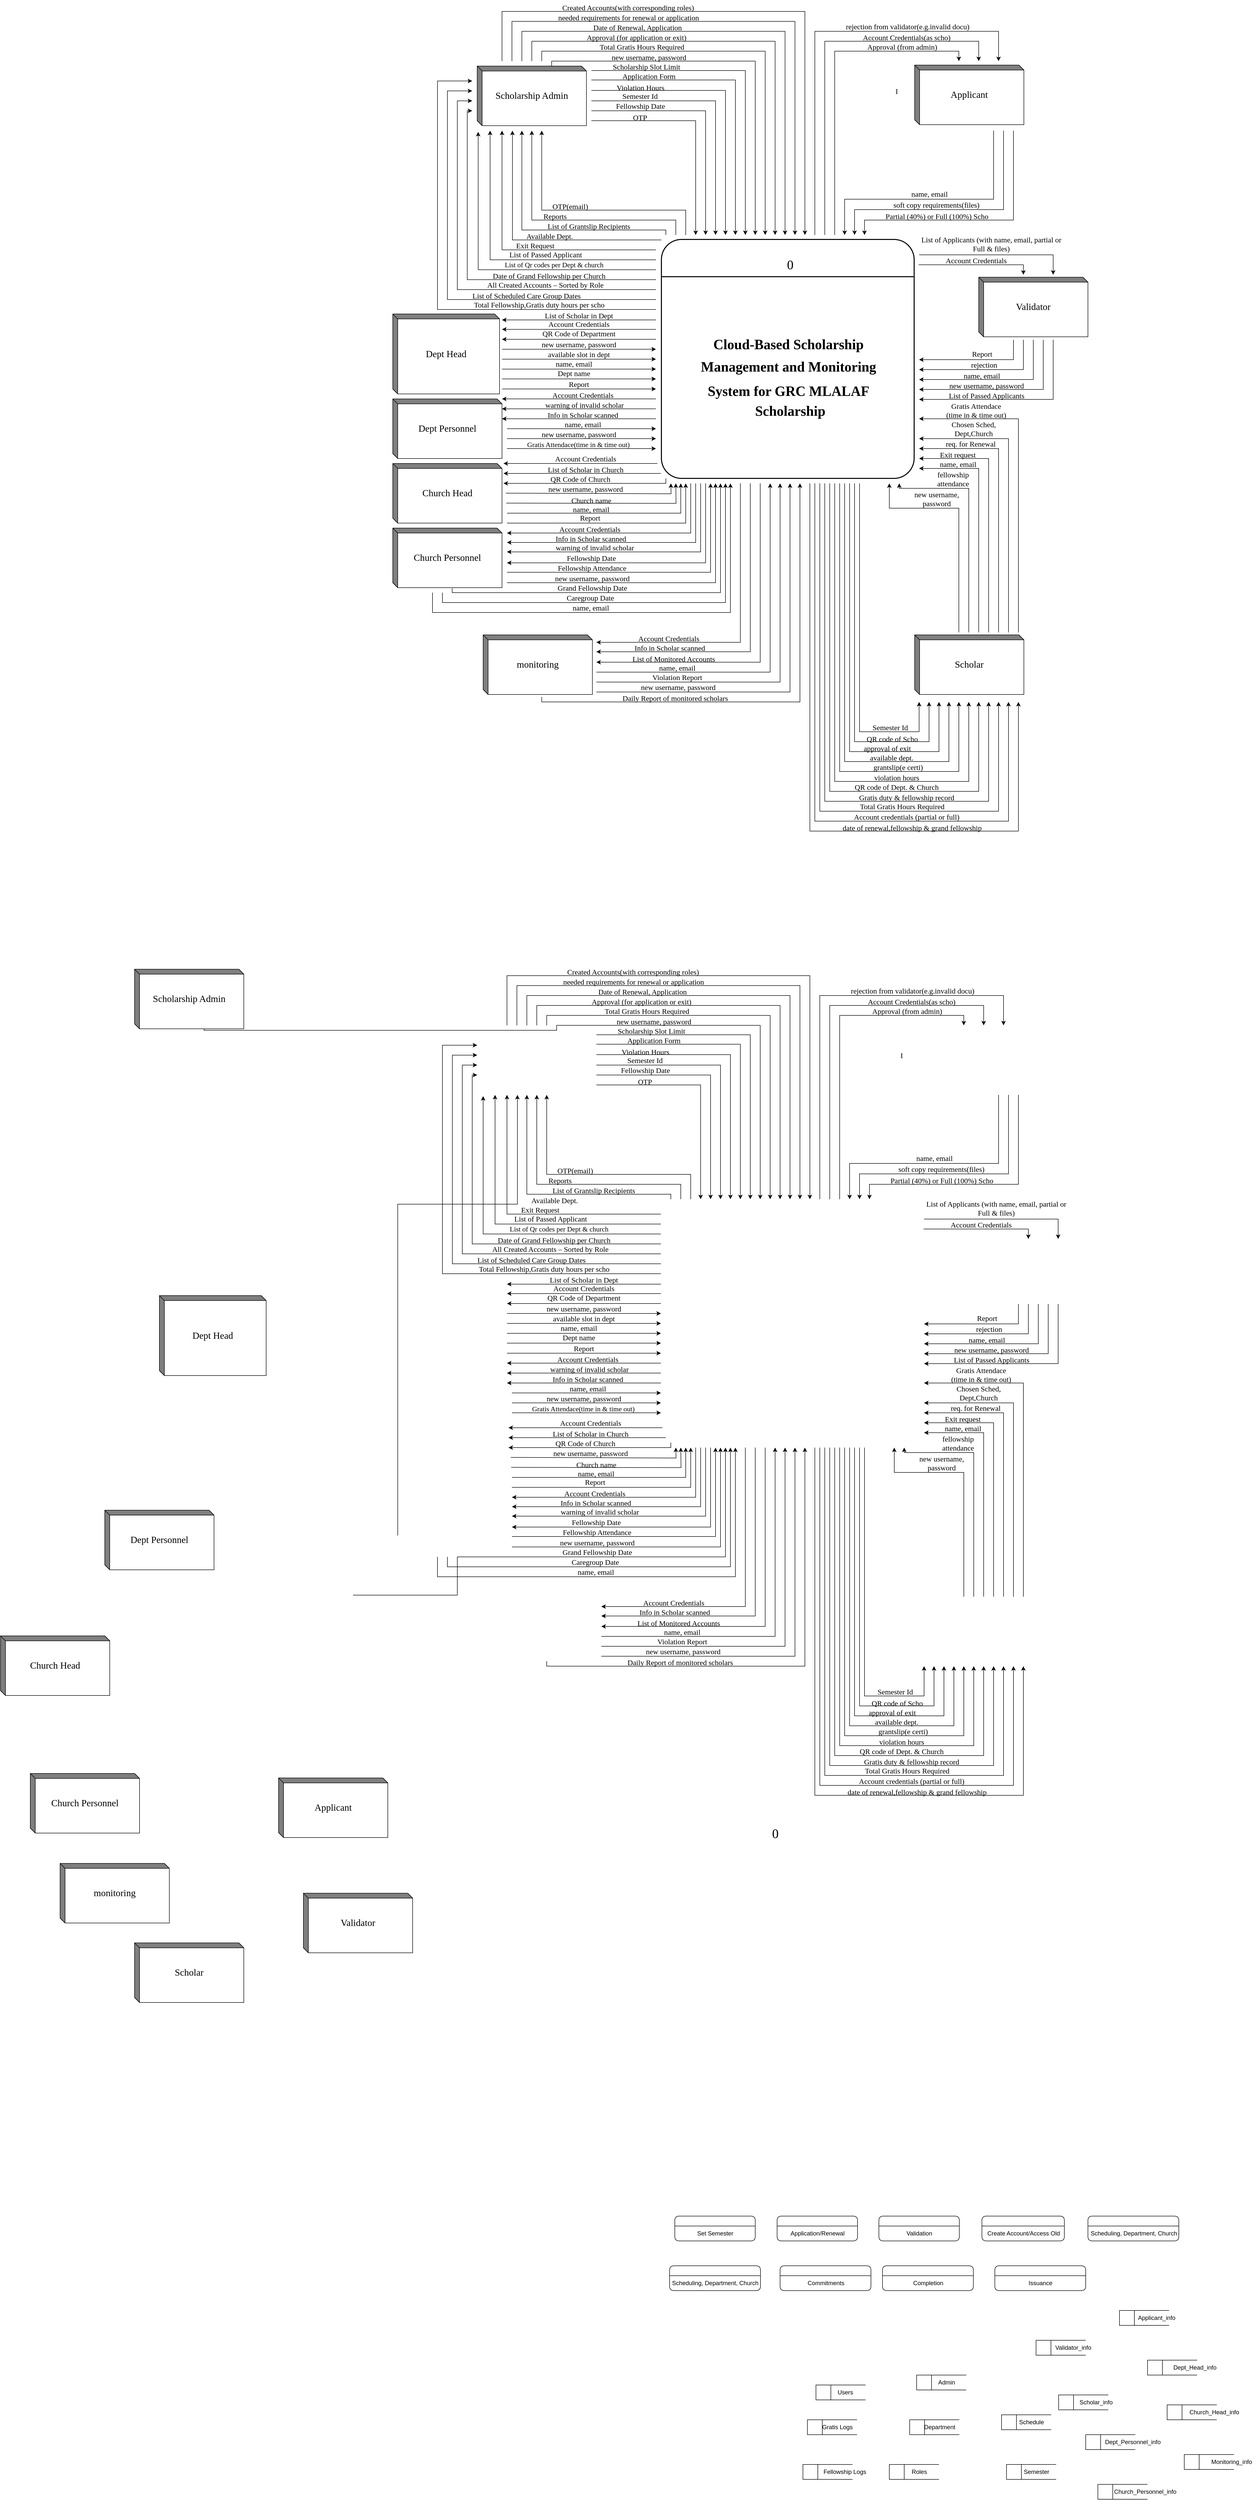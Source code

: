 <mxfile version="27.0.3">
  <diagram name="Page-1" id="H9mCC4LKSI06X5eU0nQ4">
    <mxGraphModel dx="2458" dy="751" grid="1" gridSize="10" guides="1" tooltips="1" connect="1" arrows="1" fold="1" page="1" pageScale="1" pageWidth="1100" pageHeight="1700" math="0" shadow="0">
      <root>
        <mxCell id="0" />
        <mxCell id="1" parent="0" />
        <mxCell id="bBNReim9IivtYAumU8x--1" style="edgeStyle=orthogonalEdgeStyle;rounded=0;orthogonalLoop=1;jettySize=auto;html=1;" edge="1" parent="1">
          <mxGeometry relative="1" as="geometry">
            <mxPoint y="653" as="targetPoint" />
            <mxPoint x="310" y="653" as="sourcePoint" />
            <Array as="points">
              <mxPoint x="180" y="653" />
              <mxPoint x="180" y="653" />
            </Array>
          </mxGeometry>
        </mxCell>
        <mxCell id="bBNReim9IivtYAumU8x--2" style="edgeStyle=orthogonalEdgeStyle;rounded=0;orthogonalLoop=1;jettySize=auto;html=1;" edge="1" parent="1">
          <mxGeometry relative="1" as="geometry">
            <mxPoint y="812" as="targetPoint" />
            <mxPoint x="310" y="812" as="sourcePoint" />
          </mxGeometry>
        </mxCell>
        <mxCell id="bBNReim9IivtYAumU8x--3" style="edgeStyle=orthogonalEdgeStyle;rounded=0;orthogonalLoop=1;jettySize=auto;html=1;" edge="1" parent="1">
          <mxGeometry relative="1" as="geometry">
            <mxPoint x="1040" y="1422" as="targetPoint" />
            <mxPoint x="620" y="982" as="sourcePoint" />
            <Array as="points">
              <mxPoint x="620" y="1682" />
              <mxPoint x="1040" y="1682" />
            </Array>
          </mxGeometry>
        </mxCell>
        <mxCell id="bBNReim9IivtYAumU8x--4" value="" style="rounded=1;whiteSpace=wrap;html=1;absoluteArcSize=1;arcSize=81;strokeWidth=2;fontFamily=Lucida Console;fontSize=15;" vertex="1" parent="1">
          <mxGeometry x="321" y="491" width="509" height="481" as="geometry" />
        </mxCell>
        <mxCell id="bBNReim9IivtYAumU8x--5" value="" style="line;strokeWidth=2;rotatable=0;dashed=0;labelPosition=right;align=left;verticalAlign=middle;spacingTop=0;spacingLeft=6;points=[];portConstraint=eastwest;fontFamily=Lucida Console;fontSize=15;" vertex="1" parent="1">
          <mxGeometry x="321" y="561" width="509" height="10" as="geometry" />
        </mxCell>
        <mxCell id="bBNReim9IivtYAumU8x--6" value="&lt;font style=&quot;font-size: 26px;&quot;&gt;0&lt;/font&gt;" style="text;html=1;align=center;verticalAlign=middle;resizable=0;points=[];autosize=1;strokeColor=none;fillColor=none;fontFamily=Lucida Console;fontSize=15;" vertex="1" parent="1">
          <mxGeometry x="560" y="522" width="40" height="40" as="geometry" />
        </mxCell>
        <mxCell id="bBNReim9IivtYAumU8x--7" value="&lt;p align=&quot;center&quot; class=&quot;MsoNormal&quot;&gt;&lt;b&gt;&lt;span style=&quot;line-height: 107%;&quot;&gt;&lt;font style=&quot;font-size: 28px;&quot; face=&quot;Lucida Console&quot;&gt;Cloud-Based Scholarship&amp;nbsp;&lt;/font&gt;&lt;/span&gt;&lt;/b&gt;&lt;/p&gt;&lt;p align=&quot;center&quot; class=&quot;MsoNormal&quot;&gt;&lt;font style=&quot;font-size: 28px;&quot;&gt;&lt;b&gt;&lt;span style=&quot;line-height: 107%;&quot;&gt;&lt;font style=&quot;&quot; face=&quot;Lucida Console&quot;&gt;Management and&amp;nbsp;&lt;/font&gt;&lt;/span&gt;&lt;/b&gt;&lt;b style=&quot;background-color: transparent; color: light-dark(rgb(0, 0, 0), rgb(255, 255, 255));&quot;&gt;&lt;span style=&quot;line-height: 107%;&quot;&gt;&lt;font style=&quot;&quot; face=&quot;Lucida Console&quot;&gt;Monitoring&amp;nbsp;&lt;/font&gt;&lt;/span&gt;&lt;/b&gt;&lt;/font&gt;&lt;/p&gt;&lt;p align=&quot;center&quot; class=&quot;MsoNormal&quot;&gt;&lt;font style=&quot;font-size: 28px;&quot;&gt;&lt;font style=&quot;&quot;&gt;&lt;b style=&quot;background-color: transparent; color: light-dark(rgb(0, 0, 0), rgb(255, 255, 255));&quot;&gt;&lt;span style=&quot;line-height: 107%;&quot;&gt;&lt;font style=&quot;&quot; face=&quot;Lucida Console&quot;&gt;System&amp;nbsp;&lt;/font&gt;&lt;/span&gt;&lt;/b&gt;&lt;/font&gt;&lt;b style=&quot;background-color: transparent; color: light-dark(rgb(0, 0, 0), rgb(255, 255, 255));&quot;&gt;&lt;span style=&quot;line-height: 107%;&quot;&gt;&lt;font style=&quot;&quot; face=&quot;Lucida Console&quot;&gt;for GRC MLALAF&amp;nbsp;&lt;/font&gt;&lt;/span&gt;&lt;/b&gt;&lt;/font&gt;&lt;/p&gt;&lt;p align=&quot;center&quot; class=&quot;MsoNormal&quot;&gt;&lt;b style=&quot;background-color: transparent; color: light-dark(rgb(0, 0, 0), rgb(255, 255, 255));&quot;&gt;&lt;span style=&quot;line-height: 107%;&quot;&gt;&lt;font style=&quot;font-size: 28px;&quot; face=&quot;Lucida Console&quot;&gt;Scholarship&lt;/font&gt;&lt;/span&gt;&lt;/b&gt;&lt;/p&gt;" style="text;html=1;align=center;verticalAlign=middle;resizable=0;points=[];autosize=1;strokeColor=none;fillColor=none;fontFamily=Lucida Console;fontSize=15;fontStyle=1" vertex="1" parent="1">
          <mxGeometry x="340" y="672" width="480" height="200" as="geometry" />
        </mxCell>
        <mxCell id="bBNReim9IivtYAumU8x--8" style="edgeStyle=orthogonalEdgeStyle;rounded=0;orthogonalLoop=1;jettySize=auto;html=1;" edge="1" parent="1">
          <mxGeometry relative="1" as="geometry">
            <mxPoint x="800" y="982" as="targetPoint" />
            <mxPoint x="940" y="1282" as="sourcePoint" />
            <Array as="points">
              <mxPoint x="940" y="992" />
              <mxPoint x="800" y="992" />
            </Array>
          </mxGeometry>
        </mxCell>
        <mxCell id="bBNReim9IivtYAumU8x--9" style="edgeStyle=orthogonalEdgeStyle;rounded=0;orthogonalLoop=1;jettySize=auto;html=1;" edge="1" parent="1">
          <mxGeometry relative="1" as="geometry">
            <mxPoint x="840" y="852" as="targetPoint" />
            <mxPoint x="1040" y="1282" as="sourcePoint" />
            <Array as="points">
              <mxPoint x="1040" y="852" />
            </Array>
          </mxGeometry>
        </mxCell>
        <mxCell id="bBNReim9IivtYAumU8x--10" value="&lt;font style=&quot;font-size: 19px;&quot;&gt;Scholar&lt;/font&gt;" style="html=1;dashed=0;whiteSpace=wrap;shape=mxgraph.dfd.externalEntity;fontFamily=Lucida Console;fontSize=15;" vertex="1" parent="1">
          <mxGeometry x="831" y="1287" width="220" height="120" as="geometry" />
        </mxCell>
        <mxCell id="bBNReim9IivtYAumU8x--11" value="req. for Renewal" style="text;html=1;align=center;verticalAlign=middle;whiteSpace=wrap;rounded=0;fontFamily=Lucida Console;fontSize=15;" vertex="1" parent="1">
          <mxGeometry x="864" y="887" width="160" height="30" as="geometry" />
        </mxCell>
        <mxCell id="bBNReim9IivtYAumU8x--12" value="Chosen Sched,&lt;div&gt;Dept,Church&lt;/div&gt;" style="text;html=1;align=center;verticalAlign=middle;whiteSpace=wrap;rounded=0;fontFamily=Lucida Console;fontSize=15;" vertex="1" parent="1">
          <mxGeometry x="830" y="857" width="240" height="30" as="geometry" />
        </mxCell>
        <mxCell id="bBNReim9IivtYAumU8x--13" value="name, email" style="text;html=1;align=center;verticalAlign=middle;whiteSpace=wrap;rounded=0;fontFamily=Lucida Console;fontSize=15;" vertex="1" parent="1">
          <mxGeometry x="843.5" y="928" width="149" height="30" as="geometry" />
        </mxCell>
        <mxCell id="bBNReim9IivtYAumU8x--14" value="new username,&lt;div&gt;&lt;span style=&quot;background-color: transparent; color: light-dark(rgb(0, 0, 0), rgb(255, 255, 255));&quot;&gt;password&lt;/span&gt;&lt;/div&gt;" style="text;html=1;align=center;verticalAlign=middle;whiteSpace=wrap;rounded=0;fontFamily=Lucida Console;fontSize=15;" vertex="1" parent="1">
          <mxGeometry x="810.75" y="998" width="128.5" height="30" as="geometry" />
        </mxCell>
        <mxCell id="bBNReim9IivtYAumU8x--15" value="fellowship&lt;div&gt;&lt;span style=&quot;background-color: transparent; color: light-dark(rgb(0, 0, 0), rgb(255, 255, 255));&quot;&gt;attendance&lt;/span&gt;&lt;/div&gt;" style="text;html=1;align=center;verticalAlign=middle;whiteSpace=wrap;rounded=0;fontFamily=Lucida Console;fontSize=15;" vertex="1" parent="1">
          <mxGeometry x="860" y="958" width="96.5" height="30" as="geometry" />
        </mxCell>
        <mxCell id="bBNReim9IivtYAumU8x--16" value="Gratis duty &amp;amp; fellowship record" style="text;html=1;align=center;verticalAlign=middle;whiteSpace=wrap;rounded=0;fontFamily=Lucida Console;fontSize=15;" vertex="1" parent="1">
          <mxGeometry x="670" y="1599" width="290" height="30" as="geometry" />
        </mxCell>
        <mxCell id="bBNReim9IivtYAumU8x--17" value="grantslip(e certi)" style="text;html=1;align=center;verticalAlign=middle;whiteSpace=wrap;rounded=0;fontFamily=Lucida Console;fontSize=15;" vertex="1" parent="1">
          <mxGeometry x="653" y="1538" width="290" height="30" as="geometry" />
        </mxCell>
        <mxCell id="bBNReim9IivtYAumU8x--18" value="available dept." style="text;html=1;align=center;verticalAlign=middle;whiteSpace=wrap;rounded=0;fontFamily=Lucida Console;fontSize=15;" vertex="1" parent="1">
          <mxGeometry x="640" y="1519" width="290" height="30" as="geometry" />
        </mxCell>
        <mxCell id="bBNReim9IivtYAumU8x--19" value="approval of exit" style="text;html=1;align=center;verticalAlign=middle;whiteSpace=wrap;rounded=0;fontFamily=Lucida Console;fontSize=15;" vertex="1" parent="1">
          <mxGeometry x="631" y="1500" width="290" height="30" as="geometry" />
        </mxCell>
        <mxCell id="bBNReim9IivtYAumU8x--20" value="date of renewal,fellowship &amp;amp; grand fellowship" style="text;html=1;align=center;verticalAlign=middle;whiteSpace=wrap;rounded=0;fontFamily=Lucida Console;fontSize=15;" vertex="1" parent="1">
          <mxGeometry x="606" y="1660" width="440" height="30" as="geometry" />
        </mxCell>
        <mxCell id="bBNReim9IivtYAumU8x--21" value="violation hours" style="text;html=1;align=center;verticalAlign=middle;whiteSpace=wrap;rounded=0;fontFamily=Lucida Console;fontSize=15;" vertex="1" parent="1">
          <mxGeometry x="715" y="1559" width="160" height="30" as="geometry" />
        </mxCell>
        <mxCell id="bBNReim9IivtYAumU8x--22" value="Total Gratis Hours Required" style="text;html=1;align=center;verticalAlign=middle;whiteSpace=wrap;rounded=0;fontFamily=Lucida Console;fontSize=15;" vertex="1" parent="1">
          <mxGeometry x="661" y="1617" width="290" height="30" as="geometry" />
        </mxCell>
        <mxCell id="bBNReim9IivtYAumU8x--23" value="Account credentials (partial or full)" style="text;html=1;align=center;verticalAlign=middle;whiteSpace=wrap;rounded=0;fontFamily=Lucida Console;fontSize=15;" vertex="1" parent="1">
          <mxGeometry x="640" y="1638" width="350" height="30" as="geometry" />
        </mxCell>
        <mxCell id="bBNReim9IivtYAumU8x--24" value="QR code of Dept. &amp;amp; Church" style="text;html=1;align=center;verticalAlign=middle;whiteSpace=wrap;rounded=0;fontFamily=Lucida Console;fontSize=15;" vertex="1" parent="1">
          <mxGeometry x="620" y="1578" width="350" height="30" as="geometry" />
        </mxCell>
        <mxCell id="bBNReim9IivtYAumU8x--25" value="Semester&amp;nbsp;&lt;span style=&quot;background-color: transparent; color: light-dark(rgb(0, 0, 0), rgb(255, 255, 255));&quot;&gt;Id&lt;/span&gt;" style="text;html=1;align=center;verticalAlign=middle;whiteSpace=wrap;rounded=0;fontFamily=Lucida Console;fontSize=15;" vertex="1" parent="1">
          <mxGeometry x="715" y="1458" width="134" height="30" as="geometry" />
        </mxCell>
        <mxCell id="bBNReim9IivtYAumU8x--26" style="edgeStyle=orthogonalEdgeStyle;rounded=0;orthogonalLoop=1;jettySize=auto;html=1;" edge="1" parent="1">
          <mxGeometry relative="1" as="geometry">
            <mxPoint x="390" y="482" as="targetPoint" />
            <mxPoint x="180" y="252" as="sourcePoint" />
            <Array as="points">
              <mxPoint x="390" y="252" />
            </Array>
          </mxGeometry>
        </mxCell>
        <mxCell id="bBNReim9IivtYAumU8x--27" style="edgeStyle=orthogonalEdgeStyle;rounded=0;orthogonalLoop=1;jettySize=auto;html=1;exitX=0.636;exitY=0;exitDx=0;exitDy=0;exitPerimeter=0;" edge="1" parent="1" source="bBNReim9IivtYAumU8x--28">
          <mxGeometry relative="1" as="geometry">
            <mxPoint x="510" y="482" as="targetPoint" />
            <mxPoint x="90" y="132" as="sourcePoint" />
            <Array as="points">
              <mxPoint x="100" y="142" />
              <mxPoint x="100" y="132" />
              <mxPoint x="510" y="132" />
            </Array>
          </mxGeometry>
        </mxCell>
        <mxCell id="bBNReim9IivtYAumU8x--28" value="&lt;font style=&quot;font-size: 19px;&quot;&gt;Scholarship Admin&lt;/font&gt;" style="html=1;dashed=0;whiteSpace=wrap;shape=mxgraph.dfd.externalEntity;fontFamily=Lucida Console;fontSize=15;" vertex="1" parent="1">
          <mxGeometry x="-50" y="142" width="220" height="120" as="geometry" />
        </mxCell>
        <mxCell id="bBNReim9IivtYAumU8x--29" value="Semester Id" style="text;html=1;align=center;verticalAlign=middle;whiteSpace=wrap;rounded=0;fontFamily=Lucida Console;fontSize=15;" vertex="1" parent="1">
          <mxGeometry x="158" y="187" width="240" height="30" as="geometry" />
        </mxCell>
        <mxCell id="bBNReim9IivtYAumU8x--30" style="edgeStyle=orthogonalEdgeStyle;rounded=0;orthogonalLoop=1;jettySize=auto;html=1;" edge="1" parent="1">
          <mxGeometry relative="1" as="geometry">
            <mxPoint x="920" y="132" as="targetPoint" />
            <mxPoint x="670" y="482" as="sourcePoint" />
            <Array as="points">
              <mxPoint x="670" y="112" />
              <mxPoint x="920" y="112" />
            </Array>
          </mxGeometry>
        </mxCell>
        <mxCell id="bBNReim9IivtYAumU8x--31" style="edgeStyle=orthogonalEdgeStyle;rounded=0;orthogonalLoop=1;jettySize=auto;html=1;" edge="1" parent="1">
          <mxGeometry relative="1" as="geometry">
            <mxPoint x="730" y="482" as="targetPoint" />
            <mxPoint x="1030" y="272" as="sourcePoint" />
            <Array as="points">
              <mxPoint x="1030" y="452" />
              <mxPoint x="730" y="452" />
            </Array>
          </mxGeometry>
        </mxCell>
        <mxCell id="bBNReim9IivtYAumU8x--32" value="&lt;font style=&quot;font-size: 19px;&quot;&gt;Applicant&lt;/font&gt;" style="html=1;dashed=0;whiteSpace=wrap;shape=mxgraph.dfd.externalEntity;fontFamily=Lucida Console;fontSize=15;" vertex="1" parent="1">
          <mxGeometry x="831" y="140" width="220" height="120" as="geometry" />
        </mxCell>
        <mxCell id="bBNReim9IivtYAumU8x--33" style="edgeStyle=orthogonalEdgeStyle;rounded=0;orthogonalLoop=1;jettySize=auto;html=1;" edge="1" parent="1">
          <mxGeometry relative="1" as="geometry">
            <mxPoint x="1110" y="562" as="targetPoint" />
            <mxPoint x="840" y="522" as="sourcePoint" />
            <Array as="points">
              <mxPoint x="1110" y="522" />
              <mxPoint x="1110" y="562" />
            </Array>
          </mxGeometry>
        </mxCell>
        <mxCell id="bBNReim9IivtYAumU8x--34" value="&lt;font style=&quot;font-size: 19px;&quot;&gt;Validator&lt;/font&gt;" style="html=1;dashed=0;whiteSpace=wrap;shape=mxgraph.dfd.externalEntity;fontFamily=Lucida Console;fontSize=15;" vertex="1" parent="1">
          <mxGeometry x="960" y="567" width="220" height="120" as="geometry" />
        </mxCell>
        <mxCell id="bBNReim9IivtYAumU8x--35" value="&lt;font style=&quot;font-size: 19px;&quot;&gt;Dept Personnel&lt;/font&gt;" style="html=1;dashed=0;whiteSpace=wrap;shape=mxgraph.dfd.externalEntity;fontFamily=Lucida Console;fontSize=15;" vertex="1" parent="1">
          <mxGeometry x="-220" y="812" width="220" height="120" as="geometry" />
        </mxCell>
        <mxCell id="bBNReim9IivtYAumU8x--36" value="&lt;font style=&quot;font-size: 19px;&quot;&gt;Church Personnel&lt;/font&gt;" style="html=1;dashed=0;whiteSpace=wrap;shape=mxgraph.dfd.externalEntity;fontFamily=Lucida Console;fontSize=15;" vertex="1" parent="1">
          <mxGeometry x="-220" y="1072" width="220" height="120" as="geometry" />
        </mxCell>
        <mxCell id="bBNReim9IivtYAumU8x--37" value="&lt;font style=&quot;font-size: 19px;&quot;&gt;Dept Head&lt;/font&gt;" style="html=1;dashed=0;whiteSpace=wrap;shape=mxgraph.dfd.externalEntity;fontFamily=Lucida Console;fontSize=15;" vertex="1" parent="1">
          <mxGeometry x="-220" y="641" width="215" height="161" as="geometry" />
        </mxCell>
        <mxCell id="bBNReim9IivtYAumU8x--38" value="&lt;font style=&quot;font-size: 19px;&quot;&gt;Church Head&lt;/font&gt;" style="html=1;dashed=0;whiteSpace=wrap;shape=mxgraph.dfd.externalEntity;fontFamily=Lucida Console;fontSize=15;" vertex="1" parent="1">
          <mxGeometry x="-220" y="942" width="220" height="120" as="geometry" />
        </mxCell>
        <mxCell id="bBNReim9IivtYAumU8x--39" value="&lt;font style=&quot;font-size: 19px;&quot;&gt;monitoring&lt;/font&gt;" style="html=1;dashed=0;whiteSpace=wrap;shape=mxgraph.dfd.externalEntity;fontFamily=Lucida Console;fontSize=15;" vertex="1" parent="1">
          <mxGeometry x="-38" y="1287" width="220" height="120" as="geometry" />
        </mxCell>
        <mxCell id="bBNReim9IivtYAumU8x--40" value="available slot in dept" style="text;html=1;align=center;verticalAlign=middle;whiteSpace=wrap;rounded=0;fontFamily=Lucida Console;fontSize=15;" vertex="1" parent="1">
          <mxGeometry x="10" y="706.5" width="290" height="30" as="geometry" />
        </mxCell>
        <mxCell id="bBNReim9IivtYAumU8x--41" value="Account Credentials" style="text;html=1;align=center;verticalAlign=middle;whiteSpace=wrap;rounded=0;fontFamily=Lucida Console;fontSize=15;" vertex="1" parent="1">
          <mxGeometry x="10" y="646" width="290" height="30" as="geometry" />
        </mxCell>
        <mxCell id="bBNReim9IivtYAumU8x--42" value="name, email" style="text;html=1;align=center;verticalAlign=middle;whiteSpace=wrap;rounded=0;fontFamily=Lucida Console;fontSize=15;" vertex="1" parent="1">
          <mxGeometry y="726" width="290" height="30" as="geometry" />
        </mxCell>
        <mxCell id="bBNReim9IivtYAumU8x--43" value="new username, password" style="text;html=1;align=center;verticalAlign=middle;whiteSpace=wrap;rounded=0;fontFamily=Lucida Console;fontSize=15;" vertex="1" parent="1">
          <mxGeometry x="10" y="687" width="290" height="30" as="geometry" />
        </mxCell>
        <mxCell id="bBNReim9IivtYAumU8x--44" value="Dept name" style="text;html=1;align=center;verticalAlign=middle;whiteSpace=wrap;rounded=0;fontFamily=Lucida Console;fontSize=15;" vertex="1" parent="1">
          <mxGeometry y="745" width="290" height="30" as="geometry" />
        </mxCell>
        <mxCell id="bBNReim9IivtYAumU8x--45" value="List of Scholar in Dept" style="text;html=1;align=center;verticalAlign=middle;whiteSpace=wrap;rounded=0;fontFamily=Lucida Console;fontSize=15;" vertex="1" parent="1">
          <mxGeometry x="10" y="629" width="290" height="30" as="geometry" />
        </mxCell>
        <mxCell id="bBNReim9IivtYAumU8x--46" value="Account Credentials" style="text;html=1;align=center;verticalAlign=middle;whiteSpace=wrap;rounded=0;fontFamily=Lucida Console;fontSize=15;" vertex="1" parent="1">
          <mxGeometry x="81.5" y="1059" width="190" height="30" as="geometry" />
        </mxCell>
        <mxCell id="bBNReim9IivtYAumU8x--47" value="Info in Scholar scanned" style="text;html=1;align=center;verticalAlign=middle;whiteSpace=wrap;rounded=0;fontFamily=Lucida Console;fontSize=15;" vertex="1" parent="1">
          <mxGeometry x="57" y="1078" width="244" height="30" as="geometry" />
        </mxCell>
        <mxCell id="bBNReim9IivtYAumU8x--48" value="QR Code of Department" style="text;html=1;align=center;verticalAlign=middle;whiteSpace=wrap;rounded=0;fontFamily=Lucida Console;fontSize=15;" vertex="1" parent="1">
          <mxGeometry x="10" y="665" width="290" height="30" as="geometry" />
        </mxCell>
        <mxCell id="bBNReim9IivtYAumU8x--49" value="Gratis Attendace(time in &amp;amp; time out)" style="text;html=1;align=center;verticalAlign=middle;whiteSpace=wrap;rounded=0;fontFamily=Lucida Console;fontSize=14;" vertex="1" parent="1">
          <mxGeometry x="-10" y="890" width="327.5" height="30" as="geometry" />
        </mxCell>
        <mxCell id="bBNReim9IivtYAumU8x--50" value="warning of invalid scholar&amp;nbsp;" style="text;html=1;align=center;verticalAlign=middle;whiteSpace=wrap;rounded=0;fontFamily=Lucida Console;fontSize=15;" vertex="1" parent="1">
          <mxGeometry x="63.5" y="1096" width="250" height="30" as="geometry" />
        </mxCell>
        <mxCell id="bBNReim9IivtYAumU8x--51" value="name, email" style="text;html=1;align=center;verticalAlign=middle;whiteSpace=wrap;rounded=0;fontFamily=Lucida Console;fontSize=15;" vertex="1" parent="1">
          <mxGeometry x="18" y="848" width="290" height="30" as="geometry" />
        </mxCell>
        <mxCell id="bBNReim9IivtYAumU8x--52" value="new username, password" style="text;html=1;align=center;verticalAlign=middle;whiteSpace=wrap;rounded=0;fontFamily=Lucida Console;fontSize=15;" vertex="1" parent="1">
          <mxGeometry x="10" y="868" width="290" height="30" as="geometry" />
        </mxCell>
        <mxCell id="bBNReim9IivtYAumU8x--53" value="Account Credentials" style="text;html=1;align=center;verticalAlign=middle;whiteSpace=wrap;rounded=0;fontFamily=Lucida Console;fontSize=15;" vertex="1" parent="1">
          <mxGeometry x="67.5" y="917" width="201" height="30" as="geometry" />
        </mxCell>
        <mxCell id="bBNReim9IivtYAumU8x--54" value="List of Scholar in Church" style="text;html=1;align=center;verticalAlign=middle;whiteSpace=wrap;rounded=0;fontFamily=Lucida Console;fontSize=15;" vertex="1" parent="1">
          <mxGeometry x="51" y="939" width="235" height="30" as="geometry" />
        </mxCell>
        <mxCell id="bBNReim9IivtYAumU8x--55" value="QR Code of Church" style="text;html=1;align=center;verticalAlign=middle;whiteSpace=wrap;rounded=0;fontFamily=Lucida Console;fontSize=15;" vertex="1" parent="1">
          <mxGeometry x="76.5" y="958" width="162" height="30" as="geometry" />
        </mxCell>
        <mxCell id="bBNReim9IivtYAumU8x--56" value="Church name" style="text;html=1;align=center;verticalAlign=middle;whiteSpace=wrap;rounded=0;fontFamily=Lucida Console;fontSize=15;" vertex="1" parent="1">
          <mxGeometry x="115" y="1001" width="130" height="30" as="geometry" />
        </mxCell>
        <mxCell id="bBNReim9IivtYAumU8x--57" value="name, email" style="text;html=1;align=center;verticalAlign=middle;whiteSpace=wrap;rounded=0;fontFamily=Lucida Console;fontSize=15;" vertex="1" parent="1">
          <mxGeometry x="116.5" y="1019" width="125" height="30" as="geometry" />
        </mxCell>
        <mxCell id="bBNReim9IivtYAumU8x--58" value="OTP" style="text;html=1;align=center;verticalAlign=middle;whiteSpace=wrap;rounded=0;fontFamily=Lucida Console;fontSize=15;" vertex="1" parent="1">
          <mxGeometry x="248" y="230" width="60" height="30" as="geometry" />
        </mxCell>
        <mxCell id="bBNReim9IivtYAumU8x--59" value="OTP(email)" style="text;html=1;align=center;verticalAlign=middle;whiteSpace=wrap;rounded=0;fontFamily=Lucida Console;fontSize=15;" vertex="1" parent="1">
          <mxGeometry x="85" y="409" width="105" height="30" as="geometry" />
        </mxCell>
        <mxCell id="bBNReim9IivtYAumU8x--60" value="new username, password" style="text;html=1;align=center;verticalAlign=middle;whiteSpace=wrap;rounded=0;fontFamily=Lucida Console;fontSize=15;" vertex="1" parent="1">
          <mxGeometry x="151" y="109" width="290" height="30" as="geometry" />
        </mxCell>
        <mxCell id="bBNReim9IivtYAumU8x--61" value="new username, password" style="text;html=1;align=center;verticalAlign=middle;whiteSpace=wrap;rounded=0;fontFamily=Lucida Console;fontSize=15;" vertex="1" parent="1">
          <mxGeometry x="60.5" y="978" width="215" height="30" as="geometry" />
        </mxCell>
        <mxCell id="bBNReim9IivtYAumU8x--62" value="Account Credentials" style="text;html=1;align=center;verticalAlign=middle;whiteSpace=wrap;rounded=0;fontFamily=Lucida Console;fontSize=15;" vertex="1" parent="1">
          <mxGeometry x="18" y="789" width="290" height="30" as="geometry" />
        </mxCell>
        <mxCell id="bBNReim9IivtYAumU8x--63" value="Info in Scholar scanned" style="text;html=1;align=center;verticalAlign=middle;whiteSpace=wrap;rounded=0;fontFamily=Lucida Console;fontSize=15;" vertex="1" parent="1">
          <mxGeometry x="18" y="829" width="290" height="30" as="geometry" />
        </mxCell>
        <mxCell id="bBNReim9IivtYAumU8x--64" value="warning of invalid scholar&amp;nbsp;" style="text;html=1;align=center;verticalAlign=middle;whiteSpace=wrap;rounded=0;fontFamily=Lucida Console;fontSize=15;" vertex="1" parent="1">
          <mxGeometry x="43" y="809" width="250" height="30" as="geometry" />
        </mxCell>
        <mxCell id="bBNReim9IivtYAumU8x--65" value="Fellowship Attendance" style="text;html=1;align=center;verticalAlign=middle;whiteSpace=wrap;rounded=0;fontFamily=Lucida Console;fontSize=15;" vertex="1" parent="1">
          <mxGeometry x="77" y="1137" width="209" height="30" as="geometry" />
        </mxCell>
        <mxCell id="bBNReim9IivtYAumU8x--66" value="name, email" style="text;html=1;align=center;verticalAlign=middle;whiteSpace=wrap;rounded=0;fontFamily=Lucida Console;fontSize=15;" vertex="1" parent="1">
          <mxGeometry x="124" y="1217" width="110" height="30" as="geometry" />
        </mxCell>
        <mxCell id="bBNReim9IivtYAumU8x--67" value="new username, password" style="text;html=1;align=center;verticalAlign=middle;whiteSpace=wrap;rounded=0;fontFamily=Lucida Console;fontSize=15;" vertex="1" parent="1">
          <mxGeometry x="71.5" y="1158" width="220" height="30" as="geometry" />
        </mxCell>
        <mxCell id="bBNReim9IivtYAumU8x--68" value="List of Passed Applicant" style="text;html=1;align=center;verticalAlign=middle;whiteSpace=wrap;rounded=0;fontFamily=Lucida Console;fontSize=15;" vertex="1" parent="1">
          <mxGeometry x="-57.5" y="506" width="290" height="30" as="geometry" />
        </mxCell>
        <mxCell id="bBNReim9IivtYAumU8x--69" value="Reports" style="text;html=1;align=center;verticalAlign=middle;whiteSpace=wrap;rounded=0;fontFamily=Lucida Console;fontSize=15;" vertex="1" parent="1">
          <mxGeometry x="-38" y="429" width="290" height="30" as="geometry" />
        </mxCell>
        <mxCell id="bBNReim9IivtYAumU8x--70" value="Report" style="text;html=1;align=center;verticalAlign=middle;whiteSpace=wrap;rounded=0;fontFamily=Lucida Console;fontSize=15;" vertex="1" parent="1">
          <mxGeometry x="140" y="1036" width="75" height="30" as="geometry" />
        </mxCell>
        <mxCell id="bBNReim9IivtYAumU8x--71" value="Report" style="text;html=1;align=center;verticalAlign=middle;whiteSpace=wrap;rounded=0;fontFamily=Lucida Console;fontSize=15;" vertex="1" parent="1">
          <mxGeometry x="10" y="767" width="290" height="30" as="geometry" />
        </mxCell>
        <mxCell id="bBNReim9IivtYAumU8x--72" value="new username, password" style="text;html=1;align=center;verticalAlign=middle;whiteSpace=wrap;rounded=0;fontFamily=Lucida Console;fontSize=15;" vertex="1" parent="1">
          <mxGeometry x="245" y="1377" width="220" height="30" as="geometry" />
        </mxCell>
        <mxCell id="bBNReim9IivtYAumU8x--73" value="name, email" style="text;html=1;align=center;verticalAlign=middle;whiteSpace=wrap;rounded=0;fontFamily=Lucida Console;fontSize=15;" vertex="1" parent="1">
          <mxGeometry x="277.5" y="1338" width="150" height="30" as="geometry" />
        </mxCell>
        <mxCell id="bBNReim9IivtYAumU8x--74" value="Daily Report of monitored scholars" style="text;html=1;align=center;verticalAlign=middle;whiteSpace=wrap;rounded=0;fontFamily=Lucida Console;fontSize=15;" vertex="1" parent="1">
          <mxGeometry x="194" y="1399" width="310" height="30" as="geometry" />
        </mxCell>
        <mxCell id="bBNReim9IivtYAumU8x--75" value="Violation Report" style="text;html=1;align=center;verticalAlign=middle;whiteSpace=wrap;rounded=0;fontFamily=Lucida Console;fontSize=15;" vertex="1" parent="1">
          <mxGeometry x="268.5" y="1357" width="168" height="30" as="geometry" />
        </mxCell>
        <mxCell id="bBNReim9IivtYAumU8x--76" value="Account Credentials" style="text;html=1;align=center;verticalAlign=middle;whiteSpace=wrap;rounded=0;fontFamily=Lucida Console;fontSize=15;" vertex="1" parent="1">
          <mxGeometry x="226" y="1279" width="220" height="30" as="geometry" />
        </mxCell>
        <mxCell id="bBNReim9IivtYAumU8x--77" value="Info in Scholar scanned" style="text;html=1;align=center;verticalAlign=middle;whiteSpace=wrap;rounded=0;fontFamily=Lucida Console;fontSize=15;" vertex="1" parent="1">
          <mxGeometry x="228" y="1298" width="220" height="30" as="geometry" />
        </mxCell>
        <mxCell id="bBNReim9IivtYAumU8x--78" value="Gratis Attendace&lt;div&gt;(time in &amp;amp; time out)&lt;/div&gt;" style="text;html=1;align=center;verticalAlign=middle;whiteSpace=wrap;rounded=0;fontFamily=Lucida Console;fontSize=15;" vertex="1" parent="1">
          <mxGeometry x="860" y="820" width="190" height="30" as="geometry" />
        </mxCell>
        <mxCell id="bBNReim9IivtYAumU8x--79" value="new username, password" style="text;html=1;align=center;verticalAlign=middle;whiteSpace=wrap;rounded=0;fontFamily=Lucida Console;fontSize=15;" vertex="1" parent="1">
          <mxGeometry x="831" y="770" width="290" height="30" as="geometry" />
        </mxCell>
        <mxCell id="bBNReim9IivtYAumU8x--80" value="name, email" style="text;html=1;align=center;verticalAlign=middle;whiteSpace=wrap;rounded=0;fontFamily=Lucida Console;fontSize=15;" vertex="1" parent="1">
          <mxGeometry x="897" y="750" width="139" height="30" as="geometry" />
        </mxCell>
        <mxCell id="bBNReim9IivtYAumU8x--81" value="Report" style="text;html=1;align=center;verticalAlign=middle;whiteSpace=wrap;rounded=0;fontFamily=Lucida Console;fontSize=15;" vertex="1" parent="1">
          <mxGeometry x="916.5" y="706" width="100" height="30" as="geometry" />
        </mxCell>
        <mxCell id="bBNReim9IivtYAumU8x--82" value="Account Credentials" style="text;html=1;align=center;verticalAlign=middle;whiteSpace=wrap;rounded=0;fontFamily=Lucida Console;fontSize=15;" vertex="1" parent="1">
          <mxGeometry x="864" y="518" width="182" height="30" as="geometry" />
        </mxCell>
        <mxCell id="bBNReim9IivtYAumU8x--83" value="List of Applicants (with name, email, partial or Full &amp;amp; files)" style="text;html=1;align=center;verticalAlign=middle;whiteSpace=wrap;rounded=0;fontFamily=Lucida Console;fontSize=15;" vertex="1" parent="1">
          <mxGeometry x="841" y="485" width="289" height="30" as="geometry" />
        </mxCell>
        <mxCell id="bBNReim9IivtYAumU8x--84" value="List of Passed Applicants" style="text;html=1;align=center;verticalAlign=middle;whiteSpace=wrap;rounded=0;fontFamily=Lucida Console;fontSize=15;" vertex="1" parent="1">
          <mxGeometry x="831" y="790" width="290" height="30" as="geometry" />
        </mxCell>
        <mxCell id="bBNReim9IivtYAumU8x--85" value="name, email" style="text;html=1;align=center;verticalAlign=middle;whiteSpace=wrap;rounded=0;fontFamily=Lucida Console;fontSize=15;" vertex="1" parent="1">
          <mxGeometry x="801" y="384" width="120" height="30" as="geometry" />
        </mxCell>
        <mxCell id="bBNReim9IivtYAumU8x--86" value="soft copy requirements(files)" style="text;html=1;align=center;verticalAlign=middle;whiteSpace=wrap;rounded=0;fontFamily=Lucida Console;fontSize=15;" vertex="1" parent="1">
          <mxGeometry x="730" y="406" width="290" height="30" as="geometry" />
        </mxCell>
        <mxCell id="bBNReim9IivtYAumU8x--87" value="&lt;span class=&quot;_fadeIn_m1hgl_8&quot;&gt;Partial (&lt;/span&gt;&lt;span class=&quot;_fadeIn_m1hgl_8&quot;&gt;40%) &lt;/span&gt;&lt;span class=&quot;_fadeIn_m1hgl_8&quot;&gt;or &lt;/span&gt;&lt;span class=&quot;_fadeIn_m1hgl_8&quot;&gt;Full (&lt;/span&gt;&lt;span class=&quot;_fadeIn_m1hgl_8&quot;&gt;100%) Scho&lt;/span&gt;" style="text;html=1;align=center;verticalAlign=middle;whiteSpace=wrap;rounded=0;fontFamily=Lucida Console;fontSize=15;" vertex="1" parent="1">
          <mxGeometry x="716" y="429" width="320" height="30" as="geometry" />
        </mxCell>
        <mxCell id="bBNReim9IivtYAumU8x--88" value="rejection from validator(e.g.invalid docu)" style="text;html=1;align=center;verticalAlign=middle;whiteSpace=wrap;rounded=0;fontFamily=Lucida Console;fontSize=15;" vertex="1" parent="1">
          <mxGeometry x="622.25" y="47" width="389.5" height="30" as="geometry" />
        </mxCell>
        <mxCell id="bBNReim9IivtYAumU8x--89" value="rejection" style="text;html=1;align=center;verticalAlign=middle;whiteSpace=wrap;rounded=0;fontFamily=Lucida Console;fontSize=15;" vertex="1" parent="1">
          <mxGeometry x="906" y="728" width="130" height="30" as="geometry" />
        </mxCell>
        <mxCell id="bBNReim9IivtYAumU8x--90" value="Approval (from admin)" style="text;html=1;align=center;verticalAlign=middle;whiteSpace=wrap;rounded=0;fontFamily=Lucida Console;fontSize=15;" vertex="1" parent="1">
          <mxGeometry x="661" y="88" width="290" height="30" as="geometry" />
        </mxCell>
        <mxCell id="bBNReim9IivtYAumU8x--91" value="Account Credentials(as scho)" style="text;html=1;align=center;verticalAlign=middle;whiteSpace=wrap;rounded=0;fontFamily=Lucida Console;fontSize=15;" vertex="1" parent="1">
          <mxGeometry x="670" y="69" width="290" height="30" as="geometry" />
        </mxCell>
        <mxCell id="bBNReim9IivtYAumU8x--92" value="Approval (for application or exit)" style="text;html=1;align=center;verticalAlign=middle;whiteSpace=wrap;rounded=0;fontFamily=Lucida Console;fontSize=15;" vertex="1" parent="1">
          <mxGeometry x="106" y="69" width="330" height="30" as="geometry" />
        </mxCell>
        <mxCell id="bBNReim9IivtYAumU8x--93" value="&lt;span class=&quot;_fadeIn_m1hgl_8&quot;&gt;Scholarship &lt;/span&gt;&lt;span class=&quot;_fadeIn_m1hgl_8&quot;&gt;Slot &lt;/span&gt;&lt;span class=&quot;_fadeIn_m1hgl_8&quot;&gt;Limit&lt;/span&gt;" style="text;html=1;align=center;verticalAlign=middle;whiteSpace=wrap;rounded=0;fontFamily=Lucida Console;fontSize=15;" vertex="1" parent="1">
          <mxGeometry x="146" y="128" width="290" height="30" as="geometry" />
        </mxCell>
        <mxCell id="bBNReim9IivtYAumU8x--94" value="Total Gratis Hours Required" style="text;html=1;align=center;verticalAlign=middle;whiteSpace=wrap;rounded=0;fontFamily=Lucida Console;fontSize=15;" vertex="1" parent="1">
          <mxGeometry x="157" y="88" width="250" height="30" as="geometry" />
        </mxCell>
        <mxCell id="bBNReim9IivtYAumU8x--95" value="Fellowship Date" style="text;html=1;align=center;verticalAlign=middle;whiteSpace=wrap;rounded=0;fontFamily=Lucida Console;fontSize=15;" vertex="1" parent="1">
          <mxGeometry x="134" y="207" width="290" height="30" as="geometry" />
        </mxCell>
        <mxCell id="bBNReim9IivtYAumU8x--96" value="Fellowship Date" style="text;html=1;align=center;verticalAlign=middle;whiteSpace=wrap;rounded=0;fontFamily=Lucida Console;fontSize=15;" vertex="1" parent="1">
          <mxGeometry x="93.25" y="1117" width="173.5" height="30" as="geometry" />
        </mxCell>
        <mxCell id="bBNReim9IivtYAumU8x--97" value="Grand Fellowship Date" style="text;html=1;align=center;verticalAlign=middle;whiteSpace=wrap;rounded=0;fontFamily=Lucida Console;fontSize=15;" vertex="1" parent="1">
          <mxGeometry x="81.5" y="1177" width="200" height="30" as="geometry" />
        </mxCell>
        <mxCell id="bBNReim9IivtYAumU8x--98" value="QR code of Scho" style="text;html=1;align=center;verticalAlign=middle;whiteSpace=wrap;rounded=0;fontFamily=Lucida Console;fontSize=15;" vertex="1" parent="1">
          <mxGeometry x="716" y="1481" width="140" height="30" as="geometry" />
        </mxCell>
        <mxCell id="bBNReim9IivtYAumU8x--99" value="Total Fellowship,Gratis duty hours per scho" style="text;html=1;align=center;verticalAlign=middle;whiteSpace=wrap;rounded=0;fontFamily=Lucida Console;fontSize=15;" vertex="1" parent="1">
          <mxGeometry x="-125" y="607" width="400" height="30" as="geometry" />
        </mxCell>
        <mxCell id="bBNReim9IivtYAumU8x--100" value="Violation Hours" style="text;html=1;align=center;verticalAlign=middle;whiteSpace=wrap;rounded=0;fontFamily=Lucida Console;fontSize=15;" vertex="1" parent="1">
          <mxGeometry x="134" y="170" width="290" height="30" as="geometry" />
        </mxCell>
        <mxCell id="bBNReim9IivtYAumU8x--101" value="Exit request" style="text;html=1;align=center;verticalAlign=middle;whiteSpace=wrap;rounded=0;fontFamily=Lucida Console;fontSize=15;" vertex="1" parent="1">
          <mxGeometry x="830" y="909" width="176" height="30" as="geometry" />
        </mxCell>
        <mxCell id="bBNReim9IivtYAumU8x--102" value="Exit Request" style="text;html=1;align=center;verticalAlign=middle;whiteSpace=wrap;rounded=0;fontFamily=Lucida Console;fontSize=15;" vertex="1" parent="1">
          <mxGeometry x="-78" y="488" width="290" height="30" as="geometry" />
        </mxCell>
        <mxCell id="bBNReim9IivtYAumU8x--103" value="Caregroup Date" style="text;html=1;align=center;verticalAlign=middle;whiteSpace=wrap;rounded=0;fontFamily=Lucida Console;fontSize=15;" vertex="1" parent="1">
          <mxGeometry x="105.75" y="1197" width="143.5" height="30" as="geometry" />
        </mxCell>
        <mxCell id="bBNReim9IivtYAumU8x--104" value="&lt;span class=&quot;_fadeIn_m1hgl_8&quot;&gt;List &lt;/span&gt;&lt;span class=&quot;_fadeIn_m1hgl_8&quot;&gt;of &lt;/span&gt;&lt;span class=&quot;_fadeIn_m1hgl_8&quot;&gt;Scheduled &lt;/span&gt;&lt;span class=&quot;_fadeIn_m1hgl_8&quot;&gt;Care &lt;/span&gt;&lt;span class=&quot;_fadeIn_m1hgl_8&quot;&gt;Group &lt;/span&gt;&lt;span class=&quot;_fadeIn_m1hgl_8&quot;&gt;Dates&lt;/span&gt;" style="text;html=1;align=center;verticalAlign=middle;whiteSpace=wrap;rounded=0;fontFamily=Lucida Console;fontSize=15;" vertex="1" parent="1">
          <mxGeometry x="-113" y="589" width="325" height="30" as="geometry" />
        </mxCell>
        <mxCell id="bBNReim9IivtYAumU8x--105" value="Created Accounts(with corresponding roles)" style="text;html=1;align=center;verticalAlign=middle;whiteSpace=wrap;rounded=0;fontFamily=Lucida Console;fontSize=15;" vertex="1" parent="1">
          <mxGeometry x="49" y="9" width="410" height="30" as="geometry" />
        </mxCell>
        <mxCell id="bBNReim9IivtYAumU8x--106" value="Application Form" style="text;html=1;align=center;verticalAlign=middle;whiteSpace=wrap;rounded=0;fontFamily=Lucida Console;fontSize=15;" vertex="1" parent="1">
          <mxGeometry x="151" y="147" width="290" height="30" as="geometry" />
        </mxCell>
        <mxCell id="bBNReim9IivtYAumU8x--107" value="needed requirements for renewal or application" style="text;html=1;align=center;verticalAlign=middle;whiteSpace=wrap;rounded=0;fontFamily=Lucida Console;fontSize=15;" vertex="1" parent="1">
          <mxGeometry x="40" y="29" width="430" height="30" as="geometry" />
        </mxCell>
        <mxCell id="bBNReim9IivtYAumU8x--108" value="List of Qr codes per Dept &amp;amp; church" style="text;html=1;align=center;verticalAlign=middle;whiteSpace=wrap;rounded=0;fontFamily=Lucida Console;fontSize=14;" vertex="1" parent="1">
          <mxGeometry x="-65" y="529.5" width="340" height="27" as="geometry" />
        </mxCell>
        <mxCell id="bBNReim9IivtYAumU8x--109" value="&lt;span class=&quot;_fadeIn_m1hgl_8&quot;&gt;All &lt;/span&gt;&lt;span class=&quot;_fadeIn_m1hgl_8&quot;&gt;Created &lt;/span&gt;&lt;span class=&quot;_fadeIn_m1hgl_8&quot;&gt;Accounts – &lt;/span&gt;&lt;span class=&quot;_fadeIn_m1hgl_8&quot;&gt;Sorted &lt;/span&gt;&lt;span class=&quot;_fadeIn_m1hgl_8&quot;&gt;by &lt;/span&gt;&lt;span class=&quot;_fadeIn_m1hgl_8&quot;&gt;Role&lt;/span&gt;" style="text;html=1;align=center;verticalAlign=middle;whiteSpace=wrap;rounded=0;fontFamily=Lucida Console;fontSize=15;" vertex="1" parent="1">
          <mxGeometry x="-85" y="567" width="345" height="30" as="geometry" />
        </mxCell>
        <mxCell id="bBNReim9IivtYAumU8x--110" value="Available Dept." style="text;html=1;align=center;verticalAlign=middle;whiteSpace=wrap;rounded=0;fontFamily=Lucida Console;fontSize=15;" vertex="1" parent="1">
          <mxGeometry x="-49" y="469" width="290" height="30" as="geometry" />
        </mxCell>
        <mxCell id="bBNReim9IivtYAumU8x--111" value="Date of Grand Fellowship per Church" style="text;html=1;align=center;verticalAlign=middle;whiteSpace=wrap;rounded=0;fontFamily=Lucida Console;fontSize=15;" vertex="1" parent="1">
          <mxGeometry x="-80" y="549" width="350" height="30" as="geometry" />
        </mxCell>
        <mxCell id="bBNReim9IivtYAumU8x--112" value="List of Monitored Accounts" style="text;html=1;align=center;verticalAlign=middle;whiteSpace=wrap;rounded=0;fontFamily=Lucida Console;fontSize=15;" vertex="1" parent="1">
          <mxGeometry x="226" y="1320" width="240" height="30" as="geometry" />
        </mxCell>
        <mxCell id="bBNReim9IivtYAumU8x--113" value="&lt;span class=&quot;_fadeIn_m1hgl_8&quot;&gt;List &lt;/span&gt;&lt;span class=&quot;_fadeIn_m1hgl_8&quot;&gt;of &lt;/span&gt;&lt;span class=&quot;_fadeIn_m1hgl_8&quot;&gt;Grantslip &lt;/span&gt;&lt;span class=&quot;_fadeIn_m1hgl_8&quot;&gt;Recipients&lt;/span&gt;" style="text;html=1;align=center;verticalAlign=middle;whiteSpace=wrap;rounded=0;fontFamily=Lucida Console;fontSize=15;" vertex="1" parent="1">
          <mxGeometry x="30" y="449" width="290" height="30" as="geometry" />
        </mxCell>
        <mxCell id="bBNReim9IivtYAumU8x--114" value="I" style="text;html=1;align=center;verticalAlign=middle;whiteSpace=wrap;rounded=0;fontFamily=Lucida Console;fontSize=15;" vertex="1" parent="1">
          <mxGeometry x="770" y="177" width="50" height="30" as="geometry" />
        </mxCell>
        <mxCell id="bBNReim9IivtYAumU8x--115" style="edgeStyle=orthogonalEdgeStyle;rounded=0;orthogonalLoop=1;jettySize=auto;html=1;" edge="1" parent="1">
          <mxGeometry relative="1" as="geometry">
            <mxPoint x="330" y="482" as="sourcePoint" />
            <mxPoint x="40" y="272" as="targetPoint" />
            <Array as="points">
              <mxPoint x="40" y="472" />
            </Array>
          </mxGeometry>
        </mxCell>
        <mxCell id="bBNReim9IivtYAumU8x--116" style="edgeStyle=orthogonalEdgeStyle;rounded=0;orthogonalLoop=1;jettySize=auto;html=1;entryX=0.923;entryY=1.03;entryDx=0;entryDy=0;entryPerimeter=0;" edge="1" parent="1" source="bBNReim9IivtYAumU8x--4">
          <mxGeometry relative="1" as="geometry">
            <mxPoint x="320" y="522" as="sourcePoint" />
            <mxPoint x="21" y="272" as="targetPoint" />
            <Array as="points">
              <mxPoint x="21" y="492" />
            </Array>
          </mxGeometry>
        </mxCell>
        <mxCell id="bBNReim9IivtYAumU8x--117" style="edgeStyle=orthogonalEdgeStyle;rounded=0;orthogonalLoop=1;jettySize=auto;html=1;" edge="1" parent="1">
          <mxGeometry relative="1" as="geometry">
            <mxPoint x="310" y="592" as="sourcePoint" />
            <mxPoint x="-60" y="212" as="targetPoint" />
            <Array as="points">
              <mxPoint x="-90" y="592" />
              <mxPoint x="-90" y="212" />
            </Array>
          </mxGeometry>
        </mxCell>
        <mxCell id="bBNReim9IivtYAumU8x--118" style="edgeStyle=orthogonalEdgeStyle;rounded=0;orthogonalLoop=1;jettySize=auto;html=1;" edge="1" parent="1">
          <mxGeometry relative="1" as="geometry">
            <mxPoint x="310" y="612" as="sourcePoint" />
            <mxPoint x="-60" y="192" as="targetPoint" />
            <Array as="points">
              <mxPoint x="-110" y="612" />
              <mxPoint x="-110" y="192" />
            </Array>
          </mxGeometry>
        </mxCell>
        <mxCell id="bBNReim9IivtYAumU8x--119" style="edgeStyle=orthogonalEdgeStyle;rounded=0;orthogonalLoop=1;jettySize=auto;html=1;entryX=0.923;entryY=1.03;entryDx=0;entryDy=0;entryPerimeter=0;" edge="1" parent="1">
          <mxGeometry relative="1" as="geometry">
            <mxPoint x="310" y="532" as="sourcePoint" />
            <mxPoint x="-24" y="272" as="targetPoint" />
            <Array as="points">
              <mxPoint x="-24" y="532" />
            </Array>
          </mxGeometry>
        </mxCell>
        <mxCell id="bBNReim9IivtYAumU8x--120" style="edgeStyle=orthogonalEdgeStyle;rounded=0;orthogonalLoop=1;jettySize=auto;html=1;" edge="1" parent="1">
          <mxGeometry relative="1" as="geometry">
            <mxPoint x="310" y="632" as="sourcePoint" />
            <mxPoint x="-60" y="172" as="targetPoint" />
            <Array as="points">
              <mxPoint x="-130" y="632" />
              <mxPoint x="-130" y="172" />
            </Array>
          </mxGeometry>
        </mxCell>
        <mxCell id="bBNReim9IivtYAumU8x--121" style="edgeStyle=orthogonalEdgeStyle;rounded=0;orthogonalLoop=1;jettySize=auto;html=1;entryX=0.923;entryY=1.03;entryDx=0;entryDy=0;entryPerimeter=0;" edge="1" parent="1">
          <mxGeometry relative="1" as="geometry">
            <mxPoint x="310" y="512" as="sourcePoint" />
            <mxPoint y="272" as="targetPoint" />
            <Array as="points">
              <mxPoint y="512" />
            </Array>
          </mxGeometry>
        </mxCell>
        <mxCell id="bBNReim9IivtYAumU8x--122" style="edgeStyle=orthogonalEdgeStyle;rounded=0;orthogonalLoop=1;jettySize=auto;html=1;" edge="1" parent="1">
          <mxGeometry relative="1" as="geometry">
            <mxPoint x="310" y="572" as="sourcePoint" />
            <mxPoint x="-60" y="232" as="targetPoint" />
            <Array as="points">
              <mxPoint x="310" y="572" />
              <mxPoint x="-70" y="572" />
              <mxPoint x="-70" y="232" />
            </Array>
          </mxGeometry>
        </mxCell>
        <mxCell id="bBNReim9IivtYAumU8x--123" style="edgeStyle=orthogonalEdgeStyle;rounded=0;orthogonalLoop=1;jettySize=auto;html=1;" edge="1" parent="1">
          <mxGeometry relative="1" as="geometry">
            <mxPoint x="370" y="482" as="sourcePoint" />
            <mxPoint x="80" y="272" as="targetPoint" />
            <Array as="points">
              <mxPoint x="80" y="432" />
            </Array>
          </mxGeometry>
        </mxCell>
        <mxCell id="bBNReim9IivtYAumU8x--124" style="edgeStyle=orthogonalEdgeStyle;rounded=0;orthogonalLoop=1;jettySize=auto;html=1;entryX=0.923;entryY=1.03;entryDx=0;entryDy=0;entryPerimeter=0;" edge="1" parent="1">
          <mxGeometry relative="1" as="geometry">
            <mxPoint x="310" y="552" as="sourcePoint" />
            <mxPoint x="-48" y="274.5" as="targetPoint" />
            <Array as="points">
              <mxPoint x="-48" y="552" />
            </Array>
          </mxGeometry>
        </mxCell>
        <mxCell id="bBNReim9IivtYAumU8x--125" style="edgeStyle=orthogonalEdgeStyle;rounded=0;orthogonalLoop=1;jettySize=auto;html=1;" edge="1" parent="1">
          <mxGeometry relative="1" as="geometry">
            <mxPoint x="350" y="482" as="sourcePoint" />
            <mxPoint x="60" y="272" as="targetPoint" />
            <Array as="points">
              <mxPoint x="350" y="452" />
              <mxPoint x="60" y="452" />
            </Array>
          </mxGeometry>
        </mxCell>
        <mxCell id="bBNReim9IivtYAumU8x--126" style="edgeStyle=orthogonalEdgeStyle;rounded=0;orthogonalLoop=1;jettySize=auto;html=1;" edge="1" parent="1">
          <mxGeometry relative="1" as="geometry">
            <mxPoint x="410" y="482" as="targetPoint" />
            <mxPoint x="180" y="232" as="sourcePoint" />
            <Array as="points">
              <mxPoint x="410" y="232" />
            </Array>
          </mxGeometry>
        </mxCell>
        <mxCell id="bBNReim9IivtYAumU8x--127" style="edgeStyle=orthogonalEdgeStyle;rounded=0;orthogonalLoop=1;jettySize=auto;html=1;" edge="1" parent="1">
          <mxGeometry relative="1" as="geometry">
            <mxPoint x="430" y="482" as="targetPoint" />
            <mxPoint x="180" y="212" as="sourcePoint" />
            <Array as="points">
              <mxPoint x="430" y="212" />
            </Array>
          </mxGeometry>
        </mxCell>
        <mxCell id="bBNReim9IivtYAumU8x--128" style="edgeStyle=orthogonalEdgeStyle;rounded=0;orthogonalLoop=1;jettySize=auto;html=1;" edge="1" parent="1">
          <mxGeometry relative="1" as="geometry">
            <mxPoint x="450" y="482" as="targetPoint" />
            <mxPoint x="180" y="191" as="sourcePoint" />
            <Array as="points">
              <mxPoint x="450" y="191" />
            </Array>
          </mxGeometry>
        </mxCell>
        <mxCell id="bBNReim9IivtYAumU8x--129" style="edgeStyle=orthogonalEdgeStyle;rounded=0;orthogonalLoop=1;jettySize=auto;html=1;" edge="1" parent="1">
          <mxGeometry relative="1" as="geometry">
            <mxPoint x="470" y="482" as="targetPoint" />
            <mxPoint x="180" y="170" as="sourcePoint" />
            <Array as="points">
              <mxPoint x="470" y="170" />
            </Array>
          </mxGeometry>
        </mxCell>
        <mxCell id="bBNReim9IivtYAumU8x--130" style="edgeStyle=orthogonalEdgeStyle;rounded=0;orthogonalLoop=1;jettySize=auto;html=1;" edge="1" parent="1">
          <mxGeometry relative="1" as="geometry">
            <mxPoint x="490" y="482" as="targetPoint" />
            <mxPoint x="180" y="151" as="sourcePoint" />
            <Array as="points">
              <mxPoint x="490" y="151" />
            </Array>
          </mxGeometry>
        </mxCell>
        <mxCell id="bBNReim9IivtYAumU8x--131" style="edgeStyle=orthogonalEdgeStyle;rounded=0;orthogonalLoop=1;jettySize=auto;html=1;" edge="1" parent="1">
          <mxGeometry relative="1" as="geometry">
            <mxPoint x="530" y="482" as="targetPoint" />
            <mxPoint x="80" y="132" as="sourcePoint" />
            <Array as="points">
              <mxPoint x="80" y="112" />
              <mxPoint x="530" y="112" />
            </Array>
          </mxGeometry>
        </mxCell>
        <mxCell id="bBNReim9IivtYAumU8x--132" style="edgeStyle=orthogonalEdgeStyle;rounded=0;orthogonalLoop=1;jettySize=auto;html=1;" edge="1" parent="1">
          <mxGeometry relative="1" as="geometry">
            <mxPoint x="550" y="482" as="targetPoint" />
            <mxPoint x="60" y="132" as="sourcePoint" />
            <Array as="points">
              <mxPoint x="60" y="132" />
              <mxPoint x="60" y="92" />
              <mxPoint x="440" y="92" />
            </Array>
          </mxGeometry>
        </mxCell>
        <mxCell id="bBNReim9IivtYAumU8x--133" style="edgeStyle=orthogonalEdgeStyle;rounded=0;orthogonalLoop=1;jettySize=auto;html=1;" edge="1" parent="1">
          <mxGeometry relative="1" as="geometry">
            <mxPoint x="570" y="482" as="targetPoint" />
            <mxPoint x="40" y="132" as="sourcePoint" />
            <Array as="points">
              <mxPoint x="40" y="72" />
              <mxPoint x="570" y="72" />
            </Array>
          </mxGeometry>
        </mxCell>
        <mxCell id="bBNReim9IivtYAumU8x--134" style="edgeStyle=orthogonalEdgeStyle;rounded=0;orthogonalLoop=1;jettySize=auto;html=1;" edge="1" parent="1">
          <mxGeometry relative="1" as="geometry">
            <mxPoint x="590" y="482" as="targetPoint" />
            <mxPoint x="20" y="132" as="sourcePoint" />
            <Array as="points">
              <mxPoint x="20" y="52" />
              <mxPoint x="590" y="52" />
            </Array>
          </mxGeometry>
        </mxCell>
        <mxCell id="bBNReim9IivtYAumU8x--135" value="Date of Renewal, Application" style="text;html=1;align=center;verticalAlign=middle;whiteSpace=wrap;rounded=0;fontFamily=Lucida Console;fontSize=15;" vertex="1" parent="1">
          <mxGeometry x="128" y="49" width="290" height="30" as="geometry" />
        </mxCell>
        <mxCell id="bBNReim9IivtYAumU8x--136" style="edgeStyle=orthogonalEdgeStyle;rounded=0;orthogonalLoop=1;jettySize=auto;html=1;" edge="1" parent="1">
          <mxGeometry relative="1" as="geometry">
            <mxPoint x="610" y="482" as="targetPoint" />
            <mxPoint y="132" as="sourcePoint" />
            <Array as="points">
              <mxPoint y="32" />
              <mxPoint x="610" y="32" />
            </Array>
          </mxGeometry>
        </mxCell>
        <mxCell id="bBNReim9IivtYAumU8x--137" style="edgeStyle=orthogonalEdgeStyle;rounded=0;orthogonalLoop=1;jettySize=auto;html=1;" edge="1" parent="1">
          <mxGeometry relative="1" as="geometry">
            <mxPoint y="672" as="targetPoint" />
            <mxPoint x="310" y="672" as="sourcePoint" />
            <Array as="points">
              <mxPoint x="310" y="672" />
            </Array>
          </mxGeometry>
        </mxCell>
        <mxCell id="bBNReim9IivtYAumU8x--138" style="edgeStyle=orthogonalEdgeStyle;rounded=0;orthogonalLoop=1;jettySize=auto;html=1;" edge="1" parent="1">
          <mxGeometry relative="1" as="geometry">
            <mxPoint y="692" as="targetPoint" />
            <mxPoint x="310" y="692" as="sourcePoint" />
            <Array as="points">
              <mxPoint x="310" y="692" />
            </Array>
          </mxGeometry>
        </mxCell>
        <mxCell id="bBNReim9IivtYAumU8x--139" style="edgeStyle=orthogonalEdgeStyle;rounded=0;orthogonalLoop=1;jettySize=auto;html=1;" edge="1" parent="1">
          <mxGeometry relative="1" as="geometry">
            <mxPoint x="310" y="712" as="targetPoint" />
            <mxPoint y="712" as="sourcePoint" />
            <Array as="points">
              <mxPoint x="160" y="712" />
              <mxPoint x="160" y="712" />
            </Array>
          </mxGeometry>
        </mxCell>
        <mxCell id="bBNReim9IivtYAumU8x--140" style="edgeStyle=orthogonalEdgeStyle;rounded=0;orthogonalLoop=1;jettySize=auto;html=1;" edge="1" parent="1">
          <mxGeometry relative="1" as="geometry">
            <mxPoint x="310" y="732" as="targetPoint" />
            <mxPoint y="732" as="sourcePoint" />
            <Array as="points">
              <mxPoint x="160" y="731.3" />
              <mxPoint x="160" y="731.3" />
            </Array>
          </mxGeometry>
        </mxCell>
        <mxCell id="bBNReim9IivtYAumU8x--141" style="edgeStyle=orthogonalEdgeStyle;rounded=0;orthogonalLoop=1;jettySize=auto;html=1;" edge="1" parent="1">
          <mxGeometry relative="1" as="geometry">
            <mxPoint x="310" y="752" as="targetPoint" />
            <mxPoint y="752" as="sourcePoint" />
            <Array as="points">
              <mxPoint x="80" y="752" />
              <mxPoint x="80" y="752" />
            </Array>
          </mxGeometry>
        </mxCell>
        <mxCell id="bBNReim9IivtYAumU8x--142" style="edgeStyle=orthogonalEdgeStyle;rounded=0;orthogonalLoop=1;jettySize=auto;html=1;" edge="1" parent="1">
          <mxGeometry relative="1" as="geometry">
            <mxPoint x="310" y="771.8" as="targetPoint" />
            <mxPoint y="771.8" as="sourcePoint" />
            <Array as="points">
              <mxPoint x="160" y="771.8" />
              <mxPoint x="160" y="771.8" />
            </Array>
          </mxGeometry>
        </mxCell>
        <mxCell id="bBNReim9IivtYAumU8x--143" style="edgeStyle=orthogonalEdgeStyle;rounded=0;orthogonalLoop=1;jettySize=auto;html=1;" edge="1" parent="1">
          <mxGeometry relative="1" as="geometry">
            <mxPoint x="310" y="792" as="targetPoint" />
            <mxPoint y="792" as="sourcePoint" />
            <Array as="points">
              <mxPoint x="160" y="792" />
              <mxPoint x="160" y="792" />
            </Array>
          </mxGeometry>
        </mxCell>
        <mxCell id="bBNReim9IivtYAumU8x--144" style="edgeStyle=orthogonalEdgeStyle;rounded=0;orthogonalLoop=1;jettySize=auto;html=1;" edge="1" parent="1">
          <mxGeometry relative="1" as="geometry">
            <mxPoint y="832" as="targetPoint" />
            <mxPoint x="310" y="832" as="sourcePoint" />
          </mxGeometry>
        </mxCell>
        <mxCell id="bBNReim9IivtYAumU8x--145" style="edgeStyle=orthogonalEdgeStyle;rounded=0;orthogonalLoop=1;jettySize=auto;html=1;" edge="1" parent="1">
          <mxGeometry relative="1" as="geometry">
            <mxPoint y="852" as="targetPoint" />
            <mxPoint x="310" y="852" as="sourcePoint" />
          </mxGeometry>
        </mxCell>
        <mxCell id="bBNReim9IivtYAumU8x--146" style="edgeStyle=orthogonalEdgeStyle;rounded=0;orthogonalLoop=1;jettySize=auto;html=1;" edge="1" parent="1">
          <mxGeometry relative="1" as="geometry">
            <mxPoint x="310" y="872" as="targetPoint" />
            <mxPoint x="10" y="872" as="sourcePoint" />
          </mxGeometry>
        </mxCell>
        <mxCell id="bBNReim9IivtYAumU8x--147" style="edgeStyle=orthogonalEdgeStyle;rounded=0;orthogonalLoop=1;jettySize=auto;html=1;" edge="1" parent="1">
          <mxGeometry relative="1" as="geometry">
            <mxPoint x="310" y="892" as="targetPoint" />
            <mxPoint x="10" y="892" as="sourcePoint" />
          </mxGeometry>
        </mxCell>
        <mxCell id="bBNReim9IivtYAumU8x--148" style="edgeStyle=orthogonalEdgeStyle;rounded=0;orthogonalLoop=1;jettySize=auto;html=1;" edge="1" parent="1">
          <mxGeometry relative="1" as="geometry">
            <mxPoint x="310" y="912" as="targetPoint" />
            <mxPoint x="10" y="912" as="sourcePoint" />
          </mxGeometry>
        </mxCell>
        <mxCell id="bBNReim9IivtYAumU8x--149" style="edgeStyle=orthogonalEdgeStyle;rounded=0;orthogonalLoop=1;jettySize=auto;html=1;" edge="1" parent="1">
          <mxGeometry relative="1" as="geometry">
            <mxPoint x="3" y="942" as="targetPoint" />
            <mxPoint x="313" y="942" as="sourcePoint" />
          </mxGeometry>
        </mxCell>
        <mxCell id="bBNReim9IivtYAumU8x--150" style="edgeStyle=orthogonalEdgeStyle;rounded=0;orthogonalLoop=1;jettySize=auto;html=1;" edge="1" parent="1">
          <mxGeometry relative="1" as="geometry">
            <mxPoint x="3" y="962" as="targetPoint" />
            <mxPoint x="320" y="962" as="sourcePoint" />
            <Array as="points">
              <mxPoint x="320" y="962" />
            </Array>
          </mxGeometry>
        </mxCell>
        <mxCell id="bBNReim9IivtYAumU8x--151" style="edgeStyle=orthogonalEdgeStyle;rounded=0;orthogonalLoop=1;jettySize=auto;html=1;" edge="1" parent="1">
          <mxGeometry relative="1" as="geometry">
            <mxPoint x="3" y="982" as="targetPoint" />
            <mxPoint x="330" y="972" as="sourcePoint" />
            <Array as="points">
              <mxPoint x="330" y="982" />
            </Array>
          </mxGeometry>
        </mxCell>
        <mxCell id="bBNReim9IivtYAumU8x--152" style="edgeStyle=orthogonalEdgeStyle;rounded=0;orthogonalLoop=1;jettySize=auto;html=1;" edge="1" parent="1">
          <mxGeometry relative="1" as="geometry">
            <mxPoint x="340" y="982" as="targetPoint" />
            <mxPoint x="7.5" y="1001.76" as="sourcePoint" />
          </mxGeometry>
        </mxCell>
        <mxCell id="bBNReim9IivtYAumU8x--153" style="edgeStyle=orthogonalEdgeStyle;rounded=0;orthogonalLoop=1;jettySize=auto;html=1;" edge="1" parent="1">
          <mxGeometry relative="1" as="geometry">
            <mxPoint x="350" y="982" as="targetPoint" />
            <mxPoint x="8.5" y="1021.76" as="sourcePoint" />
          </mxGeometry>
        </mxCell>
        <mxCell id="bBNReim9IivtYAumU8x--154" style="edgeStyle=orthogonalEdgeStyle;rounded=0;orthogonalLoop=1;jettySize=auto;html=1;" edge="1" parent="1">
          <mxGeometry relative="1" as="geometry">
            <mxPoint x="360" y="982" as="targetPoint" />
            <mxPoint x="10" y="1042" as="sourcePoint" />
            <Array as="points">
              <mxPoint x="360" y="1042" />
            </Array>
          </mxGeometry>
        </mxCell>
        <mxCell id="bBNReim9IivtYAumU8x--155" style="edgeStyle=orthogonalEdgeStyle;rounded=0;orthogonalLoop=1;jettySize=auto;html=1;" edge="1" parent="1">
          <mxGeometry relative="1" as="geometry">
            <mxPoint x="370" y="982" as="targetPoint" />
            <mxPoint x="10" y="1062" as="sourcePoint" />
            <Array as="points">
              <mxPoint x="370" y="1062" />
            </Array>
          </mxGeometry>
        </mxCell>
        <mxCell id="bBNReim9IivtYAumU8x--156" style="edgeStyle=orthogonalEdgeStyle;rounded=0;orthogonalLoop=1;jettySize=auto;html=1;" edge="1" parent="1">
          <mxGeometry relative="1" as="geometry">
            <mxPoint x="10" y="1082" as="targetPoint" />
            <mxPoint x="380" y="982" as="sourcePoint" />
            <Array as="points">
              <mxPoint x="380" y="1082" />
            </Array>
          </mxGeometry>
        </mxCell>
        <mxCell id="bBNReim9IivtYAumU8x--157" style="edgeStyle=orthogonalEdgeStyle;rounded=0;orthogonalLoop=1;jettySize=auto;html=1;" edge="1" parent="1">
          <mxGeometry relative="1" as="geometry">
            <mxPoint x="10" y="1101" as="targetPoint" />
            <mxPoint x="390" y="982" as="sourcePoint" />
            <Array as="points">
              <mxPoint x="390" y="1101" />
            </Array>
          </mxGeometry>
        </mxCell>
        <mxCell id="bBNReim9IivtYAumU8x--158" style="edgeStyle=orthogonalEdgeStyle;rounded=0;orthogonalLoop=1;jettySize=auto;html=1;" edge="1" parent="1">
          <mxGeometry relative="1" as="geometry">
            <mxPoint x="10" y="1120" as="targetPoint" />
            <mxPoint x="400" y="982" as="sourcePoint" />
            <Array as="points">
              <mxPoint x="400" y="1120" />
            </Array>
          </mxGeometry>
        </mxCell>
        <mxCell id="bBNReim9IivtYAumU8x--159" style="edgeStyle=orthogonalEdgeStyle;rounded=0;orthogonalLoop=1;jettySize=auto;html=1;" edge="1" parent="1">
          <mxGeometry relative="1" as="geometry">
            <mxPoint x="10" y="1142" as="targetPoint" />
            <mxPoint x="410" y="982" as="sourcePoint" />
            <Array as="points">
              <mxPoint x="410" y="1142" />
            </Array>
          </mxGeometry>
        </mxCell>
        <mxCell id="bBNReim9IivtYAumU8x--160" style="edgeStyle=orthogonalEdgeStyle;rounded=0;orthogonalLoop=1;jettySize=auto;html=1;" edge="1" parent="1">
          <mxGeometry relative="1" as="geometry">
            <mxPoint x="420" y="982" as="targetPoint" />
            <mxPoint x="10" y="1161" as="sourcePoint" />
            <Array as="points">
              <mxPoint x="420" y="1161" />
            </Array>
          </mxGeometry>
        </mxCell>
        <mxCell id="bBNReim9IivtYAumU8x--161" style="edgeStyle=orthogonalEdgeStyle;rounded=0;orthogonalLoop=1;jettySize=auto;html=1;" edge="1" parent="1">
          <mxGeometry relative="1" as="geometry">
            <mxPoint x="430" y="982" as="targetPoint" />
            <mxPoint x="10" y="1182" as="sourcePoint" />
            <Array as="points">
              <mxPoint x="430" y="1182" />
            </Array>
          </mxGeometry>
        </mxCell>
        <mxCell id="bBNReim9IivtYAumU8x--162" style="edgeStyle=orthogonalEdgeStyle;rounded=0;orthogonalLoop=1;jettySize=auto;html=1;exitX=0.544;exitY=1.011;exitDx=0;exitDy=0;exitPerimeter=0;" edge="1" parent="1" source="bBNReim9IivtYAumU8x--36">
          <mxGeometry relative="1" as="geometry">
            <mxPoint x="440" y="982" as="targetPoint" />
            <mxPoint x="-100" y="1202" as="sourcePoint" />
            <Array as="points">
              <mxPoint x="-100" y="1202" />
              <mxPoint x="440" y="1202" />
            </Array>
          </mxGeometry>
        </mxCell>
        <mxCell id="bBNReim9IivtYAumU8x--163" style="edgeStyle=orthogonalEdgeStyle;rounded=0;orthogonalLoop=1;jettySize=auto;html=1;" edge="1" parent="1">
          <mxGeometry relative="1" as="geometry">
            <mxPoint x="450" y="982" as="targetPoint" />
            <mxPoint x="-120" y="1202" as="sourcePoint" />
            <Array as="points">
              <mxPoint x="-120" y="1222" />
              <mxPoint x="450" y="1222" />
            </Array>
          </mxGeometry>
        </mxCell>
        <mxCell id="bBNReim9IivtYAumU8x--164" style="edgeStyle=orthogonalEdgeStyle;rounded=0;orthogonalLoop=1;jettySize=auto;html=1;" edge="1" parent="1">
          <mxGeometry relative="1" as="geometry">
            <mxPoint x="460" y="982" as="targetPoint" />
            <mxPoint x="-140" y="1202" as="sourcePoint" />
            <Array as="points">
              <mxPoint x="-140" y="1242" />
              <mxPoint x="460" y="1242" />
            </Array>
          </mxGeometry>
        </mxCell>
        <mxCell id="bBNReim9IivtYAumU8x--165" style="edgeStyle=orthogonalEdgeStyle;rounded=0;orthogonalLoop=1;jettySize=auto;html=1;" edge="1" parent="1">
          <mxGeometry relative="1" as="geometry">
            <mxPoint x="190" y="1302" as="targetPoint" />
            <mxPoint x="480" y="982" as="sourcePoint" />
            <Array as="points">
              <mxPoint x="480" y="1302" />
            </Array>
          </mxGeometry>
        </mxCell>
        <mxCell id="bBNReim9IivtYAumU8x--166" style="edgeStyle=orthogonalEdgeStyle;rounded=0;orthogonalLoop=1;jettySize=auto;html=1;" edge="1" parent="1">
          <mxGeometry relative="1" as="geometry">
            <mxPoint x="190" y="1321" as="targetPoint" />
            <mxPoint x="500" y="982" as="sourcePoint" />
            <Array as="points">
              <mxPoint x="500" y="1321" />
            </Array>
          </mxGeometry>
        </mxCell>
        <mxCell id="bBNReim9IivtYAumU8x--167" style="edgeStyle=orthogonalEdgeStyle;rounded=0;orthogonalLoop=1;jettySize=auto;html=1;" edge="1" parent="1">
          <mxGeometry relative="1" as="geometry">
            <mxPoint x="190" y="1342" as="targetPoint" />
            <mxPoint x="520" y="982" as="sourcePoint" />
            <Array as="points">
              <mxPoint x="520" y="1342" />
            </Array>
          </mxGeometry>
        </mxCell>
        <mxCell id="bBNReim9IivtYAumU8x--168" style="edgeStyle=orthogonalEdgeStyle;rounded=0;orthogonalLoop=1;jettySize=auto;html=1;" edge="1" parent="1">
          <mxGeometry relative="1" as="geometry">
            <mxPoint x="540" y="982" as="targetPoint" />
            <mxPoint x="190" y="1362" as="sourcePoint" />
            <Array as="points">
              <mxPoint x="540" y="1362" />
            </Array>
          </mxGeometry>
        </mxCell>
        <mxCell id="bBNReim9IivtYAumU8x--169" style="edgeStyle=orthogonalEdgeStyle;rounded=0;orthogonalLoop=1;jettySize=auto;html=1;" edge="1" parent="1">
          <mxGeometry relative="1" as="geometry">
            <mxPoint x="560" y="982" as="targetPoint" />
            <mxPoint x="190" y="1382" as="sourcePoint" />
            <Array as="points">
              <mxPoint x="560" y="1382" />
            </Array>
          </mxGeometry>
        </mxCell>
        <mxCell id="bBNReim9IivtYAumU8x--170" style="edgeStyle=orthogonalEdgeStyle;rounded=0;orthogonalLoop=1;jettySize=auto;html=1;" edge="1" parent="1">
          <mxGeometry relative="1" as="geometry">
            <mxPoint x="580" y="982" as="targetPoint" />
            <mxPoint x="190" y="1402" as="sourcePoint" />
            <Array as="points">
              <mxPoint x="580" y="1402" />
            </Array>
          </mxGeometry>
        </mxCell>
        <mxCell id="bBNReim9IivtYAumU8x--171" style="edgeStyle=orthogonalEdgeStyle;rounded=0;orthogonalLoop=1;jettySize=auto;html=1;" edge="1" parent="1">
          <mxGeometry relative="1" as="geometry">
            <mxPoint x="600" y="982" as="targetPoint" />
            <mxPoint x="80" y="1412" as="sourcePoint" />
            <Array as="points">
              <mxPoint x="80" y="1422" />
              <mxPoint x="600" y="1422" />
            </Array>
          </mxGeometry>
        </mxCell>
        <mxCell id="bBNReim9IivtYAumU8x--172" style="edgeStyle=orthogonalEdgeStyle;rounded=0;orthogonalLoop=1;jettySize=auto;html=1;" edge="1" parent="1">
          <mxGeometry relative="1" as="geometry">
            <mxPoint x="960" y="132" as="targetPoint" />
            <mxPoint x="650" y="482" as="sourcePoint" />
            <Array as="points">
              <mxPoint x="650" y="92" />
              <mxPoint x="960" y="92" />
            </Array>
          </mxGeometry>
        </mxCell>
        <mxCell id="bBNReim9IivtYAumU8x--173" style="edgeStyle=orthogonalEdgeStyle;rounded=0;orthogonalLoop=1;jettySize=auto;html=1;" edge="1" parent="1">
          <mxGeometry relative="1" as="geometry">
            <mxPoint x="1000" y="132" as="targetPoint" />
            <mxPoint x="630" y="482" as="sourcePoint" />
            <Array as="points">
              <mxPoint x="630" y="72" />
              <mxPoint x="1000" y="72" />
            </Array>
          </mxGeometry>
        </mxCell>
        <mxCell id="bBNReim9IivtYAumU8x--174" style="edgeStyle=orthogonalEdgeStyle;rounded=0;orthogonalLoop=1;jettySize=auto;html=1;" edge="1" parent="1">
          <mxGeometry relative="1" as="geometry">
            <mxPoint x="710" y="482" as="targetPoint" />
            <mxPoint x="1010" y="272" as="sourcePoint" />
            <Array as="points">
              <mxPoint x="1010" y="431" />
              <mxPoint x="710" y="431" />
            </Array>
          </mxGeometry>
        </mxCell>
        <mxCell id="bBNReim9IivtYAumU8x--175" style="edgeStyle=orthogonalEdgeStyle;rounded=0;orthogonalLoop=1;jettySize=auto;html=1;" edge="1" parent="1">
          <mxGeometry relative="1" as="geometry">
            <mxPoint x="690" y="482" as="targetPoint" />
            <mxPoint x="990" y="272" as="sourcePoint" />
            <Array as="points">
              <mxPoint x="990" y="410" />
              <mxPoint x="690" y="410" />
            </Array>
          </mxGeometry>
        </mxCell>
        <mxCell id="bBNReim9IivtYAumU8x--176" style="edgeStyle=orthogonalEdgeStyle;rounded=0;orthogonalLoop=1;jettySize=auto;html=1;" edge="1" parent="1">
          <mxGeometry relative="1" as="geometry">
            <mxPoint x="1050" y="562" as="targetPoint" />
            <mxPoint x="839" y="542" as="sourcePoint" />
            <Array as="points">
              <mxPoint x="1050" y="542" />
            </Array>
          </mxGeometry>
        </mxCell>
        <mxCell id="bBNReim9IivtYAumU8x--177" style="edgeStyle=orthogonalEdgeStyle;rounded=0;orthogonalLoop=1;jettySize=auto;html=1;" edge="1" parent="1">
          <mxGeometry relative="1" as="geometry">
            <mxPoint x="840" y="733" as="targetPoint" />
            <mxPoint x="1030" y="693" as="sourcePoint" />
            <Array as="points">
              <mxPoint x="1030" y="733" />
            </Array>
          </mxGeometry>
        </mxCell>
        <mxCell id="bBNReim9IivtYAumU8x--178" style="edgeStyle=orthogonalEdgeStyle;rounded=0;orthogonalLoop=1;jettySize=auto;html=1;" edge="1" parent="1">
          <mxGeometry relative="1" as="geometry">
            <mxPoint x="840" y="753" as="targetPoint" />
            <mxPoint x="1050" y="693" as="sourcePoint" />
            <Array as="points">
              <mxPoint x="1050" y="753" />
            </Array>
          </mxGeometry>
        </mxCell>
        <mxCell id="bBNReim9IivtYAumU8x--179" style="edgeStyle=orthogonalEdgeStyle;rounded=0;orthogonalLoop=1;jettySize=auto;html=1;" edge="1" parent="1">
          <mxGeometry relative="1" as="geometry">
            <mxPoint x="840" y="773" as="targetPoint" />
            <mxPoint x="1070" y="693" as="sourcePoint" />
            <Array as="points">
              <mxPoint x="1070" y="773" />
            </Array>
          </mxGeometry>
        </mxCell>
        <mxCell id="bBNReim9IivtYAumU8x--180" style="edgeStyle=orthogonalEdgeStyle;rounded=0;orthogonalLoop=1;jettySize=auto;html=1;" edge="1" parent="1">
          <mxGeometry relative="1" as="geometry">
            <mxPoint x="840" y="793" as="targetPoint" />
            <mxPoint x="1090" y="693" as="sourcePoint" />
            <Array as="points">
              <mxPoint x="1090" y="793" />
            </Array>
          </mxGeometry>
        </mxCell>
        <mxCell id="bBNReim9IivtYAumU8x--181" style="edgeStyle=orthogonalEdgeStyle;rounded=0;orthogonalLoop=1;jettySize=auto;html=1;" edge="1" parent="1">
          <mxGeometry relative="1" as="geometry">
            <mxPoint x="840" y="813" as="targetPoint" />
            <mxPoint x="1110" y="693" as="sourcePoint" />
            <Array as="points">
              <mxPoint x="1110" y="813" />
            </Array>
          </mxGeometry>
        </mxCell>
        <mxCell id="bBNReim9IivtYAumU8x--182" style="edgeStyle=orthogonalEdgeStyle;rounded=0;orthogonalLoop=1;jettySize=auto;html=1;" edge="1" parent="1">
          <mxGeometry relative="1" as="geometry">
            <mxPoint x="1020" y="1422" as="targetPoint" />
            <mxPoint x="630" y="982" as="sourcePoint" />
            <Array as="points">
              <mxPoint x="630" y="1662" />
              <mxPoint x="1020" y="1662" />
            </Array>
          </mxGeometry>
        </mxCell>
        <mxCell id="bBNReim9IivtYAumU8x--183" style="edgeStyle=orthogonalEdgeStyle;rounded=0;orthogonalLoop=1;jettySize=auto;html=1;" edge="1" parent="1">
          <mxGeometry relative="1" as="geometry">
            <mxPoint x="1000" y="1422" as="targetPoint" />
            <mxPoint x="640" y="982" as="sourcePoint" />
            <Array as="points">
              <mxPoint x="640" y="1642" />
              <mxPoint x="1000" y="1642" />
            </Array>
          </mxGeometry>
        </mxCell>
        <mxCell id="bBNReim9IivtYAumU8x--184" style="edgeStyle=orthogonalEdgeStyle;rounded=0;orthogonalLoop=1;jettySize=auto;html=1;" edge="1" parent="1">
          <mxGeometry relative="1" as="geometry">
            <mxPoint x="980" y="1422" as="targetPoint" />
            <mxPoint x="650" y="982" as="sourcePoint" />
            <Array as="points">
              <mxPoint x="650" y="1622" />
              <mxPoint x="980" y="1622" />
            </Array>
          </mxGeometry>
        </mxCell>
        <mxCell id="bBNReim9IivtYAumU8x--185" style="edgeStyle=orthogonalEdgeStyle;rounded=0;orthogonalLoop=1;jettySize=auto;html=1;" edge="1" parent="1">
          <mxGeometry relative="1" as="geometry">
            <mxPoint x="960" y="1422" as="targetPoint" />
            <mxPoint x="660" y="982" as="sourcePoint" />
            <Array as="points">
              <mxPoint x="660" y="1602" />
              <mxPoint x="960" y="1602" />
            </Array>
          </mxGeometry>
        </mxCell>
        <mxCell id="bBNReim9IivtYAumU8x--186" style="edgeStyle=orthogonalEdgeStyle;rounded=0;orthogonalLoop=1;jettySize=auto;html=1;" edge="1" parent="1">
          <mxGeometry relative="1" as="geometry">
            <mxPoint x="940" y="1422" as="targetPoint" />
            <mxPoint x="670" y="982" as="sourcePoint" />
            <Array as="points">
              <mxPoint x="670" y="1582" />
              <mxPoint x="940" y="1582" />
            </Array>
          </mxGeometry>
        </mxCell>
        <mxCell id="bBNReim9IivtYAumU8x--187" style="edgeStyle=orthogonalEdgeStyle;rounded=0;orthogonalLoop=1;jettySize=auto;html=1;" edge="1" parent="1">
          <mxGeometry relative="1" as="geometry">
            <mxPoint x="920" y="1422" as="targetPoint" />
            <mxPoint x="680" y="982" as="sourcePoint" />
            <Array as="points">
              <mxPoint x="680" y="1562" />
              <mxPoint x="920" y="1562" />
            </Array>
          </mxGeometry>
        </mxCell>
        <mxCell id="bBNReim9IivtYAumU8x--188" style="edgeStyle=orthogonalEdgeStyle;rounded=0;orthogonalLoop=1;jettySize=auto;html=1;" edge="1" parent="1">
          <mxGeometry relative="1" as="geometry">
            <mxPoint x="900" y="1422" as="targetPoint" />
            <mxPoint x="690" y="982" as="sourcePoint" />
            <Array as="points">
              <mxPoint x="690" y="1542" />
              <mxPoint x="900" y="1542" />
            </Array>
          </mxGeometry>
        </mxCell>
        <mxCell id="bBNReim9IivtYAumU8x--189" style="edgeStyle=orthogonalEdgeStyle;rounded=0;orthogonalLoop=1;jettySize=auto;html=1;" edge="1" parent="1">
          <mxGeometry relative="1" as="geometry">
            <mxPoint x="880" y="1422" as="targetPoint" />
            <mxPoint x="700" y="982" as="sourcePoint" />
            <Array as="points">
              <mxPoint x="700" y="1522" />
              <mxPoint x="880" y="1522" />
            </Array>
          </mxGeometry>
        </mxCell>
        <mxCell id="bBNReim9IivtYAumU8x--190" style="edgeStyle=orthogonalEdgeStyle;rounded=0;orthogonalLoop=1;jettySize=auto;html=1;" edge="1" parent="1">
          <mxGeometry relative="1" as="geometry">
            <mxPoint x="860" y="1422" as="targetPoint" />
            <mxPoint x="710" y="982" as="sourcePoint" />
            <Array as="points">
              <mxPoint x="710" y="1502" />
              <mxPoint x="860" y="1502" />
            </Array>
          </mxGeometry>
        </mxCell>
        <mxCell id="bBNReim9IivtYAumU8x--191" style="edgeStyle=orthogonalEdgeStyle;rounded=0;orthogonalLoop=1;jettySize=auto;html=1;" edge="1" parent="1">
          <mxGeometry relative="1" as="geometry">
            <mxPoint x="840" y="1422" as="targetPoint" />
            <mxPoint x="720" y="982" as="sourcePoint" />
            <Array as="points">
              <mxPoint x="720" y="982" />
              <mxPoint x="720" y="1482" />
              <mxPoint x="840" y="1482" />
            </Array>
          </mxGeometry>
        </mxCell>
        <mxCell id="bBNReim9IivtYAumU8x--192" style="edgeStyle=orthogonalEdgeStyle;rounded=0;orthogonalLoop=1;jettySize=auto;html=1;" edge="1" parent="1">
          <mxGeometry relative="1" as="geometry">
            <mxPoint x="840" y="932" as="targetPoint" />
            <mxPoint x="980" y="1282" as="sourcePoint" />
            <Array as="points">
              <mxPoint x="980" y="932" />
            </Array>
          </mxGeometry>
        </mxCell>
        <mxCell id="bBNReim9IivtYAumU8x--193" style="edgeStyle=orthogonalEdgeStyle;rounded=0;orthogonalLoop=1;jettySize=auto;html=1;" edge="1" parent="1">
          <mxGeometry relative="1" as="geometry">
            <mxPoint x="780" y="982" as="targetPoint" />
            <mxPoint x="920" y="1282" as="sourcePoint" />
            <Array as="points">
              <mxPoint x="920" y="1032" />
              <mxPoint x="780" y="1032" />
            </Array>
          </mxGeometry>
        </mxCell>
        <mxCell id="bBNReim9IivtYAumU8x--194" style="edgeStyle=orthogonalEdgeStyle;rounded=0;orthogonalLoop=1;jettySize=auto;html=1;" edge="1" parent="1">
          <mxGeometry relative="1" as="geometry">
            <mxPoint x="840" y="912" as="targetPoint" />
            <mxPoint x="1000" y="1282" as="sourcePoint" />
            <Array as="points">
              <mxPoint x="1000" y="912" />
            </Array>
          </mxGeometry>
        </mxCell>
        <mxCell id="bBNReim9IivtYAumU8x--195" style="edgeStyle=orthogonalEdgeStyle;rounded=0;orthogonalLoop=1;jettySize=auto;html=1;" edge="1" parent="1">
          <mxGeometry relative="1" as="geometry">
            <mxPoint x="840" y="892" as="targetPoint" />
            <mxPoint x="1020" y="1282" as="sourcePoint" />
            <Array as="points">
              <mxPoint x="1020" y="1282" />
              <mxPoint x="1020" y="952" />
            </Array>
          </mxGeometry>
        </mxCell>
        <mxCell id="bBNReim9IivtYAumU8x--196" style="edgeStyle=orthogonalEdgeStyle;rounded=0;orthogonalLoop=1;jettySize=auto;html=1;" edge="1" parent="1">
          <mxGeometry relative="1" as="geometry">
            <mxPoint x="840" y="952" as="targetPoint" />
            <mxPoint x="960" y="1282" as="sourcePoint" />
            <Array as="points">
              <mxPoint x="960" y="952" />
            </Array>
          </mxGeometry>
        </mxCell>
        <mxCell id="bBNReim9IivtYAumU8x--197" style="edgeStyle=orthogonalEdgeStyle;rounded=0;orthogonalLoop=1;jettySize=auto;html=1;" edge="1" parent="1">
          <mxGeometry relative="1" as="geometry">
            <mxPoint x="10" y="2594" as="targetPoint" />
            <mxPoint x="320" y="2594" as="sourcePoint" />
            <Array as="points">
              <mxPoint x="190" y="2594" />
              <mxPoint x="190" y="2594" />
            </Array>
          </mxGeometry>
        </mxCell>
        <mxCell id="bBNReim9IivtYAumU8x--198" style="edgeStyle=orthogonalEdgeStyle;rounded=0;orthogonalLoop=1;jettySize=auto;html=1;" edge="1" parent="1">
          <mxGeometry relative="1" as="geometry">
            <mxPoint x="10" y="2753" as="targetPoint" />
            <mxPoint x="320" y="2753" as="sourcePoint" />
          </mxGeometry>
        </mxCell>
        <mxCell id="bBNReim9IivtYAumU8x--199" style="edgeStyle=orthogonalEdgeStyle;rounded=0;orthogonalLoop=1;jettySize=auto;html=1;" edge="1" parent="1">
          <mxGeometry relative="1" as="geometry">
            <mxPoint x="1050" y="3363" as="targetPoint" />
            <mxPoint x="630" y="2923" as="sourcePoint" />
            <Array as="points">
              <mxPoint x="630" y="3623" />
              <mxPoint x="1050" y="3623" />
            </Array>
          </mxGeometry>
        </mxCell>
        <mxCell id="bBNReim9IivtYAumU8x--202" value="&lt;font style=&quot;font-size: 26px;&quot;&gt;0&lt;/font&gt;" style="text;html=1;align=center;verticalAlign=middle;resizable=0;points=[];autosize=1;strokeColor=none;fillColor=none;fontFamily=Lucida Console;fontSize=15;" vertex="1" parent="1">
          <mxGeometry x="530" y="3680" width="40" height="40" as="geometry" />
        </mxCell>
        <mxCell id="bBNReim9IivtYAumU8x--204" style="edgeStyle=orthogonalEdgeStyle;rounded=0;orthogonalLoop=1;jettySize=auto;html=1;" edge="1" parent="1">
          <mxGeometry relative="1" as="geometry">
            <mxPoint x="810" y="2923" as="targetPoint" />
            <mxPoint x="950" y="3223" as="sourcePoint" />
            <Array as="points">
              <mxPoint x="950" y="2933" />
              <mxPoint x="810" y="2933" />
            </Array>
          </mxGeometry>
        </mxCell>
        <mxCell id="bBNReim9IivtYAumU8x--205" style="edgeStyle=orthogonalEdgeStyle;rounded=0;orthogonalLoop=1;jettySize=auto;html=1;" edge="1" parent="1">
          <mxGeometry relative="1" as="geometry">
            <mxPoint x="850" y="2793" as="targetPoint" />
            <mxPoint x="1050" y="3223" as="sourcePoint" />
            <Array as="points">
              <mxPoint x="1050" y="2793" />
            </Array>
          </mxGeometry>
        </mxCell>
        <mxCell id="bBNReim9IivtYAumU8x--206" value="&lt;font style=&quot;font-size: 19px;&quot;&gt;Scholar&lt;/font&gt;" style="html=1;dashed=0;whiteSpace=wrap;shape=mxgraph.dfd.externalEntity;fontFamily=Lucida Console;fontSize=15;" vertex="1" parent="1">
          <mxGeometry x="-740" y="3920" width="220" height="120" as="geometry" />
        </mxCell>
        <mxCell id="bBNReim9IivtYAumU8x--207" value="req. for Renewal" style="text;html=1;align=center;verticalAlign=middle;whiteSpace=wrap;rounded=0;fontFamily=Lucida Console;fontSize=15;" vertex="1" parent="1">
          <mxGeometry x="874" y="2828" width="160" height="30" as="geometry" />
        </mxCell>
        <mxCell id="bBNReim9IivtYAumU8x--208" value="Chosen Sched,&lt;div&gt;Dept,Church&lt;/div&gt;" style="text;html=1;align=center;verticalAlign=middle;whiteSpace=wrap;rounded=0;fontFamily=Lucida Console;fontSize=15;" vertex="1" parent="1">
          <mxGeometry x="840" y="2798" width="240" height="30" as="geometry" />
        </mxCell>
        <mxCell id="bBNReim9IivtYAumU8x--209" value="name, email" style="text;html=1;align=center;verticalAlign=middle;whiteSpace=wrap;rounded=0;fontFamily=Lucida Console;fontSize=15;" vertex="1" parent="1">
          <mxGeometry x="853.5" y="2869" width="149" height="30" as="geometry" />
        </mxCell>
        <mxCell id="bBNReim9IivtYAumU8x--210" value="new username,&lt;div&gt;&lt;span style=&quot;background-color: transparent; color: light-dark(rgb(0, 0, 0), rgb(255, 255, 255));&quot;&gt;password&lt;/span&gt;&lt;/div&gt;" style="text;html=1;align=center;verticalAlign=middle;whiteSpace=wrap;rounded=0;fontFamily=Lucida Console;fontSize=15;" vertex="1" parent="1">
          <mxGeometry x="820.75" y="2939" width="128.5" height="30" as="geometry" />
        </mxCell>
        <mxCell id="bBNReim9IivtYAumU8x--211" value="fellowship&lt;div&gt;&lt;span style=&quot;background-color: transparent; color: light-dark(rgb(0, 0, 0), rgb(255, 255, 255));&quot;&gt;attendance&lt;/span&gt;&lt;/div&gt;" style="text;html=1;align=center;verticalAlign=middle;whiteSpace=wrap;rounded=0;fontFamily=Lucida Console;fontSize=15;" vertex="1" parent="1">
          <mxGeometry x="870" y="2899" width="96.5" height="30" as="geometry" />
        </mxCell>
        <mxCell id="bBNReim9IivtYAumU8x--212" value="Gratis duty &amp;amp; fellowship record" style="text;html=1;align=center;verticalAlign=middle;whiteSpace=wrap;rounded=0;fontFamily=Lucida Console;fontSize=15;" vertex="1" parent="1">
          <mxGeometry x="680" y="3540" width="290" height="30" as="geometry" />
        </mxCell>
        <mxCell id="bBNReim9IivtYAumU8x--213" value="grantslip(e certi)" style="text;html=1;align=center;verticalAlign=middle;whiteSpace=wrap;rounded=0;fontFamily=Lucida Console;fontSize=15;" vertex="1" parent="1">
          <mxGeometry x="663" y="3479" width="290" height="30" as="geometry" />
        </mxCell>
        <mxCell id="bBNReim9IivtYAumU8x--214" value="available dept." style="text;html=1;align=center;verticalAlign=middle;whiteSpace=wrap;rounded=0;fontFamily=Lucida Console;fontSize=15;" vertex="1" parent="1">
          <mxGeometry x="650" y="3460" width="290" height="30" as="geometry" />
        </mxCell>
        <mxCell id="bBNReim9IivtYAumU8x--215" value="approval of exit" style="text;html=1;align=center;verticalAlign=middle;whiteSpace=wrap;rounded=0;fontFamily=Lucida Console;fontSize=15;" vertex="1" parent="1">
          <mxGeometry x="641" y="3441" width="290" height="30" as="geometry" />
        </mxCell>
        <mxCell id="bBNReim9IivtYAumU8x--216" value="date of renewal,fellowship &amp;amp; grand fellowship" style="text;html=1;align=center;verticalAlign=middle;whiteSpace=wrap;rounded=0;fontFamily=Lucida Console;fontSize=15;" vertex="1" parent="1">
          <mxGeometry x="616" y="3601" width="440" height="30" as="geometry" />
        </mxCell>
        <mxCell id="bBNReim9IivtYAumU8x--217" value="violation hours" style="text;html=1;align=center;verticalAlign=middle;whiteSpace=wrap;rounded=0;fontFamily=Lucida Console;fontSize=15;" vertex="1" parent="1">
          <mxGeometry x="725" y="3500" width="160" height="30" as="geometry" />
        </mxCell>
        <mxCell id="bBNReim9IivtYAumU8x--218" value="Total Gratis Hours Required" style="text;html=1;align=center;verticalAlign=middle;whiteSpace=wrap;rounded=0;fontFamily=Lucida Console;fontSize=15;" vertex="1" parent="1">
          <mxGeometry x="671" y="3558" width="290" height="30" as="geometry" />
        </mxCell>
        <mxCell id="bBNReim9IivtYAumU8x--219" value="Account credentials (partial or full)" style="text;html=1;align=center;verticalAlign=middle;whiteSpace=wrap;rounded=0;fontFamily=Lucida Console;fontSize=15;" vertex="1" parent="1">
          <mxGeometry x="650" y="3579" width="350" height="30" as="geometry" />
        </mxCell>
        <mxCell id="bBNReim9IivtYAumU8x--220" value="QR code of Dept. &amp;amp; Church" style="text;html=1;align=center;verticalAlign=middle;whiteSpace=wrap;rounded=0;fontFamily=Lucida Console;fontSize=15;" vertex="1" parent="1">
          <mxGeometry x="630" y="3519" width="350" height="30" as="geometry" />
        </mxCell>
        <mxCell id="bBNReim9IivtYAumU8x--221" value="Semester&amp;nbsp;&lt;span style=&quot;background-color: transparent; color: light-dark(rgb(0, 0, 0), rgb(255, 255, 255));&quot;&gt;Id&lt;/span&gt;" style="text;html=1;align=center;verticalAlign=middle;whiteSpace=wrap;rounded=0;fontFamily=Lucida Console;fontSize=15;" vertex="1" parent="1">
          <mxGeometry x="725" y="3399" width="134" height="30" as="geometry" />
        </mxCell>
        <mxCell id="bBNReim9IivtYAumU8x--222" style="edgeStyle=orthogonalEdgeStyle;rounded=0;orthogonalLoop=1;jettySize=auto;html=1;" edge="1" parent="1">
          <mxGeometry relative="1" as="geometry">
            <mxPoint x="400" y="2423" as="targetPoint" />
            <mxPoint x="190" y="2193" as="sourcePoint" />
            <Array as="points">
              <mxPoint x="400" y="2193" />
            </Array>
          </mxGeometry>
        </mxCell>
        <mxCell id="bBNReim9IivtYAumU8x--223" style="edgeStyle=orthogonalEdgeStyle;rounded=0;orthogonalLoop=1;jettySize=auto;html=1;exitX=0.636;exitY=0;exitDx=0;exitDy=0;exitPerimeter=0;" edge="1" source="bBNReim9IivtYAumU8x--224" parent="1">
          <mxGeometry relative="1" as="geometry">
            <mxPoint x="520" y="2423" as="targetPoint" />
            <mxPoint x="100" y="2073" as="sourcePoint" />
            <Array as="points">
              <mxPoint x="110" y="2083" />
              <mxPoint x="110" y="2073" />
              <mxPoint x="520" y="2073" />
            </Array>
          </mxGeometry>
        </mxCell>
        <mxCell id="bBNReim9IivtYAumU8x--224" value="&lt;font style=&quot;font-size: 19px;&quot;&gt;Scholarship Admin&lt;/font&gt;" style="html=1;dashed=0;whiteSpace=wrap;shape=mxgraph.dfd.externalEntity;fontFamily=Lucida Console;fontSize=15;" vertex="1" parent="1">
          <mxGeometry x="-740" y="1960" width="220" height="120" as="geometry" />
        </mxCell>
        <mxCell id="bBNReim9IivtYAumU8x--225" value="Semester Id" style="text;html=1;align=center;verticalAlign=middle;whiteSpace=wrap;rounded=0;fontFamily=Lucida Console;fontSize=15;" vertex="1" parent="1">
          <mxGeometry x="168" y="2128" width="240" height="30" as="geometry" />
        </mxCell>
        <mxCell id="bBNReim9IivtYAumU8x--226" style="edgeStyle=orthogonalEdgeStyle;rounded=0;orthogonalLoop=1;jettySize=auto;html=1;" edge="1" parent="1">
          <mxGeometry relative="1" as="geometry">
            <mxPoint x="930" y="2073" as="targetPoint" />
            <mxPoint x="680" y="2423" as="sourcePoint" />
            <Array as="points">
              <mxPoint x="680" y="2053" />
              <mxPoint x="930" y="2053" />
            </Array>
          </mxGeometry>
        </mxCell>
        <mxCell id="bBNReim9IivtYAumU8x--227" style="edgeStyle=orthogonalEdgeStyle;rounded=0;orthogonalLoop=1;jettySize=auto;html=1;" edge="1" parent="1">
          <mxGeometry relative="1" as="geometry">
            <mxPoint x="740" y="2423" as="targetPoint" />
            <mxPoint x="1040" y="2213" as="sourcePoint" />
            <Array as="points">
              <mxPoint x="1040" y="2393" />
              <mxPoint x="740" y="2393" />
            </Array>
          </mxGeometry>
        </mxCell>
        <mxCell id="bBNReim9IivtYAumU8x--228" value="&lt;font style=&quot;font-size: 19px;&quot;&gt;Applicant&lt;/font&gt;" style="html=1;dashed=0;whiteSpace=wrap;shape=mxgraph.dfd.externalEntity;fontFamily=Lucida Console;fontSize=15;" vertex="1" parent="1">
          <mxGeometry x="-450" y="3588" width="220" height="120" as="geometry" />
        </mxCell>
        <mxCell id="bBNReim9IivtYAumU8x--229" style="edgeStyle=orthogonalEdgeStyle;rounded=0;orthogonalLoop=1;jettySize=auto;html=1;" edge="1" parent="1">
          <mxGeometry relative="1" as="geometry">
            <mxPoint x="1120" y="2503" as="targetPoint" />
            <mxPoint x="850" y="2463" as="sourcePoint" />
            <Array as="points">
              <mxPoint x="1120" y="2463" />
              <mxPoint x="1120" y="2503" />
            </Array>
          </mxGeometry>
        </mxCell>
        <mxCell id="bBNReim9IivtYAumU8x--230" value="&lt;font style=&quot;font-size: 19px;&quot;&gt;Validator&lt;/font&gt;" style="html=1;dashed=0;whiteSpace=wrap;shape=mxgraph.dfd.externalEntity;fontFamily=Lucida Console;fontSize=15;" vertex="1" parent="1">
          <mxGeometry x="-400" y="3820" width="220" height="120" as="geometry" />
        </mxCell>
        <mxCell id="bBNReim9IivtYAumU8x--231" value="&lt;font style=&quot;font-size: 19px;&quot;&gt;Dept Personnel&lt;/font&gt;" style="html=1;dashed=0;whiteSpace=wrap;shape=mxgraph.dfd.externalEntity;fontFamily=Lucida Console;fontSize=15;" vertex="1" parent="1">
          <mxGeometry x="-800" y="3049" width="220" height="120" as="geometry" />
        </mxCell>
        <mxCell id="bBNReim9IivtYAumU8x--232" value="&lt;font style=&quot;font-size: 19px;&quot;&gt;Church Personnel&lt;/font&gt;" style="html=1;dashed=0;whiteSpace=wrap;shape=mxgraph.dfd.externalEntity;fontFamily=Lucida Console;fontSize=15;" vertex="1" parent="1">
          <mxGeometry x="-950" y="3579" width="220" height="120" as="geometry" />
        </mxCell>
        <mxCell id="bBNReim9IivtYAumU8x--233" value="&lt;font style=&quot;font-size: 19px;&quot;&gt;Dept Head&lt;/font&gt;" style="html=1;dashed=0;whiteSpace=wrap;shape=mxgraph.dfd.externalEntity;fontFamily=Lucida Console;fontSize=15;" vertex="1" parent="1">
          <mxGeometry x="-690" y="2617" width="215" height="161" as="geometry" />
        </mxCell>
        <mxCell id="bBNReim9IivtYAumU8x--234" value="&lt;font style=&quot;font-size: 19px;&quot;&gt;Church Head&lt;/font&gt;" style="html=1;dashed=0;whiteSpace=wrap;shape=mxgraph.dfd.externalEntity;fontFamily=Lucida Console;fontSize=15;" vertex="1" parent="1">
          <mxGeometry x="-1010" y="3302" width="220" height="120" as="geometry" />
        </mxCell>
        <mxCell id="bBNReim9IivtYAumU8x--235" value="&lt;font style=&quot;font-size: 19px;&quot;&gt;monitoring&lt;/font&gt;" style="html=1;dashed=0;whiteSpace=wrap;shape=mxgraph.dfd.externalEntity;fontFamily=Lucida Console;fontSize=15;" vertex="1" parent="1">
          <mxGeometry x="-890" y="3760" width="220" height="120" as="geometry" />
        </mxCell>
        <mxCell id="bBNReim9IivtYAumU8x--236" value="available slot in dept" style="text;html=1;align=center;verticalAlign=middle;whiteSpace=wrap;rounded=0;fontFamily=Lucida Console;fontSize=15;" vertex="1" parent="1">
          <mxGeometry x="20" y="2647.5" width="290" height="30" as="geometry" />
        </mxCell>
        <mxCell id="bBNReim9IivtYAumU8x--237" value="Account Credentials" style="text;html=1;align=center;verticalAlign=middle;whiteSpace=wrap;rounded=0;fontFamily=Lucida Console;fontSize=15;" vertex="1" parent="1">
          <mxGeometry x="20" y="2587" width="290" height="30" as="geometry" />
        </mxCell>
        <mxCell id="bBNReim9IivtYAumU8x--238" value="name, email" style="text;html=1;align=center;verticalAlign=middle;whiteSpace=wrap;rounded=0;fontFamily=Lucida Console;fontSize=15;" vertex="1" parent="1">
          <mxGeometry x="10" y="2667" width="290" height="30" as="geometry" />
        </mxCell>
        <mxCell id="bBNReim9IivtYAumU8x--239" value="new username, password" style="text;html=1;align=center;verticalAlign=middle;whiteSpace=wrap;rounded=0;fontFamily=Lucida Console;fontSize=15;" vertex="1" parent="1">
          <mxGeometry x="20" y="2628" width="290" height="30" as="geometry" />
        </mxCell>
        <mxCell id="bBNReim9IivtYAumU8x--240" value="Dept name" style="text;html=1;align=center;verticalAlign=middle;whiteSpace=wrap;rounded=0;fontFamily=Lucida Console;fontSize=15;" vertex="1" parent="1">
          <mxGeometry x="10" y="2686" width="290" height="30" as="geometry" />
        </mxCell>
        <mxCell id="bBNReim9IivtYAumU8x--241" value="List of Scholar in Dept" style="text;html=1;align=center;verticalAlign=middle;whiteSpace=wrap;rounded=0;fontFamily=Lucida Console;fontSize=15;" vertex="1" parent="1">
          <mxGeometry x="20" y="2570" width="290" height="30" as="geometry" />
        </mxCell>
        <mxCell id="bBNReim9IivtYAumU8x--242" value="Account Credentials" style="text;html=1;align=center;verticalAlign=middle;whiteSpace=wrap;rounded=0;fontFamily=Lucida Console;fontSize=15;" vertex="1" parent="1">
          <mxGeometry x="91.5" y="3000" width="190" height="30" as="geometry" />
        </mxCell>
        <mxCell id="bBNReim9IivtYAumU8x--243" value="Info in Scholar scanned" style="text;html=1;align=center;verticalAlign=middle;whiteSpace=wrap;rounded=0;fontFamily=Lucida Console;fontSize=15;" vertex="1" parent="1">
          <mxGeometry x="67" y="3019" width="244" height="30" as="geometry" />
        </mxCell>
        <mxCell id="bBNReim9IivtYAumU8x--244" value="QR Code of Department" style="text;html=1;align=center;verticalAlign=middle;whiteSpace=wrap;rounded=0;fontFamily=Lucida Console;fontSize=15;" vertex="1" parent="1">
          <mxGeometry x="20" y="2606" width="290" height="30" as="geometry" />
        </mxCell>
        <mxCell id="bBNReim9IivtYAumU8x--245" value="Gratis Attendace(time in &amp;amp; time out)" style="text;html=1;align=center;verticalAlign=middle;whiteSpace=wrap;rounded=0;fontFamily=Lucida Console;fontSize=14;" vertex="1" parent="1">
          <mxGeometry y="2831" width="327.5" height="30" as="geometry" />
        </mxCell>
        <mxCell id="bBNReim9IivtYAumU8x--246" value="warning of invalid scholar&amp;nbsp;" style="text;html=1;align=center;verticalAlign=middle;whiteSpace=wrap;rounded=0;fontFamily=Lucida Console;fontSize=15;" vertex="1" parent="1">
          <mxGeometry x="73.5" y="3037" width="250" height="30" as="geometry" />
        </mxCell>
        <mxCell id="bBNReim9IivtYAumU8x--247" value="name, email" style="text;html=1;align=center;verticalAlign=middle;whiteSpace=wrap;rounded=0;fontFamily=Lucida Console;fontSize=15;" vertex="1" parent="1">
          <mxGeometry x="28" y="2789" width="290" height="30" as="geometry" />
        </mxCell>
        <mxCell id="bBNReim9IivtYAumU8x--248" value="new username, password" style="text;html=1;align=center;verticalAlign=middle;whiteSpace=wrap;rounded=0;fontFamily=Lucida Console;fontSize=15;" vertex="1" parent="1">
          <mxGeometry x="20" y="2809" width="290" height="30" as="geometry" />
        </mxCell>
        <mxCell id="bBNReim9IivtYAumU8x--249" value="Account Credentials" style="text;html=1;align=center;verticalAlign=middle;whiteSpace=wrap;rounded=0;fontFamily=Lucida Console;fontSize=15;" vertex="1" parent="1">
          <mxGeometry x="77.5" y="2858" width="201" height="30" as="geometry" />
        </mxCell>
        <mxCell id="bBNReim9IivtYAumU8x--250" value="List of Scholar in Church" style="text;html=1;align=center;verticalAlign=middle;whiteSpace=wrap;rounded=0;fontFamily=Lucida Console;fontSize=15;" vertex="1" parent="1">
          <mxGeometry x="61" y="2880" width="235" height="30" as="geometry" />
        </mxCell>
        <mxCell id="bBNReim9IivtYAumU8x--251" value="QR Code of Church" style="text;html=1;align=center;verticalAlign=middle;whiteSpace=wrap;rounded=0;fontFamily=Lucida Console;fontSize=15;" vertex="1" parent="1">
          <mxGeometry x="86.5" y="2899" width="162" height="30" as="geometry" />
        </mxCell>
        <mxCell id="bBNReim9IivtYAumU8x--252" value="Church name" style="text;html=1;align=center;verticalAlign=middle;whiteSpace=wrap;rounded=0;fontFamily=Lucida Console;fontSize=15;" vertex="1" parent="1">
          <mxGeometry x="125" y="2942" width="130" height="30" as="geometry" />
        </mxCell>
        <mxCell id="bBNReim9IivtYAumU8x--253" value="name, email" style="text;html=1;align=center;verticalAlign=middle;whiteSpace=wrap;rounded=0;fontFamily=Lucida Console;fontSize=15;" vertex="1" parent="1">
          <mxGeometry x="126.5" y="2960" width="125" height="30" as="geometry" />
        </mxCell>
        <mxCell id="bBNReim9IivtYAumU8x--254" value="OTP" style="text;html=1;align=center;verticalAlign=middle;whiteSpace=wrap;rounded=0;fontFamily=Lucida Console;fontSize=15;" vertex="1" parent="1">
          <mxGeometry x="258" y="2171" width="60" height="30" as="geometry" />
        </mxCell>
        <mxCell id="bBNReim9IivtYAumU8x--255" value="OTP(email)" style="text;html=1;align=center;verticalAlign=middle;whiteSpace=wrap;rounded=0;fontFamily=Lucida Console;fontSize=15;" vertex="1" parent="1">
          <mxGeometry x="95" y="2350" width="105" height="30" as="geometry" />
        </mxCell>
        <mxCell id="bBNReim9IivtYAumU8x--256" value="new username, password" style="text;html=1;align=center;verticalAlign=middle;whiteSpace=wrap;rounded=0;fontFamily=Lucida Console;fontSize=15;" vertex="1" parent="1">
          <mxGeometry x="161" y="2050" width="290" height="30" as="geometry" />
        </mxCell>
        <mxCell id="bBNReim9IivtYAumU8x--257" value="new username, password" style="text;html=1;align=center;verticalAlign=middle;whiteSpace=wrap;rounded=0;fontFamily=Lucida Console;fontSize=15;" vertex="1" parent="1">
          <mxGeometry x="70.5" y="2919" width="215" height="30" as="geometry" />
        </mxCell>
        <mxCell id="bBNReim9IivtYAumU8x--258" value="Account Credentials" style="text;html=1;align=center;verticalAlign=middle;whiteSpace=wrap;rounded=0;fontFamily=Lucida Console;fontSize=15;" vertex="1" parent="1">
          <mxGeometry x="28" y="2730" width="290" height="30" as="geometry" />
        </mxCell>
        <mxCell id="bBNReim9IivtYAumU8x--259" value="Info in Scholar scanned" style="text;html=1;align=center;verticalAlign=middle;whiteSpace=wrap;rounded=0;fontFamily=Lucida Console;fontSize=15;" vertex="1" parent="1">
          <mxGeometry x="28" y="2770" width="290" height="30" as="geometry" />
        </mxCell>
        <mxCell id="bBNReim9IivtYAumU8x--260" value="warning of invalid scholar&amp;nbsp;" style="text;html=1;align=center;verticalAlign=middle;whiteSpace=wrap;rounded=0;fontFamily=Lucida Console;fontSize=15;" vertex="1" parent="1">
          <mxGeometry x="53" y="2750" width="250" height="30" as="geometry" />
        </mxCell>
        <mxCell id="bBNReim9IivtYAumU8x--261" value="Fellowship Attendance" style="text;html=1;align=center;verticalAlign=middle;whiteSpace=wrap;rounded=0;fontFamily=Lucida Console;fontSize=15;" vertex="1" parent="1">
          <mxGeometry x="87" y="3078" width="209" height="30" as="geometry" />
        </mxCell>
        <mxCell id="bBNReim9IivtYAumU8x--262" value="name, email" style="text;html=1;align=center;verticalAlign=middle;whiteSpace=wrap;rounded=0;fontFamily=Lucida Console;fontSize=15;" vertex="1" parent="1">
          <mxGeometry x="134" y="3158" width="110" height="30" as="geometry" />
        </mxCell>
        <mxCell id="bBNReim9IivtYAumU8x--263" value="new username, password" style="text;html=1;align=center;verticalAlign=middle;whiteSpace=wrap;rounded=0;fontFamily=Lucida Console;fontSize=15;" vertex="1" parent="1">
          <mxGeometry x="81.5" y="3099" width="220" height="30" as="geometry" />
        </mxCell>
        <mxCell id="bBNReim9IivtYAumU8x--264" value="List of Passed Applicant" style="text;html=1;align=center;verticalAlign=middle;whiteSpace=wrap;rounded=0;fontFamily=Lucida Console;fontSize=15;" vertex="1" parent="1">
          <mxGeometry x="-47.5" y="2447" width="290" height="30" as="geometry" />
        </mxCell>
        <mxCell id="bBNReim9IivtYAumU8x--265" value="Reports" style="text;html=1;align=center;verticalAlign=middle;whiteSpace=wrap;rounded=0;fontFamily=Lucida Console;fontSize=15;" vertex="1" parent="1">
          <mxGeometry x="-28" y="2370" width="290" height="30" as="geometry" />
        </mxCell>
        <mxCell id="bBNReim9IivtYAumU8x--266" value="Report" style="text;html=1;align=center;verticalAlign=middle;whiteSpace=wrap;rounded=0;fontFamily=Lucida Console;fontSize=15;" vertex="1" parent="1">
          <mxGeometry x="150" y="2977" width="75" height="30" as="geometry" />
        </mxCell>
        <mxCell id="bBNReim9IivtYAumU8x--267" value="Report" style="text;html=1;align=center;verticalAlign=middle;whiteSpace=wrap;rounded=0;fontFamily=Lucida Console;fontSize=15;" vertex="1" parent="1">
          <mxGeometry x="20" y="2708" width="290" height="30" as="geometry" />
        </mxCell>
        <mxCell id="bBNReim9IivtYAumU8x--268" value="new username, password" style="text;html=1;align=center;verticalAlign=middle;whiteSpace=wrap;rounded=0;fontFamily=Lucida Console;fontSize=15;" vertex="1" parent="1">
          <mxGeometry x="255" y="3318" width="220" height="30" as="geometry" />
        </mxCell>
        <mxCell id="bBNReim9IivtYAumU8x--269" value="name, email" style="text;html=1;align=center;verticalAlign=middle;whiteSpace=wrap;rounded=0;fontFamily=Lucida Console;fontSize=15;" vertex="1" parent="1">
          <mxGeometry x="287.5" y="3279" width="150" height="30" as="geometry" />
        </mxCell>
        <mxCell id="bBNReim9IivtYAumU8x--270" value="Daily Report of monitored scholars" style="text;html=1;align=center;verticalAlign=middle;whiteSpace=wrap;rounded=0;fontFamily=Lucida Console;fontSize=15;" vertex="1" parent="1">
          <mxGeometry x="204" y="3340" width="310" height="30" as="geometry" />
        </mxCell>
        <mxCell id="bBNReim9IivtYAumU8x--271" value="Violation Report" style="text;html=1;align=center;verticalAlign=middle;whiteSpace=wrap;rounded=0;fontFamily=Lucida Console;fontSize=15;" vertex="1" parent="1">
          <mxGeometry x="278.5" y="3298" width="168" height="30" as="geometry" />
        </mxCell>
        <mxCell id="bBNReim9IivtYAumU8x--272" value="Account Credentials" style="text;html=1;align=center;verticalAlign=middle;whiteSpace=wrap;rounded=0;fontFamily=Lucida Console;fontSize=15;" vertex="1" parent="1">
          <mxGeometry x="236" y="3220" width="220" height="30" as="geometry" />
        </mxCell>
        <mxCell id="bBNReim9IivtYAumU8x--273" value="Info in Scholar scanned" style="text;html=1;align=center;verticalAlign=middle;whiteSpace=wrap;rounded=0;fontFamily=Lucida Console;fontSize=15;" vertex="1" parent="1">
          <mxGeometry x="238" y="3239" width="220" height="30" as="geometry" />
        </mxCell>
        <mxCell id="bBNReim9IivtYAumU8x--274" value="Gratis Attendace&lt;div&gt;(time in &amp;amp; time out)&lt;/div&gt;" style="text;html=1;align=center;verticalAlign=middle;whiteSpace=wrap;rounded=0;fontFamily=Lucida Console;fontSize=15;" vertex="1" parent="1">
          <mxGeometry x="870" y="2761" width="190" height="30" as="geometry" />
        </mxCell>
        <mxCell id="bBNReim9IivtYAumU8x--275" value="new username, password" style="text;html=1;align=center;verticalAlign=middle;whiteSpace=wrap;rounded=0;fontFamily=Lucida Console;fontSize=15;" vertex="1" parent="1">
          <mxGeometry x="841" y="2711" width="290" height="30" as="geometry" />
        </mxCell>
        <mxCell id="bBNReim9IivtYAumU8x--276" value="name, email" style="text;html=1;align=center;verticalAlign=middle;whiteSpace=wrap;rounded=0;fontFamily=Lucida Console;fontSize=15;" vertex="1" parent="1">
          <mxGeometry x="907" y="2691" width="139" height="30" as="geometry" />
        </mxCell>
        <mxCell id="bBNReim9IivtYAumU8x--277" value="Report" style="text;html=1;align=center;verticalAlign=middle;whiteSpace=wrap;rounded=0;fontFamily=Lucida Console;fontSize=15;" vertex="1" parent="1">
          <mxGeometry x="926.5" y="2647" width="100" height="30" as="geometry" />
        </mxCell>
        <mxCell id="bBNReim9IivtYAumU8x--278" value="Account Credentials" style="text;html=1;align=center;verticalAlign=middle;whiteSpace=wrap;rounded=0;fontFamily=Lucida Console;fontSize=15;" vertex="1" parent="1">
          <mxGeometry x="874" y="2459" width="182" height="30" as="geometry" />
        </mxCell>
        <mxCell id="bBNReim9IivtYAumU8x--279" value="List of Applicants (with name, email, partial or Full &amp;amp; files)" style="text;html=1;align=center;verticalAlign=middle;whiteSpace=wrap;rounded=0;fontFamily=Lucida Console;fontSize=15;" vertex="1" parent="1">
          <mxGeometry x="851" y="2426" width="289" height="30" as="geometry" />
        </mxCell>
        <mxCell id="bBNReim9IivtYAumU8x--280" value="List of Passed Applicants" style="text;html=1;align=center;verticalAlign=middle;whiteSpace=wrap;rounded=0;fontFamily=Lucida Console;fontSize=15;" vertex="1" parent="1">
          <mxGeometry x="841" y="2731" width="290" height="30" as="geometry" />
        </mxCell>
        <mxCell id="bBNReim9IivtYAumU8x--281" value="name, email" style="text;html=1;align=center;verticalAlign=middle;whiteSpace=wrap;rounded=0;fontFamily=Lucida Console;fontSize=15;" vertex="1" parent="1">
          <mxGeometry x="811" y="2325" width="120" height="30" as="geometry" />
        </mxCell>
        <mxCell id="bBNReim9IivtYAumU8x--282" value="soft copy requirements(files)" style="text;html=1;align=center;verticalAlign=middle;whiteSpace=wrap;rounded=0;fontFamily=Lucida Console;fontSize=15;" vertex="1" parent="1">
          <mxGeometry x="740" y="2347" width="290" height="30" as="geometry" />
        </mxCell>
        <mxCell id="bBNReim9IivtYAumU8x--283" value="&lt;span class=&quot;_fadeIn_m1hgl_8&quot;&gt;Partial (&lt;/span&gt;&lt;span class=&quot;_fadeIn_m1hgl_8&quot;&gt;40%) &lt;/span&gt;&lt;span class=&quot;_fadeIn_m1hgl_8&quot;&gt;or &lt;/span&gt;&lt;span class=&quot;_fadeIn_m1hgl_8&quot;&gt;Full (&lt;/span&gt;&lt;span class=&quot;_fadeIn_m1hgl_8&quot;&gt;100%) Scho&lt;/span&gt;" style="text;html=1;align=center;verticalAlign=middle;whiteSpace=wrap;rounded=0;fontFamily=Lucida Console;fontSize=15;" vertex="1" parent="1">
          <mxGeometry x="726" y="2370" width="320" height="30" as="geometry" />
        </mxCell>
        <mxCell id="bBNReim9IivtYAumU8x--284" value="rejection from validator(e.g.invalid docu)" style="text;html=1;align=center;verticalAlign=middle;whiteSpace=wrap;rounded=0;fontFamily=Lucida Console;fontSize=15;" vertex="1" parent="1">
          <mxGeometry x="632.25" y="1988" width="389.5" height="30" as="geometry" />
        </mxCell>
        <mxCell id="bBNReim9IivtYAumU8x--285" value="rejection" style="text;html=1;align=center;verticalAlign=middle;whiteSpace=wrap;rounded=0;fontFamily=Lucida Console;fontSize=15;" vertex="1" parent="1">
          <mxGeometry x="916" y="2669" width="130" height="30" as="geometry" />
        </mxCell>
        <mxCell id="bBNReim9IivtYAumU8x--286" value="Approval (from admin)" style="text;html=1;align=center;verticalAlign=middle;whiteSpace=wrap;rounded=0;fontFamily=Lucida Console;fontSize=15;" vertex="1" parent="1">
          <mxGeometry x="671" y="2029" width="290" height="30" as="geometry" />
        </mxCell>
        <mxCell id="bBNReim9IivtYAumU8x--287" value="Account Credentials(as scho)" style="text;html=1;align=center;verticalAlign=middle;whiteSpace=wrap;rounded=0;fontFamily=Lucida Console;fontSize=15;" vertex="1" parent="1">
          <mxGeometry x="680" y="2010" width="290" height="30" as="geometry" />
        </mxCell>
        <mxCell id="bBNReim9IivtYAumU8x--288" value="Approval (for application or exit)" style="text;html=1;align=center;verticalAlign=middle;whiteSpace=wrap;rounded=0;fontFamily=Lucida Console;fontSize=15;" vertex="1" parent="1">
          <mxGeometry x="116" y="2010" width="330" height="30" as="geometry" />
        </mxCell>
        <mxCell id="bBNReim9IivtYAumU8x--289" value="&lt;span class=&quot;_fadeIn_m1hgl_8&quot;&gt;Scholarship &lt;/span&gt;&lt;span class=&quot;_fadeIn_m1hgl_8&quot;&gt;Slot &lt;/span&gt;&lt;span class=&quot;_fadeIn_m1hgl_8&quot;&gt;Limit&lt;/span&gt;" style="text;html=1;align=center;verticalAlign=middle;whiteSpace=wrap;rounded=0;fontFamily=Lucida Console;fontSize=15;" vertex="1" parent="1">
          <mxGeometry x="156" y="2069" width="290" height="30" as="geometry" />
        </mxCell>
        <mxCell id="bBNReim9IivtYAumU8x--290" value="Total Gratis Hours Required" style="text;html=1;align=center;verticalAlign=middle;whiteSpace=wrap;rounded=0;fontFamily=Lucida Console;fontSize=15;" vertex="1" parent="1">
          <mxGeometry x="167" y="2029" width="250" height="30" as="geometry" />
        </mxCell>
        <mxCell id="bBNReim9IivtYAumU8x--291" value="Fellowship Date" style="text;html=1;align=center;verticalAlign=middle;whiteSpace=wrap;rounded=0;fontFamily=Lucida Console;fontSize=15;" vertex="1" parent="1">
          <mxGeometry x="144" y="2148" width="290" height="30" as="geometry" />
        </mxCell>
        <mxCell id="bBNReim9IivtYAumU8x--292" value="Fellowship Date" style="text;html=1;align=center;verticalAlign=middle;whiteSpace=wrap;rounded=0;fontFamily=Lucida Console;fontSize=15;" vertex="1" parent="1">
          <mxGeometry x="103.25" y="3058" width="173.5" height="30" as="geometry" />
        </mxCell>
        <mxCell id="bBNReim9IivtYAumU8x--293" value="Grand Fellowship Date" style="text;html=1;align=center;verticalAlign=middle;whiteSpace=wrap;rounded=0;fontFamily=Lucida Console;fontSize=15;" vertex="1" parent="1">
          <mxGeometry x="91.5" y="3118" width="200" height="30" as="geometry" />
        </mxCell>
        <mxCell id="bBNReim9IivtYAumU8x--294" value="QR code of Scho" style="text;html=1;align=center;verticalAlign=middle;whiteSpace=wrap;rounded=0;fontFamily=Lucida Console;fontSize=15;" vertex="1" parent="1">
          <mxGeometry x="726" y="3422" width="140" height="30" as="geometry" />
        </mxCell>
        <mxCell id="bBNReim9IivtYAumU8x--295" value="Total Fellowship,Gratis duty hours per scho" style="text;html=1;align=center;verticalAlign=middle;whiteSpace=wrap;rounded=0;fontFamily=Lucida Console;fontSize=15;" vertex="1" parent="1">
          <mxGeometry x="-115" y="2548" width="400" height="30" as="geometry" />
        </mxCell>
        <mxCell id="bBNReim9IivtYAumU8x--296" value="Violation Hours" style="text;html=1;align=center;verticalAlign=middle;whiteSpace=wrap;rounded=0;fontFamily=Lucida Console;fontSize=15;" vertex="1" parent="1">
          <mxGeometry x="144" y="2111" width="290" height="30" as="geometry" />
        </mxCell>
        <mxCell id="bBNReim9IivtYAumU8x--297" value="Exit request" style="text;html=1;align=center;verticalAlign=middle;whiteSpace=wrap;rounded=0;fontFamily=Lucida Console;fontSize=15;" vertex="1" parent="1">
          <mxGeometry x="840" y="2850" width="176" height="30" as="geometry" />
        </mxCell>
        <mxCell id="bBNReim9IivtYAumU8x--298" value="Exit Request" style="text;html=1;align=center;verticalAlign=middle;whiteSpace=wrap;rounded=0;fontFamily=Lucida Console;fontSize=15;" vertex="1" parent="1">
          <mxGeometry x="-68" y="2429" width="290" height="30" as="geometry" />
        </mxCell>
        <mxCell id="bBNReim9IivtYAumU8x--299" value="Caregroup Date" style="text;html=1;align=center;verticalAlign=middle;whiteSpace=wrap;rounded=0;fontFamily=Lucida Console;fontSize=15;" vertex="1" parent="1">
          <mxGeometry x="115.75" y="3138" width="143.5" height="30" as="geometry" />
        </mxCell>
        <mxCell id="bBNReim9IivtYAumU8x--300" value="&lt;span class=&quot;_fadeIn_m1hgl_8&quot;&gt;List &lt;/span&gt;&lt;span class=&quot;_fadeIn_m1hgl_8&quot;&gt;of &lt;/span&gt;&lt;span class=&quot;_fadeIn_m1hgl_8&quot;&gt;Scheduled &lt;/span&gt;&lt;span class=&quot;_fadeIn_m1hgl_8&quot;&gt;Care &lt;/span&gt;&lt;span class=&quot;_fadeIn_m1hgl_8&quot;&gt;Group &lt;/span&gt;&lt;span class=&quot;_fadeIn_m1hgl_8&quot;&gt;Dates&lt;/span&gt;" style="text;html=1;align=center;verticalAlign=middle;whiteSpace=wrap;rounded=0;fontFamily=Lucida Console;fontSize=15;" vertex="1" parent="1">
          <mxGeometry x="-103" y="2530" width="325" height="30" as="geometry" />
        </mxCell>
        <mxCell id="bBNReim9IivtYAumU8x--301" value="Created Accounts(with corresponding roles)" style="text;html=1;align=center;verticalAlign=middle;whiteSpace=wrap;rounded=0;fontFamily=Lucida Console;fontSize=15;" vertex="1" parent="1">
          <mxGeometry x="59" y="1950" width="410" height="30" as="geometry" />
        </mxCell>
        <mxCell id="bBNReim9IivtYAumU8x--302" value="Application Form" style="text;html=1;align=center;verticalAlign=middle;whiteSpace=wrap;rounded=0;fontFamily=Lucida Console;fontSize=15;" vertex="1" parent="1">
          <mxGeometry x="161" y="2088" width="290" height="30" as="geometry" />
        </mxCell>
        <mxCell id="bBNReim9IivtYAumU8x--303" value="needed requirements for renewal or application" style="text;html=1;align=center;verticalAlign=middle;whiteSpace=wrap;rounded=0;fontFamily=Lucida Console;fontSize=15;" vertex="1" parent="1">
          <mxGeometry x="50" y="1970" width="430" height="30" as="geometry" />
        </mxCell>
        <mxCell id="bBNReim9IivtYAumU8x--304" value="List of Qr codes per Dept &amp;amp; church" style="text;html=1;align=center;verticalAlign=middle;whiteSpace=wrap;rounded=0;fontFamily=Lucida Console;fontSize=14;" vertex="1" parent="1">
          <mxGeometry x="-55" y="2470.5" width="340" height="27" as="geometry" />
        </mxCell>
        <mxCell id="bBNReim9IivtYAumU8x--305" value="&lt;span class=&quot;_fadeIn_m1hgl_8&quot;&gt;All &lt;/span&gt;&lt;span class=&quot;_fadeIn_m1hgl_8&quot;&gt;Created &lt;/span&gt;&lt;span class=&quot;_fadeIn_m1hgl_8&quot;&gt;Accounts – &lt;/span&gt;&lt;span class=&quot;_fadeIn_m1hgl_8&quot;&gt;Sorted &lt;/span&gt;&lt;span class=&quot;_fadeIn_m1hgl_8&quot;&gt;by &lt;/span&gt;&lt;span class=&quot;_fadeIn_m1hgl_8&quot;&gt;Role&lt;/span&gt;" style="text;html=1;align=center;verticalAlign=middle;whiteSpace=wrap;rounded=0;fontFamily=Lucida Console;fontSize=15;" vertex="1" parent="1">
          <mxGeometry x="-75" y="2508" width="345" height="30" as="geometry" />
        </mxCell>
        <mxCell id="bBNReim9IivtYAumU8x--306" value="Available Dept." style="text;html=1;align=center;verticalAlign=middle;whiteSpace=wrap;rounded=0;fontFamily=Lucida Console;fontSize=15;" vertex="1" parent="1">
          <mxGeometry x="-39" y="2410" width="290" height="30" as="geometry" />
        </mxCell>
        <mxCell id="bBNReim9IivtYAumU8x--307" value="Date of Grand Fellowship per Church" style="text;html=1;align=center;verticalAlign=middle;whiteSpace=wrap;rounded=0;fontFamily=Lucida Console;fontSize=15;" vertex="1" parent="1">
          <mxGeometry x="-70" y="2490" width="350" height="30" as="geometry" />
        </mxCell>
        <mxCell id="bBNReim9IivtYAumU8x--308" value="List of Monitored Accounts" style="text;html=1;align=center;verticalAlign=middle;whiteSpace=wrap;rounded=0;fontFamily=Lucida Console;fontSize=15;" vertex="1" parent="1">
          <mxGeometry x="236" y="3261" width="240" height="30" as="geometry" />
        </mxCell>
        <mxCell id="bBNReim9IivtYAumU8x--309" value="&lt;span class=&quot;_fadeIn_m1hgl_8&quot;&gt;List &lt;/span&gt;&lt;span class=&quot;_fadeIn_m1hgl_8&quot;&gt;of &lt;/span&gt;&lt;span class=&quot;_fadeIn_m1hgl_8&quot;&gt;Grantslip &lt;/span&gt;&lt;span class=&quot;_fadeIn_m1hgl_8&quot;&gt;Recipients&lt;/span&gt;" style="text;html=1;align=center;verticalAlign=middle;whiteSpace=wrap;rounded=0;fontFamily=Lucida Console;fontSize=15;" vertex="1" parent="1">
          <mxGeometry x="40" y="2390" width="290" height="30" as="geometry" />
        </mxCell>
        <mxCell id="bBNReim9IivtYAumU8x--310" value="I" style="text;html=1;align=center;verticalAlign=middle;whiteSpace=wrap;rounded=0;fontFamily=Lucida Console;fontSize=15;" vertex="1" parent="1">
          <mxGeometry x="780" y="2118" width="50" height="30" as="geometry" />
        </mxCell>
        <mxCell id="bBNReim9IivtYAumU8x--311" style="edgeStyle=orthogonalEdgeStyle;rounded=0;orthogonalLoop=1;jettySize=auto;html=1;" edge="1" parent="1">
          <mxGeometry relative="1" as="geometry">
            <mxPoint x="340" y="2423" as="sourcePoint" />
            <mxPoint x="50" y="2213" as="targetPoint" />
            <Array as="points">
              <mxPoint x="50" y="2413" />
            </Array>
          </mxGeometry>
        </mxCell>
        <mxCell id="bBNReim9IivtYAumU8x--312" style="edgeStyle=orthogonalEdgeStyle;rounded=0;orthogonalLoop=1;jettySize=auto;html=1;entryX=0.923;entryY=1.03;entryDx=0;entryDy=0;entryPerimeter=0;" edge="1" parent="1">
          <mxGeometry relative="1" as="geometry">
            <mxPoint x="-210" y="3100" as="sourcePoint" />
            <mxPoint x="31" y="2213" as="targetPoint" />
            <Array as="points">
              <mxPoint x="31" y="2433" />
            </Array>
          </mxGeometry>
        </mxCell>
        <mxCell id="bBNReim9IivtYAumU8x--313" style="edgeStyle=orthogonalEdgeStyle;rounded=0;orthogonalLoop=1;jettySize=auto;html=1;" edge="1" parent="1">
          <mxGeometry relative="1" as="geometry">
            <mxPoint x="320" y="2533" as="sourcePoint" />
            <mxPoint x="-50" y="2153" as="targetPoint" />
            <Array as="points">
              <mxPoint x="-80" y="2533" />
              <mxPoint x="-80" y="2153" />
            </Array>
          </mxGeometry>
        </mxCell>
        <mxCell id="bBNReim9IivtYAumU8x--314" style="edgeStyle=orthogonalEdgeStyle;rounded=0;orthogonalLoop=1;jettySize=auto;html=1;" edge="1" parent="1">
          <mxGeometry relative="1" as="geometry">
            <mxPoint x="320" y="2553" as="sourcePoint" />
            <mxPoint x="-50" y="2133" as="targetPoint" />
            <Array as="points">
              <mxPoint x="-100" y="2553" />
              <mxPoint x="-100" y="2133" />
            </Array>
          </mxGeometry>
        </mxCell>
        <mxCell id="bBNReim9IivtYAumU8x--315" style="edgeStyle=orthogonalEdgeStyle;rounded=0;orthogonalLoop=1;jettySize=auto;html=1;entryX=0.923;entryY=1.03;entryDx=0;entryDy=0;entryPerimeter=0;" edge="1" parent="1">
          <mxGeometry relative="1" as="geometry">
            <mxPoint x="320" y="2473" as="sourcePoint" />
            <mxPoint x="-14" y="2213" as="targetPoint" />
            <Array as="points">
              <mxPoint x="-14" y="2473" />
            </Array>
          </mxGeometry>
        </mxCell>
        <mxCell id="bBNReim9IivtYAumU8x--316" style="edgeStyle=orthogonalEdgeStyle;rounded=0;orthogonalLoop=1;jettySize=auto;html=1;" edge="1" parent="1">
          <mxGeometry relative="1" as="geometry">
            <mxPoint x="320" y="2573" as="sourcePoint" />
            <mxPoint x="-50" y="2113" as="targetPoint" />
            <Array as="points">
              <mxPoint x="-120" y="2573" />
              <mxPoint x="-120" y="2113" />
            </Array>
          </mxGeometry>
        </mxCell>
        <mxCell id="bBNReim9IivtYAumU8x--317" style="edgeStyle=orthogonalEdgeStyle;rounded=0;orthogonalLoop=1;jettySize=auto;html=1;entryX=0.923;entryY=1.03;entryDx=0;entryDy=0;entryPerimeter=0;" edge="1" parent="1">
          <mxGeometry relative="1" as="geometry">
            <mxPoint x="320" y="2453" as="sourcePoint" />
            <mxPoint x="10" y="2213" as="targetPoint" />
            <Array as="points">
              <mxPoint x="10" y="2453" />
            </Array>
          </mxGeometry>
        </mxCell>
        <mxCell id="bBNReim9IivtYAumU8x--318" style="edgeStyle=orthogonalEdgeStyle;rounded=0;orthogonalLoop=1;jettySize=auto;html=1;" edge="1" parent="1">
          <mxGeometry relative="1" as="geometry">
            <mxPoint x="320" y="2513" as="sourcePoint" />
            <mxPoint x="-50" y="2173" as="targetPoint" />
            <Array as="points">
              <mxPoint x="320" y="2513" />
              <mxPoint x="-60" y="2513" />
              <mxPoint x="-60" y="2173" />
            </Array>
          </mxGeometry>
        </mxCell>
        <mxCell id="bBNReim9IivtYAumU8x--319" style="edgeStyle=orthogonalEdgeStyle;rounded=0;orthogonalLoop=1;jettySize=auto;html=1;" edge="1" parent="1">
          <mxGeometry relative="1" as="geometry">
            <mxPoint x="380" y="2423" as="sourcePoint" />
            <mxPoint x="90" y="2213" as="targetPoint" />
            <Array as="points">
              <mxPoint x="90" y="2373" />
            </Array>
          </mxGeometry>
        </mxCell>
        <mxCell id="bBNReim9IivtYAumU8x--320" style="edgeStyle=orthogonalEdgeStyle;rounded=0;orthogonalLoop=1;jettySize=auto;html=1;entryX=0.923;entryY=1.03;entryDx=0;entryDy=0;entryPerimeter=0;" edge="1" parent="1">
          <mxGeometry relative="1" as="geometry">
            <mxPoint x="320" y="2493" as="sourcePoint" />
            <mxPoint x="-38" y="2215.5" as="targetPoint" />
            <Array as="points">
              <mxPoint x="-38" y="2493" />
            </Array>
          </mxGeometry>
        </mxCell>
        <mxCell id="bBNReim9IivtYAumU8x--321" style="edgeStyle=orthogonalEdgeStyle;rounded=0;orthogonalLoop=1;jettySize=auto;html=1;" edge="1" parent="1">
          <mxGeometry relative="1" as="geometry">
            <mxPoint x="360" y="2423" as="sourcePoint" />
            <mxPoint x="70" y="2213" as="targetPoint" />
            <Array as="points">
              <mxPoint x="360" y="2393" />
              <mxPoint x="70" y="2393" />
            </Array>
          </mxGeometry>
        </mxCell>
        <mxCell id="bBNReim9IivtYAumU8x--322" style="edgeStyle=orthogonalEdgeStyle;rounded=0;orthogonalLoop=1;jettySize=auto;html=1;" edge="1" parent="1">
          <mxGeometry relative="1" as="geometry">
            <mxPoint x="420" y="2423" as="targetPoint" />
            <mxPoint x="190" y="2173" as="sourcePoint" />
            <Array as="points">
              <mxPoint x="420" y="2173" />
            </Array>
          </mxGeometry>
        </mxCell>
        <mxCell id="bBNReim9IivtYAumU8x--323" style="edgeStyle=orthogonalEdgeStyle;rounded=0;orthogonalLoop=1;jettySize=auto;html=1;" edge="1" parent="1">
          <mxGeometry relative="1" as="geometry">
            <mxPoint x="440" y="2423" as="targetPoint" />
            <mxPoint x="190" y="2153" as="sourcePoint" />
            <Array as="points">
              <mxPoint x="440" y="2153" />
            </Array>
          </mxGeometry>
        </mxCell>
        <mxCell id="bBNReim9IivtYAumU8x--324" style="edgeStyle=orthogonalEdgeStyle;rounded=0;orthogonalLoop=1;jettySize=auto;html=1;" edge="1" parent="1">
          <mxGeometry relative="1" as="geometry">
            <mxPoint x="460" y="2423" as="targetPoint" />
            <mxPoint x="190" y="2132" as="sourcePoint" />
            <Array as="points">
              <mxPoint x="460" y="2132" />
            </Array>
          </mxGeometry>
        </mxCell>
        <mxCell id="bBNReim9IivtYAumU8x--325" style="edgeStyle=orthogonalEdgeStyle;rounded=0;orthogonalLoop=1;jettySize=auto;html=1;" edge="1" parent="1">
          <mxGeometry relative="1" as="geometry">
            <mxPoint x="480" y="2423" as="targetPoint" />
            <mxPoint x="190" y="2111" as="sourcePoint" />
            <Array as="points">
              <mxPoint x="480" y="2111" />
            </Array>
          </mxGeometry>
        </mxCell>
        <mxCell id="bBNReim9IivtYAumU8x--326" style="edgeStyle=orthogonalEdgeStyle;rounded=0;orthogonalLoop=1;jettySize=auto;html=1;" edge="1" parent="1">
          <mxGeometry relative="1" as="geometry">
            <mxPoint x="500" y="2423" as="targetPoint" />
            <mxPoint x="190" y="2092" as="sourcePoint" />
            <Array as="points">
              <mxPoint x="500" y="2092" />
            </Array>
          </mxGeometry>
        </mxCell>
        <mxCell id="bBNReim9IivtYAumU8x--327" style="edgeStyle=orthogonalEdgeStyle;rounded=0;orthogonalLoop=1;jettySize=auto;html=1;" edge="1" parent="1">
          <mxGeometry relative="1" as="geometry">
            <mxPoint x="540" y="2423" as="targetPoint" />
            <mxPoint x="90" y="2073" as="sourcePoint" />
            <Array as="points">
              <mxPoint x="90" y="2053" />
              <mxPoint x="540" y="2053" />
            </Array>
          </mxGeometry>
        </mxCell>
        <mxCell id="bBNReim9IivtYAumU8x--328" style="edgeStyle=orthogonalEdgeStyle;rounded=0;orthogonalLoop=1;jettySize=auto;html=1;" edge="1" parent="1">
          <mxGeometry relative="1" as="geometry">
            <mxPoint x="560" y="2423" as="targetPoint" />
            <mxPoint x="70" y="2073" as="sourcePoint" />
            <Array as="points">
              <mxPoint x="70" y="2073" />
              <mxPoint x="70" y="2033" />
              <mxPoint x="450" y="2033" />
            </Array>
          </mxGeometry>
        </mxCell>
        <mxCell id="bBNReim9IivtYAumU8x--329" style="edgeStyle=orthogonalEdgeStyle;rounded=0;orthogonalLoop=1;jettySize=auto;html=1;" edge="1" parent="1">
          <mxGeometry relative="1" as="geometry">
            <mxPoint x="580" y="2423" as="targetPoint" />
            <mxPoint x="50" y="2073" as="sourcePoint" />
            <Array as="points">
              <mxPoint x="50" y="2013" />
              <mxPoint x="580" y="2013" />
            </Array>
          </mxGeometry>
        </mxCell>
        <mxCell id="bBNReim9IivtYAumU8x--330" style="edgeStyle=orthogonalEdgeStyle;rounded=0;orthogonalLoop=1;jettySize=auto;html=1;" edge="1" parent="1">
          <mxGeometry relative="1" as="geometry">
            <mxPoint x="600" y="2423" as="targetPoint" />
            <mxPoint x="30" y="2073" as="sourcePoint" />
            <Array as="points">
              <mxPoint x="30" y="1993" />
              <mxPoint x="600" y="1993" />
            </Array>
          </mxGeometry>
        </mxCell>
        <mxCell id="bBNReim9IivtYAumU8x--331" value="Date of Renewal, Application" style="text;html=1;align=center;verticalAlign=middle;whiteSpace=wrap;rounded=0;fontFamily=Lucida Console;fontSize=15;" vertex="1" parent="1">
          <mxGeometry x="138" y="1990" width="290" height="30" as="geometry" />
        </mxCell>
        <mxCell id="bBNReim9IivtYAumU8x--332" style="edgeStyle=orthogonalEdgeStyle;rounded=0;orthogonalLoop=1;jettySize=auto;html=1;" edge="1" parent="1">
          <mxGeometry relative="1" as="geometry">
            <mxPoint x="620" y="2423" as="targetPoint" />
            <mxPoint x="10" y="2073" as="sourcePoint" />
            <Array as="points">
              <mxPoint x="10" y="1973" />
              <mxPoint x="620" y="1973" />
            </Array>
          </mxGeometry>
        </mxCell>
        <mxCell id="bBNReim9IivtYAumU8x--333" style="edgeStyle=orthogonalEdgeStyle;rounded=0;orthogonalLoop=1;jettySize=auto;html=1;" edge="1" parent="1">
          <mxGeometry relative="1" as="geometry">
            <mxPoint x="10" y="2613" as="targetPoint" />
            <mxPoint x="320" y="2613" as="sourcePoint" />
            <Array as="points">
              <mxPoint x="320" y="2613" />
            </Array>
          </mxGeometry>
        </mxCell>
        <mxCell id="bBNReim9IivtYAumU8x--334" style="edgeStyle=orthogonalEdgeStyle;rounded=0;orthogonalLoop=1;jettySize=auto;html=1;" edge="1" parent="1">
          <mxGeometry relative="1" as="geometry">
            <mxPoint x="10" y="2633" as="targetPoint" />
            <mxPoint x="320" y="2633" as="sourcePoint" />
            <Array as="points">
              <mxPoint x="320" y="2633" />
            </Array>
          </mxGeometry>
        </mxCell>
        <mxCell id="bBNReim9IivtYAumU8x--335" style="edgeStyle=orthogonalEdgeStyle;rounded=0;orthogonalLoop=1;jettySize=auto;html=1;" edge="1" parent="1">
          <mxGeometry relative="1" as="geometry">
            <mxPoint x="320" y="2653" as="targetPoint" />
            <mxPoint x="10" y="2653" as="sourcePoint" />
            <Array as="points">
              <mxPoint x="170" y="2653" />
              <mxPoint x="170" y="2653" />
            </Array>
          </mxGeometry>
        </mxCell>
        <mxCell id="bBNReim9IivtYAumU8x--336" style="edgeStyle=orthogonalEdgeStyle;rounded=0;orthogonalLoop=1;jettySize=auto;html=1;" edge="1" parent="1">
          <mxGeometry relative="1" as="geometry">
            <mxPoint x="320" y="2673" as="targetPoint" />
            <mxPoint x="10" y="2673" as="sourcePoint" />
            <Array as="points">
              <mxPoint x="170" y="2672.3" />
              <mxPoint x="170" y="2672.3" />
            </Array>
          </mxGeometry>
        </mxCell>
        <mxCell id="bBNReim9IivtYAumU8x--337" style="edgeStyle=orthogonalEdgeStyle;rounded=0;orthogonalLoop=1;jettySize=auto;html=1;" edge="1" parent="1">
          <mxGeometry relative="1" as="geometry">
            <mxPoint x="320" y="2693" as="targetPoint" />
            <mxPoint x="10" y="2693" as="sourcePoint" />
            <Array as="points">
              <mxPoint x="90" y="2693" />
              <mxPoint x="90" y="2693" />
            </Array>
          </mxGeometry>
        </mxCell>
        <mxCell id="bBNReim9IivtYAumU8x--338" style="edgeStyle=orthogonalEdgeStyle;rounded=0;orthogonalLoop=1;jettySize=auto;html=1;" edge="1" parent="1">
          <mxGeometry relative="1" as="geometry">
            <mxPoint x="320" y="2712.8" as="targetPoint" />
            <mxPoint x="10" y="2712.8" as="sourcePoint" />
            <Array as="points">
              <mxPoint x="170" y="2712.8" />
              <mxPoint x="170" y="2712.8" />
            </Array>
          </mxGeometry>
        </mxCell>
        <mxCell id="bBNReim9IivtYAumU8x--339" style="edgeStyle=orthogonalEdgeStyle;rounded=0;orthogonalLoop=1;jettySize=auto;html=1;" edge="1" parent="1">
          <mxGeometry relative="1" as="geometry">
            <mxPoint x="320" y="2733" as="targetPoint" />
            <mxPoint x="10" y="2733" as="sourcePoint" />
            <Array as="points">
              <mxPoint x="170" y="2733" />
              <mxPoint x="170" y="2733" />
            </Array>
          </mxGeometry>
        </mxCell>
        <mxCell id="bBNReim9IivtYAumU8x--340" style="edgeStyle=orthogonalEdgeStyle;rounded=0;orthogonalLoop=1;jettySize=auto;html=1;" edge="1" parent="1">
          <mxGeometry relative="1" as="geometry">
            <mxPoint x="10" y="2773" as="targetPoint" />
            <mxPoint x="320" y="2773" as="sourcePoint" />
          </mxGeometry>
        </mxCell>
        <mxCell id="bBNReim9IivtYAumU8x--341" style="edgeStyle=orthogonalEdgeStyle;rounded=0;orthogonalLoop=1;jettySize=auto;html=1;" edge="1" parent="1">
          <mxGeometry relative="1" as="geometry">
            <mxPoint x="10" y="2793" as="targetPoint" />
            <mxPoint x="320" y="2793" as="sourcePoint" />
          </mxGeometry>
        </mxCell>
        <mxCell id="bBNReim9IivtYAumU8x--342" style="edgeStyle=orthogonalEdgeStyle;rounded=0;orthogonalLoop=1;jettySize=auto;html=1;" edge="1" parent="1">
          <mxGeometry relative="1" as="geometry">
            <mxPoint x="320" y="2813" as="targetPoint" />
            <mxPoint x="20" y="2813" as="sourcePoint" />
          </mxGeometry>
        </mxCell>
        <mxCell id="bBNReim9IivtYAumU8x--343" style="edgeStyle=orthogonalEdgeStyle;rounded=0;orthogonalLoop=1;jettySize=auto;html=1;" edge="1" parent="1">
          <mxGeometry relative="1" as="geometry">
            <mxPoint x="320" y="2833" as="targetPoint" />
            <mxPoint x="20" y="2833" as="sourcePoint" />
          </mxGeometry>
        </mxCell>
        <mxCell id="bBNReim9IivtYAumU8x--344" style="edgeStyle=orthogonalEdgeStyle;rounded=0;orthogonalLoop=1;jettySize=auto;html=1;" edge="1" parent="1">
          <mxGeometry relative="1" as="geometry">
            <mxPoint x="320" y="2853" as="targetPoint" />
            <mxPoint x="20" y="2853" as="sourcePoint" />
          </mxGeometry>
        </mxCell>
        <mxCell id="bBNReim9IivtYAumU8x--345" style="edgeStyle=orthogonalEdgeStyle;rounded=0;orthogonalLoop=1;jettySize=auto;html=1;" edge="1" parent="1">
          <mxGeometry relative="1" as="geometry">
            <mxPoint x="13" y="2883" as="targetPoint" />
            <mxPoint x="323" y="2883" as="sourcePoint" />
          </mxGeometry>
        </mxCell>
        <mxCell id="bBNReim9IivtYAumU8x--346" style="edgeStyle=orthogonalEdgeStyle;rounded=0;orthogonalLoop=1;jettySize=auto;html=1;" edge="1" parent="1">
          <mxGeometry relative="1" as="geometry">
            <mxPoint x="13" y="2903" as="targetPoint" />
            <mxPoint x="330" y="2903" as="sourcePoint" />
            <Array as="points">
              <mxPoint x="330" y="2903" />
            </Array>
          </mxGeometry>
        </mxCell>
        <mxCell id="bBNReim9IivtYAumU8x--347" style="edgeStyle=orthogonalEdgeStyle;rounded=0;orthogonalLoop=1;jettySize=auto;html=1;" edge="1" parent="1">
          <mxGeometry relative="1" as="geometry">
            <mxPoint x="13" y="2923" as="targetPoint" />
            <mxPoint x="340" y="2913" as="sourcePoint" />
            <Array as="points">
              <mxPoint x="340" y="2923" />
            </Array>
          </mxGeometry>
        </mxCell>
        <mxCell id="bBNReim9IivtYAumU8x--348" style="edgeStyle=orthogonalEdgeStyle;rounded=0;orthogonalLoop=1;jettySize=auto;html=1;" edge="1" parent="1">
          <mxGeometry relative="1" as="geometry">
            <mxPoint x="350" y="2923" as="targetPoint" />
            <mxPoint x="17.5" y="2942.76" as="sourcePoint" />
          </mxGeometry>
        </mxCell>
        <mxCell id="bBNReim9IivtYAumU8x--349" style="edgeStyle=orthogonalEdgeStyle;rounded=0;orthogonalLoop=1;jettySize=auto;html=1;" edge="1" parent="1">
          <mxGeometry relative="1" as="geometry">
            <mxPoint x="360" y="2923" as="targetPoint" />
            <mxPoint x="18.5" y="2962.76" as="sourcePoint" />
          </mxGeometry>
        </mxCell>
        <mxCell id="bBNReim9IivtYAumU8x--350" style="edgeStyle=orthogonalEdgeStyle;rounded=0;orthogonalLoop=1;jettySize=auto;html=1;" edge="1" parent="1">
          <mxGeometry relative="1" as="geometry">
            <mxPoint x="370" y="2923" as="targetPoint" />
            <mxPoint x="20" y="2983" as="sourcePoint" />
            <Array as="points">
              <mxPoint x="370" y="2983" />
            </Array>
          </mxGeometry>
        </mxCell>
        <mxCell id="bBNReim9IivtYAumU8x--351" style="edgeStyle=orthogonalEdgeStyle;rounded=0;orthogonalLoop=1;jettySize=auto;html=1;" edge="1" parent="1">
          <mxGeometry relative="1" as="geometry">
            <mxPoint x="380" y="2923" as="targetPoint" />
            <mxPoint x="20" y="3003" as="sourcePoint" />
            <Array as="points">
              <mxPoint x="380" y="3003" />
            </Array>
          </mxGeometry>
        </mxCell>
        <mxCell id="bBNReim9IivtYAumU8x--352" style="edgeStyle=orthogonalEdgeStyle;rounded=0;orthogonalLoop=1;jettySize=auto;html=1;" edge="1" parent="1">
          <mxGeometry relative="1" as="geometry">
            <mxPoint x="20" y="3023" as="targetPoint" />
            <mxPoint x="390" y="2923" as="sourcePoint" />
            <Array as="points">
              <mxPoint x="390" y="3023" />
            </Array>
          </mxGeometry>
        </mxCell>
        <mxCell id="bBNReim9IivtYAumU8x--353" style="edgeStyle=orthogonalEdgeStyle;rounded=0;orthogonalLoop=1;jettySize=auto;html=1;" edge="1" parent="1">
          <mxGeometry relative="1" as="geometry">
            <mxPoint x="20" y="3042" as="targetPoint" />
            <mxPoint x="400" y="2923" as="sourcePoint" />
            <Array as="points">
              <mxPoint x="400" y="3042" />
            </Array>
          </mxGeometry>
        </mxCell>
        <mxCell id="bBNReim9IivtYAumU8x--354" style="edgeStyle=orthogonalEdgeStyle;rounded=0;orthogonalLoop=1;jettySize=auto;html=1;" edge="1" parent="1">
          <mxGeometry relative="1" as="geometry">
            <mxPoint x="20" y="3061" as="targetPoint" />
            <mxPoint x="410" y="2923" as="sourcePoint" />
            <Array as="points">
              <mxPoint x="410" y="3061" />
            </Array>
          </mxGeometry>
        </mxCell>
        <mxCell id="bBNReim9IivtYAumU8x--355" style="edgeStyle=orthogonalEdgeStyle;rounded=0;orthogonalLoop=1;jettySize=auto;html=1;" edge="1" parent="1">
          <mxGeometry relative="1" as="geometry">
            <mxPoint x="20" y="3083" as="targetPoint" />
            <mxPoint x="420" y="2923" as="sourcePoint" />
            <Array as="points">
              <mxPoint x="420" y="3083" />
            </Array>
          </mxGeometry>
        </mxCell>
        <mxCell id="bBNReim9IivtYAumU8x--356" style="edgeStyle=orthogonalEdgeStyle;rounded=0;orthogonalLoop=1;jettySize=auto;html=1;" edge="1" parent="1">
          <mxGeometry relative="1" as="geometry">
            <mxPoint x="430" y="2923" as="targetPoint" />
            <mxPoint x="20" y="3102" as="sourcePoint" />
            <Array as="points">
              <mxPoint x="430" y="3102" />
            </Array>
          </mxGeometry>
        </mxCell>
        <mxCell id="bBNReim9IivtYAumU8x--357" style="edgeStyle=orthogonalEdgeStyle;rounded=0;orthogonalLoop=1;jettySize=auto;html=1;" edge="1" parent="1">
          <mxGeometry relative="1" as="geometry">
            <mxPoint x="440" y="2923" as="targetPoint" />
            <mxPoint x="20" y="3123" as="sourcePoint" />
            <Array as="points">
              <mxPoint x="440" y="3123" />
            </Array>
          </mxGeometry>
        </mxCell>
        <mxCell id="bBNReim9IivtYAumU8x--358" style="edgeStyle=orthogonalEdgeStyle;rounded=0;orthogonalLoop=1;jettySize=auto;html=1;" edge="1" parent="1">
          <mxGeometry relative="1" as="geometry">
            <mxPoint x="450" y="2923" as="targetPoint" />
            <mxPoint x="-300" y="3220" as="sourcePoint" />
            <Array as="points">
              <mxPoint x="-90" y="3143" />
              <mxPoint x="450" y="3143" />
            </Array>
          </mxGeometry>
        </mxCell>
        <mxCell id="bBNReim9IivtYAumU8x--359" style="edgeStyle=orthogonalEdgeStyle;rounded=0;orthogonalLoop=1;jettySize=auto;html=1;" edge="1" parent="1">
          <mxGeometry relative="1" as="geometry">
            <mxPoint x="460" y="2923" as="targetPoint" />
            <mxPoint x="-110" y="3143" as="sourcePoint" />
            <Array as="points">
              <mxPoint x="-110" y="3163" />
              <mxPoint x="460" y="3163" />
            </Array>
          </mxGeometry>
        </mxCell>
        <mxCell id="bBNReim9IivtYAumU8x--360" style="edgeStyle=orthogonalEdgeStyle;rounded=0;orthogonalLoop=1;jettySize=auto;html=1;" edge="1" parent="1">
          <mxGeometry relative="1" as="geometry">
            <mxPoint x="470" y="2923" as="targetPoint" />
            <mxPoint x="-130" y="3143" as="sourcePoint" />
            <Array as="points">
              <mxPoint x="-130" y="3183" />
              <mxPoint x="470" y="3183" />
            </Array>
          </mxGeometry>
        </mxCell>
        <mxCell id="bBNReim9IivtYAumU8x--361" style="edgeStyle=orthogonalEdgeStyle;rounded=0;orthogonalLoop=1;jettySize=auto;html=1;" edge="1" parent="1">
          <mxGeometry relative="1" as="geometry">
            <mxPoint x="200" y="3243" as="targetPoint" />
            <mxPoint x="490" y="2923" as="sourcePoint" />
            <Array as="points">
              <mxPoint x="490" y="3243" />
            </Array>
          </mxGeometry>
        </mxCell>
        <mxCell id="bBNReim9IivtYAumU8x--362" style="edgeStyle=orthogonalEdgeStyle;rounded=0;orthogonalLoop=1;jettySize=auto;html=1;" edge="1" parent="1">
          <mxGeometry relative="1" as="geometry">
            <mxPoint x="200" y="3262" as="targetPoint" />
            <mxPoint x="510" y="2923" as="sourcePoint" />
            <Array as="points">
              <mxPoint x="510" y="3262" />
            </Array>
          </mxGeometry>
        </mxCell>
        <mxCell id="bBNReim9IivtYAumU8x--363" style="edgeStyle=orthogonalEdgeStyle;rounded=0;orthogonalLoop=1;jettySize=auto;html=1;" edge="1" parent="1">
          <mxGeometry relative="1" as="geometry">
            <mxPoint x="200" y="3283" as="targetPoint" />
            <mxPoint x="530" y="2923" as="sourcePoint" />
            <Array as="points">
              <mxPoint x="530" y="3283" />
            </Array>
          </mxGeometry>
        </mxCell>
        <mxCell id="bBNReim9IivtYAumU8x--364" style="edgeStyle=orthogonalEdgeStyle;rounded=0;orthogonalLoop=1;jettySize=auto;html=1;" edge="1" parent="1">
          <mxGeometry relative="1" as="geometry">
            <mxPoint x="550" y="2923" as="targetPoint" />
            <mxPoint x="200" y="3303" as="sourcePoint" />
            <Array as="points">
              <mxPoint x="550" y="3303" />
            </Array>
          </mxGeometry>
        </mxCell>
        <mxCell id="bBNReim9IivtYAumU8x--365" style="edgeStyle=orthogonalEdgeStyle;rounded=0;orthogonalLoop=1;jettySize=auto;html=1;" edge="1" parent="1">
          <mxGeometry relative="1" as="geometry">
            <mxPoint x="570" y="2923" as="targetPoint" />
            <mxPoint x="200" y="3323" as="sourcePoint" />
            <Array as="points">
              <mxPoint x="570" y="3323" />
            </Array>
          </mxGeometry>
        </mxCell>
        <mxCell id="bBNReim9IivtYAumU8x--366" style="edgeStyle=orthogonalEdgeStyle;rounded=0;orthogonalLoop=1;jettySize=auto;html=1;" edge="1" parent="1">
          <mxGeometry relative="1" as="geometry">
            <mxPoint x="590" y="2923" as="targetPoint" />
            <mxPoint x="200" y="3343" as="sourcePoint" />
            <Array as="points">
              <mxPoint x="590" y="3343" />
            </Array>
          </mxGeometry>
        </mxCell>
        <mxCell id="bBNReim9IivtYAumU8x--367" style="edgeStyle=orthogonalEdgeStyle;rounded=0;orthogonalLoop=1;jettySize=auto;html=1;" edge="1" parent="1">
          <mxGeometry relative="1" as="geometry">
            <mxPoint x="610" y="2923" as="targetPoint" />
            <mxPoint x="90" y="3353" as="sourcePoint" />
            <Array as="points">
              <mxPoint x="90" y="3363" />
              <mxPoint x="610" y="3363" />
            </Array>
          </mxGeometry>
        </mxCell>
        <mxCell id="bBNReim9IivtYAumU8x--368" style="edgeStyle=orthogonalEdgeStyle;rounded=0;orthogonalLoop=1;jettySize=auto;html=1;" edge="1" parent="1">
          <mxGeometry relative="1" as="geometry">
            <mxPoint x="970" y="2073" as="targetPoint" />
            <mxPoint x="660" y="2423" as="sourcePoint" />
            <Array as="points">
              <mxPoint x="660" y="2033" />
              <mxPoint x="970" y="2033" />
            </Array>
          </mxGeometry>
        </mxCell>
        <mxCell id="bBNReim9IivtYAumU8x--369" style="edgeStyle=orthogonalEdgeStyle;rounded=0;orthogonalLoop=1;jettySize=auto;html=1;" edge="1" parent="1">
          <mxGeometry relative="1" as="geometry">
            <mxPoint x="1010" y="2073" as="targetPoint" />
            <mxPoint x="640" y="2423" as="sourcePoint" />
            <Array as="points">
              <mxPoint x="640" y="2013" />
              <mxPoint x="1010" y="2013" />
            </Array>
          </mxGeometry>
        </mxCell>
        <mxCell id="bBNReim9IivtYAumU8x--370" style="edgeStyle=orthogonalEdgeStyle;rounded=0;orthogonalLoop=1;jettySize=auto;html=1;" edge="1" parent="1">
          <mxGeometry relative="1" as="geometry">
            <mxPoint x="720" y="2423" as="targetPoint" />
            <mxPoint x="1020" y="2213" as="sourcePoint" />
            <Array as="points">
              <mxPoint x="1020" y="2372" />
              <mxPoint x="720" y="2372" />
            </Array>
          </mxGeometry>
        </mxCell>
        <mxCell id="bBNReim9IivtYAumU8x--371" style="edgeStyle=orthogonalEdgeStyle;rounded=0;orthogonalLoop=1;jettySize=auto;html=1;" edge="1" parent="1">
          <mxGeometry relative="1" as="geometry">
            <mxPoint x="700" y="2423" as="targetPoint" />
            <mxPoint x="1000" y="2213" as="sourcePoint" />
            <Array as="points">
              <mxPoint x="1000" y="2351" />
              <mxPoint x="700" y="2351" />
            </Array>
          </mxGeometry>
        </mxCell>
        <mxCell id="bBNReim9IivtYAumU8x--372" style="edgeStyle=orthogonalEdgeStyle;rounded=0;orthogonalLoop=1;jettySize=auto;html=1;" edge="1" parent="1">
          <mxGeometry relative="1" as="geometry">
            <mxPoint x="1060" y="2503" as="targetPoint" />
            <mxPoint x="849" y="2483" as="sourcePoint" />
            <Array as="points">
              <mxPoint x="1060" y="2483" />
            </Array>
          </mxGeometry>
        </mxCell>
        <mxCell id="bBNReim9IivtYAumU8x--373" style="edgeStyle=orthogonalEdgeStyle;rounded=0;orthogonalLoop=1;jettySize=auto;html=1;" edge="1" parent="1">
          <mxGeometry relative="1" as="geometry">
            <mxPoint x="850" y="2674" as="targetPoint" />
            <mxPoint x="1040" y="2634" as="sourcePoint" />
            <Array as="points">
              <mxPoint x="1040" y="2674" />
            </Array>
          </mxGeometry>
        </mxCell>
        <mxCell id="bBNReim9IivtYAumU8x--374" style="edgeStyle=orthogonalEdgeStyle;rounded=0;orthogonalLoop=1;jettySize=auto;html=1;" edge="1" parent="1">
          <mxGeometry relative="1" as="geometry">
            <mxPoint x="850" y="2694" as="targetPoint" />
            <mxPoint x="1060" y="2634" as="sourcePoint" />
            <Array as="points">
              <mxPoint x="1060" y="2694" />
            </Array>
          </mxGeometry>
        </mxCell>
        <mxCell id="bBNReim9IivtYAumU8x--375" style="edgeStyle=orthogonalEdgeStyle;rounded=0;orthogonalLoop=1;jettySize=auto;html=1;" edge="1" parent="1">
          <mxGeometry relative="1" as="geometry">
            <mxPoint x="850" y="2714" as="targetPoint" />
            <mxPoint x="1080" y="2634" as="sourcePoint" />
            <Array as="points">
              <mxPoint x="1080" y="2714" />
            </Array>
          </mxGeometry>
        </mxCell>
        <mxCell id="bBNReim9IivtYAumU8x--376" style="edgeStyle=orthogonalEdgeStyle;rounded=0;orthogonalLoop=1;jettySize=auto;html=1;" edge="1" parent="1">
          <mxGeometry relative="1" as="geometry">
            <mxPoint x="850" y="2734" as="targetPoint" />
            <mxPoint x="1100" y="2634" as="sourcePoint" />
            <Array as="points">
              <mxPoint x="1100" y="2734" />
            </Array>
          </mxGeometry>
        </mxCell>
        <mxCell id="bBNReim9IivtYAumU8x--377" style="edgeStyle=orthogonalEdgeStyle;rounded=0;orthogonalLoop=1;jettySize=auto;html=1;" edge="1" parent="1">
          <mxGeometry relative="1" as="geometry">
            <mxPoint x="850" y="2754" as="targetPoint" />
            <mxPoint x="1120" y="2634" as="sourcePoint" />
            <Array as="points">
              <mxPoint x="1120" y="2754" />
            </Array>
          </mxGeometry>
        </mxCell>
        <mxCell id="bBNReim9IivtYAumU8x--378" style="edgeStyle=orthogonalEdgeStyle;rounded=0;orthogonalLoop=1;jettySize=auto;html=1;" edge="1" parent="1">
          <mxGeometry relative="1" as="geometry">
            <mxPoint x="1030" y="3363" as="targetPoint" />
            <mxPoint x="640" y="2923" as="sourcePoint" />
            <Array as="points">
              <mxPoint x="640" y="3603" />
              <mxPoint x="1030" y="3603" />
            </Array>
          </mxGeometry>
        </mxCell>
        <mxCell id="bBNReim9IivtYAumU8x--379" style="edgeStyle=orthogonalEdgeStyle;rounded=0;orthogonalLoop=1;jettySize=auto;html=1;" edge="1" parent="1">
          <mxGeometry relative="1" as="geometry">
            <mxPoint x="1010" y="3363" as="targetPoint" />
            <mxPoint x="650" y="2923" as="sourcePoint" />
            <Array as="points">
              <mxPoint x="650" y="3583" />
              <mxPoint x="1010" y="3583" />
            </Array>
          </mxGeometry>
        </mxCell>
        <mxCell id="bBNReim9IivtYAumU8x--380" style="edgeStyle=orthogonalEdgeStyle;rounded=0;orthogonalLoop=1;jettySize=auto;html=1;" edge="1" parent="1">
          <mxGeometry relative="1" as="geometry">
            <mxPoint x="990" y="3363" as="targetPoint" />
            <mxPoint x="660" y="2923" as="sourcePoint" />
            <Array as="points">
              <mxPoint x="660" y="3563" />
              <mxPoint x="990" y="3563" />
            </Array>
          </mxGeometry>
        </mxCell>
        <mxCell id="bBNReim9IivtYAumU8x--381" style="edgeStyle=orthogonalEdgeStyle;rounded=0;orthogonalLoop=1;jettySize=auto;html=1;" edge="1" parent="1">
          <mxGeometry relative="1" as="geometry">
            <mxPoint x="970" y="3363" as="targetPoint" />
            <mxPoint x="670" y="2923" as="sourcePoint" />
            <Array as="points">
              <mxPoint x="670" y="3543" />
              <mxPoint x="970" y="3543" />
            </Array>
          </mxGeometry>
        </mxCell>
        <mxCell id="bBNReim9IivtYAumU8x--382" style="edgeStyle=orthogonalEdgeStyle;rounded=0;orthogonalLoop=1;jettySize=auto;html=1;" edge="1" parent="1">
          <mxGeometry relative="1" as="geometry">
            <mxPoint x="950" y="3363" as="targetPoint" />
            <mxPoint x="680" y="2923" as="sourcePoint" />
            <Array as="points">
              <mxPoint x="680" y="3523" />
              <mxPoint x="950" y="3523" />
            </Array>
          </mxGeometry>
        </mxCell>
        <mxCell id="bBNReim9IivtYAumU8x--383" style="edgeStyle=orthogonalEdgeStyle;rounded=0;orthogonalLoop=1;jettySize=auto;html=1;" edge="1" parent="1">
          <mxGeometry relative="1" as="geometry">
            <mxPoint x="930" y="3363" as="targetPoint" />
            <mxPoint x="690" y="2923" as="sourcePoint" />
            <Array as="points">
              <mxPoint x="690" y="3503" />
              <mxPoint x="930" y="3503" />
            </Array>
          </mxGeometry>
        </mxCell>
        <mxCell id="bBNReim9IivtYAumU8x--384" style="edgeStyle=orthogonalEdgeStyle;rounded=0;orthogonalLoop=1;jettySize=auto;html=1;" edge="1" parent="1">
          <mxGeometry relative="1" as="geometry">
            <mxPoint x="910" y="3363" as="targetPoint" />
            <mxPoint x="700" y="2923" as="sourcePoint" />
            <Array as="points">
              <mxPoint x="700" y="3483" />
              <mxPoint x="910" y="3483" />
            </Array>
          </mxGeometry>
        </mxCell>
        <mxCell id="bBNReim9IivtYAumU8x--385" style="edgeStyle=orthogonalEdgeStyle;rounded=0;orthogonalLoop=1;jettySize=auto;html=1;" edge="1" parent="1">
          <mxGeometry relative="1" as="geometry">
            <mxPoint x="890" y="3363" as="targetPoint" />
            <mxPoint x="710" y="2923" as="sourcePoint" />
            <Array as="points">
              <mxPoint x="710" y="3463" />
              <mxPoint x="890" y="3463" />
            </Array>
          </mxGeometry>
        </mxCell>
        <mxCell id="bBNReim9IivtYAumU8x--386" style="edgeStyle=orthogonalEdgeStyle;rounded=0;orthogonalLoop=1;jettySize=auto;html=1;" edge="1" parent="1">
          <mxGeometry relative="1" as="geometry">
            <mxPoint x="870" y="3363" as="targetPoint" />
            <mxPoint x="720" y="2923" as="sourcePoint" />
            <Array as="points">
              <mxPoint x="720" y="3443" />
              <mxPoint x="870" y="3443" />
            </Array>
          </mxGeometry>
        </mxCell>
        <mxCell id="bBNReim9IivtYAumU8x--387" style="edgeStyle=orthogonalEdgeStyle;rounded=0;orthogonalLoop=1;jettySize=auto;html=1;" edge="1" parent="1">
          <mxGeometry relative="1" as="geometry">
            <mxPoint x="850" y="3363" as="targetPoint" />
            <mxPoint x="730" y="2923" as="sourcePoint" />
            <Array as="points">
              <mxPoint x="730" y="2923" />
              <mxPoint x="730" y="3423" />
              <mxPoint x="850" y="3423" />
            </Array>
          </mxGeometry>
        </mxCell>
        <mxCell id="bBNReim9IivtYAumU8x--388" style="edgeStyle=orthogonalEdgeStyle;rounded=0;orthogonalLoop=1;jettySize=auto;html=1;" edge="1" parent="1">
          <mxGeometry relative="1" as="geometry">
            <mxPoint x="850" y="2873" as="targetPoint" />
            <mxPoint x="990" y="3223" as="sourcePoint" />
            <Array as="points">
              <mxPoint x="990" y="2873" />
            </Array>
          </mxGeometry>
        </mxCell>
        <mxCell id="bBNReim9IivtYAumU8x--389" style="edgeStyle=orthogonalEdgeStyle;rounded=0;orthogonalLoop=1;jettySize=auto;html=1;" edge="1" parent="1">
          <mxGeometry relative="1" as="geometry">
            <mxPoint x="790" y="2923" as="targetPoint" />
            <mxPoint x="930" y="3223" as="sourcePoint" />
            <Array as="points">
              <mxPoint x="930" y="2973" />
              <mxPoint x="790" y="2973" />
            </Array>
          </mxGeometry>
        </mxCell>
        <mxCell id="bBNReim9IivtYAumU8x--390" style="edgeStyle=orthogonalEdgeStyle;rounded=0;orthogonalLoop=1;jettySize=auto;html=1;" edge="1" parent="1">
          <mxGeometry relative="1" as="geometry">
            <mxPoint x="850" y="2853" as="targetPoint" />
            <mxPoint x="1010" y="3223" as="sourcePoint" />
            <Array as="points">
              <mxPoint x="1010" y="2853" />
            </Array>
          </mxGeometry>
        </mxCell>
        <mxCell id="bBNReim9IivtYAumU8x--391" style="edgeStyle=orthogonalEdgeStyle;rounded=0;orthogonalLoop=1;jettySize=auto;html=1;" edge="1" parent="1">
          <mxGeometry relative="1" as="geometry">
            <mxPoint x="850" y="2833" as="targetPoint" />
            <mxPoint x="1030" y="3223" as="sourcePoint" />
            <Array as="points">
              <mxPoint x="1030" y="3223" />
              <mxPoint x="1030" y="2893" />
            </Array>
          </mxGeometry>
        </mxCell>
        <mxCell id="bBNReim9IivtYAumU8x--392" style="edgeStyle=orthogonalEdgeStyle;rounded=0;orthogonalLoop=1;jettySize=auto;html=1;" edge="1" parent="1">
          <mxGeometry relative="1" as="geometry">
            <mxPoint x="850" y="2893" as="targetPoint" />
            <mxPoint x="970" y="3223" as="sourcePoint" />
            <Array as="points">
              <mxPoint x="970" y="2893" />
            </Array>
          </mxGeometry>
        </mxCell>
        <mxCell id="bBNReim9IivtYAumU8x--395" value="" style="html=1;dashed=0;whiteSpace=wrap;shape=mxgraph.dfd.dataStoreID;align=left;spacingLeft=3;points=[[0,0],[0.5,0],[1,0],[0,0.5],[1,0.5],[0,1],[0.5,1],[1,1]];" vertex="1" parent="1">
          <mxGeometry x="632.25" y="4810" width="100" height="30" as="geometry" />
        </mxCell>
        <mxCell id="bBNReim9IivtYAumU8x--396" value="" style="swimlane;fontStyle=0;childLayout=stackLayout;horizontal=1;startSize=20;fillColor=#ffffff;horizontalStack=0;resizeParent=1;resizeParentMax=0;resizeLast=0;collapsible=0;marginBottom=0;swimlaneFillColor=#ffffff;rounded=1;" vertex="1" parent="1">
          <mxGeometry x="348" y="4470" width="162" height="50" as="geometry" />
        </mxCell>
        <mxCell id="bBNReim9IivtYAumU8x--397" value="Set Semester" style="text;html=1;align=center;verticalAlign=middle;resizable=0;points=[];autosize=1;strokeColor=none;fillColor=none;" vertex="1" parent="bBNReim9IivtYAumU8x--396">
          <mxGeometry y="20" width="162" height="30" as="geometry" />
        </mxCell>
        <mxCell id="bBNReim9IivtYAumU8x--399" value="" style="swimlane;fontStyle=0;childLayout=stackLayout;horizontal=1;startSize=20;fillColor=#ffffff;horizontalStack=0;resizeParent=1;resizeParentMax=0;resizeLast=0;collapsible=0;marginBottom=0;swimlaneFillColor=#ffffff;rounded=1;" vertex="1" parent="1">
          <mxGeometry x="554" y="4470" width="162" height="50" as="geometry" />
        </mxCell>
        <mxCell id="bBNReim9IivtYAumU8x--400" value="Application/Renewal" style="text;html=1;align=center;verticalAlign=middle;resizable=0;points=[];autosize=1;strokeColor=none;fillColor=none;" vertex="1" parent="bBNReim9IivtYAumU8x--399">
          <mxGeometry y="20" width="162" height="30" as="geometry" />
        </mxCell>
        <mxCell id="bBNReim9IivtYAumU8x--401" value="" style="swimlane;fontStyle=0;childLayout=stackLayout;horizontal=1;startSize=20;fillColor=#ffffff;horizontalStack=0;resizeParent=1;resizeParentMax=0;resizeLast=0;collapsible=0;marginBottom=0;swimlaneFillColor=#ffffff;rounded=1;" vertex="1" parent="1">
          <mxGeometry x="759" y="4470" width="162" height="50" as="geometry" />
        </mxCell>
        <mxCell id="bBNReim9IivtYAumU8x--402" value="Validation" style="text;html=1;align=center;verticalAlign=middle;resizable=0;points=[];autosize=1;strokeColor=none;fillColor=none;" vertex="1" parent="bBNReim9IivtYAumU8x--401">
          <mxGeometry y="20" width="162" height="30" as="geometry" />
        </mxCell>
        <mxCell id="bBNReim9IivtYAumU8x--404" value="" style="swimlane;fontStyle=0;childLayout=stackLayout;horizontal=1;startSize=20;fillColor=#ffffff;horizontalStack=0;resizeParent=1;resizeParentMax=0;resizeLast=0;collapsible=0;marginBottom=0;swimlaneFillColor=#ffffff;rounded=1;" vertex="1" parent="1">
          <mxGeometry x="966.5" y="4470" width="166" height="50" as="geometry" />
        </mxCell>
        <mxCell id="bBNReim9IivtYAumU8x--405" value="Create Account/Access Old" style="text;html=1;align=center;verticalAlign=middle;resizable=0;points=[];autosize=1;strokeColor=none;fillColor=none;" vertex="1" parent="bBNReim9IivtYAumU8x--404">
          <mxGeometry y="20" width="166" height="30" as="geometry" />
        </mxCell>
        <mxCell id="bBNReim9IivtYAumU8x--406" value="" style="swimlane;fontStyle=0;childLayout=stackLayout;horizontal=1;startSize=20;fillColor=#ffffff;horizontalStack=0;resizeParent=1;resizeParentMax=0;resizeLast=0;collapsible=0;marginBottom=0;swimlaneFillColor=#ffffff;rounded=1;" vertex="1" parent="1">
          <mxGeometry x="1180" y="4470" width="183" height="50" as="geometry" />
        </mxCell>
        <mxCell id="bBNReim9IivtYAumU8x--407" value="Scheduling, Department, Church" style="text;html=1;align=center;verticalAlign=middle;resizable=0;points=[];autosize=1;strokeColor=none;fillColor=none;" vertex="1" parent="bBNReim9IivtYAumU8x--406">
          <mxGeometry y="20" width="183" height="30" as="geometry" />
        </mxCell>
        <mxCell id="bBNReim9IivtYAumU8x--409" value="" style="swimlane;fontStyle=0;childLayout=stackLayout;horizontal=1;startSize=20;fillColor=#ffffff;horizontalStack=0;resizeParent=1;resizeParentMax=0;resizeLast=0;collapsible=0;marginBottom=0;swimlaneFillColor=#ffffff;rounded=1;" vertex="1" parent="1">
          <mxGeometry x="337.5" y="4570" width="183" height="50" as="geometry" />
        </mxCell>
        <mxCell id="bBNReim9IivtYAumU8x--410" value="Scheduling, Department, Church" style="text;html=1;align=center;verticalAlign=middle;resizable=0;points=[];autosize=1;strokeColor=none;fillColor=none;" vertex="1" parent="bBNReim9IivtYAumU8x--409">
          <mxGeometry y="20" width="183" height="30" as="geometry" />
        </mxCell>
        <mxCell id="bBNReim9IivtYAumU8x--411" value="" style="swimlane;fontStyle=0;childLayout=stackLayout;horizontal=1;startSize=20;fillColor=#ffffff;horizontalStack=0;resizeParent=1;resizeParentMax=0;resizeLast=0;collapsible=0;marginBottom=0;swimlaneFillColor=#ffffff;rounded=1;" vertex="1" parent="1">
          <mxGeometry x="560" y="4570" width="183" height="50" as="geometry" />
        </mxCell>
        <mxCell id="bBNReim9IivtYAumU8x--412" value="Commitments" style="text;html=1;align=center;verticalAlign=middle;resizable=0;points=[];autosize=1;strokeColor=none;fillColor=none;" vertex="1" parent="bBNReim9IivtYAumU8x--411">
          <mxGeometry y="20" width="183" height="30" as="geometry" />
        </mxCell>
        <mxCell id="bBNReim9IivtYAumU8x--413" value="" style="swimlane;fontStyle=0;childLayout=stackLayout;horizontal=1;startSize=20;fillColor=#ffffff;horizontalStack=0;resizeParent=1;resizeParentMax=0;resizeLast=0;collapsible=0;marginBottom=0;swimlaneFillColor=#ffffff;rounded=1;" vertex="1" parent="1">
          <mxGeometry x="766.25" y="4570" width="183" height="50" as="geometry" />
        </mxCell>
        <mxCell id="bBNReim9IivtYAumU8x--414" value="Completion" style="text;html=1;align=center;verticalAlign=middle;resizable=0;points=[];autosize=1;strokeColor=none;fillColor=none;" vertex="1" parent="bBNReim9IivtYAumU8x--413">
          <mxGeometry y="20" width="183" height="30" as="geometry" />
        </mxCell>
        <mxCell id="bBNReim9IivtYAumU8x--415" value="" style="swimlane;fontStyle=0;childLayout=stackLayout;horizontal=1;startSize=20;fillColor=#ffffff;horizontalStack=0;resizeParent=1;resizeParentMax=0;resizeLast=0;collapsible=0;marginBottom=0;swimlaneFillColor=#ffffff;rounded=1;" vertex="1" parent="1">
          <mxGeometry x="992.5" y="4570" width="183" height="50" as="geometry" />
        </mxCell>
        <mxCell id="bBNReim9IivtYAumU8x--416" value="Issuance" style="text;html=1;align=center;verticalAlign=middle;resizable=0;points=[];autosize=1;strokeColor=none;fillColor=none;" vertex="1" parent="bBNReim9IivtYAumU8x--415">
          <mxGeometry y="20" width="183" height="30" as="geometry" />
        </mxCell>
        <mxCell id="bBNReim9IivtYAumU8x--417" value="Users" style="text;html=1;align=center;verticalAlign=middle;resizable=0;points=[];autosize=1;strokeColor=none;fillColor=none;" vertex="1" parent="1">
          <mxGeometry x="666" y="4810" width="50" height="30" as="geometry" />
        </mxCell>
        <mxCell id="bBNReim9IivtYAumU8x--418" value="" style="html=1;dashed=0;whiteSpace=wrap;shape=mxgraph.dfd.dataStoreID;align=left;spacingLeft=3;points=[[0,0],[0.5,0],[1,0],[0,0.5],[1,0.5],[0,1],[0.5,1],[1,1]];" vertex="1" parent="1">
          <mxGeometry x="835" y="4790" width="100" height="30" as="geometry" />
        </mxCell>
        <mxCell id="bBNReim9IivtYAumU8x--419" value="Admin" style="text;html=1;align=center;verticalAlign=middle;resizable=0;points=[];autosize=1;strokeColor=none;fillColor=none;" vertex="1" parent="1">
          <mxGeometry x="865" y="4790" width="60" height="30" as="geometry" />
        </mxCell>
        <mxCell id="bBNReim9IivtYAumU8x--420" value="" style="html=1;dashed=0;whiteSpace=wrap;shape=mxgraph.dfd.dataStoreID;align=left;spacingLeft=3;points=[[0,0],[0.5,0],[1,0],[0,0.5],[1,0.5],[0,1],[0.5,1],[1,1]];" vertex="1" parent="1">
          <mxGeometry x="780" y="4970" width="100" height="30" as="geometry" />
        </mxCell>
        <mxCell id="bBNReim9IivtYAumU8x--421" value="Roles" style="text;html=1;align=center;verticalAlign=middle;resizable=0;points=[];autosize=1;strokeColor=none;fillColor=none;" vertex="1" parent="1">
          <mxGeometry x="815" y="4970" width="50" height="30" as="geometry" />
        </mxCell>
        <mxCell id="bBNReim9IivtYAumU8x--422" value="" style="html=1;dashed=0;whiteSpace=wrap;shape=mxgraph.dfd.dataStoreID;align=left;spacingLeft=3;points=[[0,0],[0.5,0],[1,0],[0,0.5],[1,0.5],[0,1],[0.5,1],[1,1]];" vertex="1" parent="1">
          <mxGeometry x="821" y="4880" width="100" height="30" as="geometry" />
        </mxCell>
        <mxCell id="bBNReim9IivtYAumU8x--423" value="Department" style="text;html=1;align=center;verticalAlign=middle;resizable=0;points=[];autosize=1;strokeColor=none;fillColor=none;" vertex="1" parent="1">
          <mxGeometry x="836" y="4880" width="90" height="30" as="geometry" />
        </mxCell>
        <mxCell id="bBNReim9IivtYAumU8x--424" value="" style="html=1;dashed=0;whiteSpace=wrap;shape=mxgraph.dfd.dataStoreID;align=left;spacingLeft=3;points=[[0,0],[0.5,0],[1,0],[0,0.5],[1,0.5],[0,1],[0.5,1],[1,1]];" vertex="1" parent="1">
          <mxGeometry x="1006" y="4870" width="100" height="30" as="geometry" />
        </mxCell>
        <mxCell id="bBNReim9IivtYAumU8x--425" value="Schedule" style="text;html=1;align=center;verticalAlign=middle;resizable=0;points=[];autosize=1;strokeColor=none;fillColor=none;" vertex="1" parent="1">
          <mxGeometry x="1031" y="4870" width="70" height="30" as="geometry" />
        </mxCell>
        <mxCell id="bBNReim9IivtYAumU8x--427" value="" style="html=1;dashed=0;whiteSpace=wrap;shape=mxgraph.dfd.dataStoreID;align=left;spacingLeft=3;points=[[0,0],[0.5,0],[1,0],[0,0.5],[1,0.5],[0,1],[0.5,1],[1,1]];" vertex="1" parent="1">
          <mxGeometry x="615" y="4880" width="100" height="30" as="geometry" />
        </mxCell>
        <mxCell id="bBNReim9IivtYAumU8x--428" value="Gratis Logs" style="text;html=1;align=center;verticalAlign=middle;resizable=0;points=[];autosize=1;strokeColor=none;fillColor=none;" vertex="1" parent="1">
          <mxGeometry x="635" y="4880" width="80" height="30" as="geometry" />
        </mxCell>
        <mxCell id="bBNReim9IivtYAumU8x--429" value="" style="html=1;dashed=0;whiteSpace=wrap;shape=mxgraph.dfd.dataStoreID;align=left;spacingLeft=3;points=[[0,0],[0.5,0],[1,0],[0,0.5],[1,0.5],[0,1],[0.5,1],[1,1]];" vertex="1" parent="1">
          <mxGeometry x="606" y="4970" width="100" height="30" as="geometry" />
        </mxCell>
        <mxCell id="bBNReim9IivtYAumU8x--430" value="Fellowship Logs" style="text;html=1;align=center;verticalAlign=middle;resizable=0;points=[];autosize=1;strokeColor=none;fillColor=none;" vertex="1" parent="1">
          <mxGeometry x="635" y="4970" width="110" height="30" as="geometry" />
        </mxCell>
        <mxCell id="bBNReim9IivtYAumU8x--432" value="" style="html=1;dashed=0;whiteSpace=wrap;shape=mxgraph.dfd.dataStoreID;align=left;spacingLeft=3;points=[[0,0],[0.5,0],[1,0],[0,0.5],[1,0.5],[0,1],[0.5,1],[1,1]];" vertex="1" parent="1">
          <mxGeometry x="1016" y="4970" width="100" height="30" as="geometry" />
        </mxCell>
        <mxCell id="bBNReim9IivtYAumU8x--433" value="Semester" style="text;html=1;align=center;verticalAlign=middle;resizable=0;points=[];autosize=1;strokeColor=none;fillColor=none;" vertex="1" parent="1">
          <mxGeometry x="1041" y="4970" width="70" height="30" as="geometry" />
        </mxCell>
        <mxCell id="bBNReim9IivtYAumU8x--434" value="" style="html=1;dashed=0;whiteSpace=wrap;shape=mxgraph.dfd.dataStoreID;align=left;spacingLeft=3;points=[[0,0],[0.5,0],[1,0],[0,0.5],[1,0.5],[0,1],[0.5,1],[1,1]];" vertex="1" parent="1">
          <mxGeometry x="1075.5" y="4720" width="100" height="30" as="geometry" />
        </mxCell>
        <mxCell id="bBNReim9IivtYAumU8x--435" value="Validator_info" style="text;html=1;align=center;verticalAlign=middle;resizable=0;points=[];autosize=1;strokeColor=none;fillColor=none;" vertex="1" parent="1">
          <mxGeometry x="1100" y="4720" width="100" height="30" as="geometry" />
        </mxCell>
        <mxCell id="bBNReim9IivtYAumU8x--436" value="" style="html=1;dashed=0;whiteSpace=wrap;shape=mxgraph.dfd.dataStoreID;align=left;spacingLeft=3;points=[[0,0],[0.5,0],[1,0],[0,0.5],[1,0.5],[0,1],[0.5,1],[1,1]];" vertex="1" parent="1">
          <mxGeometry x="1121" y="4830" width="100" height="30" as="geometry" />
        </mxCell>
        <mxCell id="bBNReim9IivtYAumU8x--437" value="Scholar_info" style="text;html=1;align=center;verticalAlign=middle;resizable=0;points=[];autosize=1;strokeColor=none;fillColor=none;" vertex="1" parent="1">
          <mxGeometry x="1150.5" y="4830" width="90" height="30" as="geometry" />
        </mxCell>
        <mxCell id="bBNReim9IivtYAumU8x--438" value="" style="html=1;dashed=0;whiteSpace=wrap;shape=mxgraph.dfd.dataStoreID;align=left;spacingLeft=3;points=[[0,0],[0.5,0],[1,0],[0,0.5],[1,0.5],[0,1],[0.5,1],[1,1]];" vertex="1" parent="1">
          <mxGeometry x="1175.5" y="4910" width="100" height="30" as="geometry" />
        </mxCell>
        <mxCell id="bBNReim9IivtYAumU8x--439" value="Dept_Personnel_info" style="text;html=1;align=center;verticalAlign=middle;resizable=0;points=[];autosize=1;strokeColor=none;fillColor=none;" vertex="1" parent="1">
          <mxGeometry x="1200" y="4910" width="140" height="30" as="geometry" />
        </mxCell>
        <mxCell id="bBNReim9IivtYAumU8x--440" value="" style="html=1;dashed=0;whiteSpace=wrap;shape=mxgraph.dfd.dataStoreID;align=left;spacingLeft=3;points=[[0,0],[0.5,0],[1,0],[0,0.5],[1,0.5],[0,1],[0.5,1],[1,1]];" vertex="1" parent="1">
          <mxGeometry x="1200" y="5010" width="100" height="30" as="geometry" />
        </mxCell>
        <mxCell id="bBNReim9IivtYAumU8x--441" value="Church_Personnel_info" style="text;html=1;align=center;verticalAlign=middle;resizable=0;points=[];autosize=1;strokeColor=none;fillColor=none;" vertex="1" parent="1">
          <mxGeometry x="1219.5" y="5010" width="150" height="30" as="geometry" />
        </mxCell>
        <mxCell id="bBNReim9IivtYAumU8x--442" value="" style="html=1;dashed=0;whiteSpace=wrap;shape=mxgraph.dfd.dataStoreID;align=left;spacingLeft=3;points=[[0,0],[0.5,0],[1,0],[0,0.5],[1,0.5],[0,1],[0.5,1],[1,1]];" vertex="1" parent="1">
          <mxGeometry x="1300" y="4760" width="100" height="30" as="geometry" />
        </mxCell>
        <mxCell id="bBNReim9IivtYAumU8x--443" value="Dept_Head_info" style="text;html=1;align=center;verticalAlign=middle;resizable=0;points=[];autosize=1;strokeColor=none;fillColor=none;" vertex="1" parent="1">
          <mxGeometry x="1339.5" y="4760" width="110" height="30" as="geometry" />
        </mxCell>
        <mxCell id="bBNReim9IivtYAumU8x--444" value="" style="html=1;dashed=0;whiteSpace=wrap;shape=mxgraph.dfd.dataStoreID;align=left;spacingLeft=3;points=[[0,0],[0.5,0],[1,0],[0,0.5],[1,0.5],[0,1],[0.5,1],[1,1]];" vertex="1" parent="1">
          <mxGeometry x="1339.5" y="4850" width="100" height="30" as="geometry" />
        </mxCell>
        <mxCell id="bBNReim9IivtYAumU8x--445" value="Church_Head_info" style="text;html=1;align=center;verticalAlign=middle;resizable=0;points=[];autosize=1;strokeColor=none;fillColor=none;" vertex="1" parent="1">
          <mxGeometry x="1374" y="4850" width="120" height="30" as="geometry" />
        </mxCell>
        <mxCell id="bBNReim9IivtYAumU8x--446" value="" style="html=1;dashed=0;whiteSpace=wrap;shape=mxgraph.dfd.dataStoreID;align=left;spacingLeft=3;points=[[0,0],[0.5,0],[1,0],[0,0.5],[1,0.5],[0,1],[0.5,1],[1,1]];" vertex="1" parent="1">
          <mxGeometry x="1374" y="4950" width="100" height="30" as="geometry" />
        </mxCell>
        <mxCell id="bBNReim9IivtYAumU8x--447" value="Monitoring_info" style="text;html=1;align=center;verticalAlign=middle;resizable=0;points=[];autosize=1;strokeColor=none;fillColor=none;" vertex="1" parent="1">
          <mxGeometry x="1413.5" y="4950" width="110" height="30" as="geometry" />
        </mxCell>
        <mxCell id="bBNReim9IivtYAumU8x--448" value="" style="html=1;dashed=0;whiteSpace=wrap;shape=mxgraph.dfd.dataStoreID;align=left;spacingLeft=3;points=[[0,0],[0.5,0],[1,0],[0,0.5],[1,0.5],[0,1],[0.5,1],[1,1]];" vertex="1" parent="1">
          <mxGeometry x="1243.5" y="4660" width="100" height="30" as="geometry" />
        </mxCell>
        <mxCell id="bBNReim9IivtYAumU8x--449" value="Applicant_info" style="text;html=1;align=center;verticalAlign=middle;resizable=0;points=[];autosize=1;strokeColor=none;fillColor=none;" vertex="1" parent="1">
          <mxGeometry x="1268" y="4660" width="100" height="30" as="geometry" />
        </mxCell>
      </root>
    </mxGraphModel>
  </diagram>
</mxfile>
